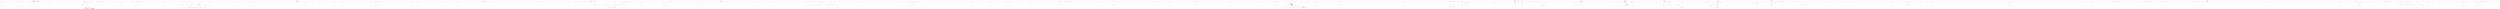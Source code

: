 digraph  {
n11 [label="Nancy.Demo.Authentication.AnotherVerySecureModule", span=""];
n0 [cluster="Nancy.Demo.Authentication.AnotherVerySecureModule.AnotherVerySecureModule()", label="Entry Nancy.Demo.Authentication.AnotherVerySecureModule.AnotherVerySecureModule()", span="11-11"];
n1 [cluster="Nancy.Demo.Authentication.AnotherVerySecureModule.AnotherVerySecureModule()", label="this.RequiresClaims(new[] { ''SuperSecure'' })", span="13-13"];
n4 [cluster="Nancy.NancyModule.RequiresClaims(System.Collections.Generic.IEnumerable<string>)", label="Entry Nancy.NancyModule.RequiresClaims(System.Collections.Generic.IEnumerable<string>)", span="25-25"];
n3 [cluster="Nancy.Demo.Authentication.AnotherVerySecureModule.AnotherVerySecureModule()", label="Exit Nancy.Demo.Authentication.AnotherVerySecureModule.AnotherVerySecureModule()", span="11-11"];
n5 [cluster="lambda expression", label="Entry lambda expression", span="15-19"];
n7 [cluster="lambda expression", label="return View[''superSecure.cshtml'', model];", span="18-18"];
n9 [cluster="Nancy.Demo.Authentication.Models.UserModel.UserModel(string)", label="Entry Nancy.Demo.Authentication.Models.UserModel.UserModel(string)", span="6-6"];
n10 [cluster="object.ToString()", label="Entry object.ToString()", span="0-0"];
n8 [cluster="lambda expression", label="Exit lambda expression", span="15-19"];
d2 [cluster="Nancy.Demo.Authentication.AnotherVerySecureModule.AnotherVerySecureModule()", color=green, community=0, label="Get[''/''] = x =>\r\n            {\r\n                var model = new UserModel(Context.Items[SecurityConventions.AuthenticatedUsernameKey].ToString());\r\n                return View[''superSecure.cshtml'', model];\r\n            }", prediction=0, span="15-19"];
d6 [cluster="lambda expression", color=green, community=0, label="var model = new UserModel(Context.Items[SecurityConventions.AuthenticatedUsernameKey].ToString())", prediction=1, span="17-17"];
m0_0 [cluster="Nancy.Demo.Authentication.AuthenticationBootstrapper.InitialiseInternal(TinyIoC.TinyIoCContainer)", file="AuthenticationBootstrapper.cs", label="Entry Nancy.Demo.Authentication.AuthenticationBootstrapper.InitialiseInternal(TinyIoC.TinyIoCContainer)", span="9-9"];
m0_1 [cluster="Nancy.Demo.Authentication.AuthenticationBootstrapper.InitialiseInternal(TinyIoC.TinyIoCContainer)", file="AuthenticationBootstrapper.cs", label="base.InitialiseInternal(container)", span="11-11"];
m0_2 [cluster="Nancy.Demo.Authentication.AuthenticationBootstrapper.InitialiseInternal(TinyIoC.TinyIoCContainer)", color=green, community=0, file="AuthenticationBootstrapper.cs", label="this.BeforeRequest += (ctx) =>\r\n            {\r\n                // World's-worse-authentication (TM)\r\n                // Pull the username out of the querystring if it exists\r\n                // and build claims from it\r\n                var username = ctx.Request.Query.username;\r\n\r\n                if (username.HasValue)\r\n                {\r\n                    ctx.Items[Nancy.Security.SecurityConventions.AuthenticatedUsernameKey] = username.ToString();\r\n                    ctx.Items[Nancy.Security.SecurityConventions.AuthenticatedClaimsKey] = BuildClaims(username.ToString());\r\n                }\r\n\r\n                return null;\r\n            }", prediction=2, span="14-28"];
m0_3 [cluster="Nancy.Demo.Authentication.AuthenticationBootstrapper.InitialiseInternal(TinyIoC.TinyIoCContainer)", file="AuthenticationBootstrapper.cs", label="this.AfterRequest += (ctx) =>\r\n            {\r\n                // If status code comes back as Unauthorized then\r\n                // forward the user to the login page\r\n                if (ctx.Response.StatusCode == HttpStatusCode.Unauthorized)\r\n                {\r\n                    ctx.Response = new RedirectResponse(''/login?returnUrl='' + Uri.EscapeDataString(ctx.Request.Path));\r\n                }\r\n            }", span="30-38"];
m0_4 [cluster="Nancy.Demo.Authentication.AuthenticationBootstrapper.InitialiseInternal(TinyIoC.TinyIoCContainer)", file="AuthenticationBootstrapper.cs", label="Exit Nancy.Demo.Authentication.AuthenticationBootstrapper.InitialiseInternal(TinyIoC.TinyIoCContainer)", span="9-9"];
m0_26 [cluster="System.Collections.Generic.List<T>.List()", file="AuthenticationBootstrapper.cs", label="Entry System.Collections.Generic.List<T>.List()", span="0-0"];
m0_28 [cluster="System.Collections.Generic.List<T>.Add(T)", file="AuthenticationBootstrapper.cs", label="Entry System.Collections.Generic.List<T>.Add(T)", span="0-0"];
m0_20 [cluster="System.Uri.EscapeDataString(string)", file="AuthenticationBootstrapper.cs", label="Entry System.Uri.EscapeDataString(string)", span="0-0"];
m0_14 [cluster="Nancy.Demo.Authentication.AuthenticationBootstrapper.BuildClaims(string)", file="AuthenticationBootstrapper.cs", label="Entry Nancy.Demo.Authentication.AuthenticationBootstrapper.BuildClaims(string)", span="46-46"];
m0_21 [cluster="Nancy.Demo.Authentication.AuthenticationBootstrapper.BuildClaims(string)", file="AuthenticationBootstrapper.cs", label="var claims = new List<string>()", span="48-48"];
m0_22 [cluster="Nancy.Demo.Authentication.AuthenticationBootstrapper.BuildClaims(string)", file="AuthenticationBootstrapper.cs", label="String.Equals(userName, ''bob'', StringComparison.InvariantCultureIgnoreCase)", span="51-51"];
m0_23 [cluster="Nancy.Demo.Authentication.AuthenticationBootstrapper.BuildClaims(string)", file="AuthenticationBootstrapper.cs", label="claims.Add(''SuperSecure'')", span="53-53"];
m0_24 [cluster="Nancy.Demo.Authentication.AuthenticationBootstrapper.BuildClaims(string)", file="AuthenticationBootstrapper.cs", label="return claims;", span="56-56"];
m0_25 [cluster="Nancy.Demo.Authentication.AuthenticationBootstrapper.BuildClaims(string)", file="AuthenticationBootstrapper.cs", label="Exit Nancy.Demo.Authentication.AuthenticationBootstrapper.BuildClaims(string)", span="46-46"];
m0_19 [cluster="Nancy.Responses.RedirectResponse.RedirectResponse(string)", file="AuthenticationBootstrapper.cs", label="Entry Nancy.Responses.RedirectResponse.RedirectResponse(string)", span="15-15"];
m0_5 [cluster="Nancy.Bootstrapper.NancyBootstrapperBase<TContainer>.InitialiseInternal(TContainer)", file="AuthenticationBootstrapper.cs", label="Entry Nancy.Bootstrapper.NancyBootstrapperBase<TContainer>.InitialiseInternal(TContainer)", span="348-348"];
m0_15 [cluster="lambda expression", file="AuthenticationBootstrapper.cs", label="Entry lambda expression", span="30-38"];
m0_7 [cluster="lambda expression", file="AuthenticationBootstrapper.cs", label="var username = ctx.Request.Query.username", span="19-19"];
m0_9 [cluster="lambda expression", color=green, community=0, file="AuthenticationBootstrapper.cs", label="ctx.Items[Nancy.Security.SecurityConventions.AuthenticatedUsernameKey] = username.ToString()", prediction=3, span="23-23"];
m0_10 [cluster="lambda expression", color=green, community=0, file="AuthenticationBootstrapper.cs", label="ctx.Items[Nancy.Security.SecurityConventions.AuthenticatedClaimsKey] = BuildClaims(username.ToString())", prediction=4, span="24-24"];
m0_16 [cluster="lambda expression", file="AuthenticationBootstrapper.cs", label="ctx.Response.StatusCode == HttpStatusCode.Unauthorized", span="34-34"];
m0_17 [cluster="lambda expression", file="AuthenticationBootstrapper.cs", label="ctx.Response = new RedirectResponse(''/login?returnUrl='' + Uri.EscapeDataString(ctx.Request.Path))", span="36-36"];
m0_6 [cluster="lambda expression", file="AuthenticationBootstrapper.cs", label="Entry lambda expression", span="14-28"];
m0_8 [cluster="lambda expression", file="AuthenticationBootstrapper.cs", label="username.HasValue", span="21-21"];
m0_11 [cluster="lambda expression", color=green, community=0, file="AuthenticationBootstrapper.cs", label="return null;", prediction=5, span="27-27"];
m0_12 [cluster="lambda expression", file="AuthenticationBootstrapper.cs", label="Exit lambda expression", span="14-28"];
m0_18 [cluster="lambda expression", file="AuthenticationBootstrapper.cs", label="Exit lambda expression", span="30-38"];
m0_27 [cluster="string.Equals(string, string, System.StringComparison)", file="AuthenticationBootstrapper.cs", label="Entry string.Equals(string, string, System.StringComparison)", span="0-0"];
m0_13 [cluster="Unk.ToString", file="AuthenticationBootstrapper.cs", label="Entry Unk.ToString", span=""];
m0_29 [file="AuthenticationBootstrapper.cs", label="Nancy.Demo.Authentication.AuthenticationBootstrapper", span=""];
m1_8 [cluster="lambda expression", file="BasicAuthentication.cs", label="writer.Write(this.viewEngine.Render(templateContents, model, new NancyViewEngineHost(renderContext)))", span="52-52"];
m1_60 [cluster="string.Trim()", file="BasicAuthentication.cs", label="Entry string.Trim()", span="0-0"];
m1_45 [cluster="Nancy.Authentication.Basic.IUserValidator.Validate(string, string)", file="BasicAuthentication.cs", label="Entry Nancy.Authentication.Basic.IUserValidator.Validate(string, string)", span="18-18"];
m1_11 [cluster="System.IO.StreamWriter.StreamWriter(System.IO.Stream)", file="BasicAuthentication.cs", label="Entry System.IO.StreamWriter.StreamWriter(System.IO.Stream)", span="0-0"];
m1_32 [cluster="Nancy.Authentication.Basic.BasicAuthentication.GetAuthenticationPromptHook(Nancy.Authentication.Basic.BasicAuthenticationConfiguration)", file="BasicAuthentication.cs", label="return context =>\r\n                {\r\n                    if (context.Response.StatusCode == HttpStatusCode.Unauthorized)\r\n                    {\r\n                        context.Response.Headers[''WWW-Authenticate''] = String.Format(''{0} realm=\''{1}\'''', SCHEME, configuration.Realm);\r\n                    }\r\n                };", span="81-87"];
m1_33 [cluster="Nancy.Authentication.Basic.BasicAuthentication.GetAuthenticationPromptHook(Nancy.Authentication.Basic.BasicAuthenticationConfiguration)", file="BasicAuthentication.cs", label="Exit Nancy.Authentication.Basic.BasicAuthentication.GetAuthenticationPromptHook(Nancy.Authentication.Basic.BasicAuthenticationConfiguration)", span="79-79"];
m1_58 [cluster="string.StartsWith(string)", file="BasicAuthentication.cs", label="Entry string.StartsWith(string)", span="0-0"];
m1_38 [cluster="string.Format(string, object, object)", file="BasicAuthentication.cs", label="Entry string.Format(string, object, object)", span="0-0"];
m1_63 [cluster="string.IsNullOrWhiteSpace(string)", file="BasicAuthentication.cs", label="Entry string.IsNullOrWhiteSpace(string)", span="0-0"];
m1_9 [cluster="lambda expression", file="BasicAuthentication.cs", label="writer.Flush()", span="53-53"];
m1_25 [cluster="Nancy.Authentication.Basic.BasicAuthentication.GetCredentialRetrievalHook(Nancy.Authentication.Basic.BasicAuthenticationConfiguration)", file="BasicAuthentication.cs", label=dynamic, span=""];
m1_23 [cluster="Nancy.Authentication.Basic.BasicAuthentication.GetCredentialRetrievalHook(Nancy.Authentication.Basic.BasicAuthenticationConfiguration)", file="BasicAuthentication.cs", label="Nancy.ViewEngines.ViewLocationResult", span=""];
m1_24 [cluster="Nancy.Authentication.Basic.BasicAuthentication.GetCredentialRetrievalHook(Nancy.Authentication.Basic.BasicAuthenticationConfiguration)", file="BasicAuthentication.cs", label="Nancy.ViewEngines.IRenderContext", span=""];
m1_26 [cluster="Nancy.Authentication.Basic.BasicAuthentication.GetCredentialRetrievalHook(Nancy.Authentication.Basic.BasicAuthenticationConfiguration)", file="BasicAuthentication.cs", label="Exit Nancy.Authentication.Basic.BasicAuthentication.GetCredentialRetrievalHook(Nancy.Authentication.Basic.BasicAuthenticationConfiguration)", span="65-65"];
m1_14 [cluster="Nancy.Authentication.Basic.BasicAuthentication.Enable(Nancy.NancyModule, Nancy.Authentication.Basic.BasicAuthenticationConfiguration)", file="BasicAuthentication.cs", label="module == null", span="44-44"];
m1_10 [cluster="lambda expression", file="BasicAuthentication.cs", label="Exit lambda expression", span="47-54"];
m1_0 [cluster="Nancy.Authentication.Basic.BasicAuthentication.Enable(Nancy.Bootstrapper.IApplicationPipelines, Nancy.Authentication.Basic.BasicAuthenticationConfiguration)", file="BasicAuthentication.cs", label="Entry Nancy.Authentication.Basic.BasicAuthentication.Enable(Nancy.Bootstrapper.IApplicationPipelines, Nancy.Authentication.Basic.BasicAuthenticationConfiguration)", span="21-21"];
m1_1 [cluster="Nancy.Authentication.Basic.BasicAuthentication.Enable(Nancy.Bootstrapper.IApplicationPipelines, Nancy.Authentication.Basic.BasicAuthenticationConfiguration)", file="BasicAuthentication.cs", label="applicationPipelines == null", span="23-23"];
m1_31 [cluster="Nancy.Authentication.Basic.BasicAuthentication.RetrieveCredentials(Nancy.NancyContext, Nancy.Authentication.Basic.BasicAuthenticationConfiguration)", file="BasicAuthentication.cs", label="Entry Nancy.Authentication.Basic.BasicAuthentication.RetrieveCredentials(Nancy.NancyContext, Nancy.Authentication.Basic.BasicAuthenticationConfiguration)", span="90-90"];
m1_41 [cluster="Nancy.Authentication.Basic.BasicAuthentication.RetrieveCredentials(Nancy.NancyContext, Nancy.Authentication.Basic.BasicAuthenticationConfiguration)", color=green, community=0, file="BasicAuthentication.cs", label="configuration.UserValidator.Validate(credentials[0], credentials[1])", prediction=6, span="96-96"];
m1_39 [cluster="Nancy.Authentication.Basic.BasicAuthentication.RetrieveCredentials(Nancy.NancyContext, Nancy.Authentication.Basic.BasicAuthenticationConfiguration)", file="BasicAuthentication.cs", label="var credentials = ExtractCredentialsFromHeaders(context.Request)", span="92-92"];
m1_40 [cluster="Nancy.Authentication.Basic.BasicAuthentication.RetrieveCredentials(Nancy.NancyContext, Nancy.Authentication.Basic.BasicAuthenticationConfiguration)", file="BasicAuthentication.cs", label="credentials != null && credentials.Length == 2", span="94-94"];
m1_42 [cluster="Nancy.Authentication.Basic.BasicAuthentication.RetrieveCredentials(Nancy.NancyContext, Nancy.Authentication.Basic.BasicAuthenticationConfiguration)", color=green, community=0, file="BasicAuthentication.cs", label="context.Items[SecurityConventions.AuthenticatedUsernameKey] = credentials[0]", prediction=7, span="98-98"];
m1_43 [cluster="Nancy.Authentication.Basic.BasicAuthentication.RetrieveCredentials(Nancy.NancyContext, Nancy.Authentication.Basic.BasicAuthenticationConfiguration)", file="BasicAuthentication.cs", label="Exit Nancy.Authentication.Basic.BasicAuthentication.RetrieveCredentials(Nancy.NancyContext, Nancy.Authentication.Basic.BasicAuthenticationConfiguration)", span="90-90"];
m1_13 [cluster="Nancy.Authentication.Basic.BasicAuthentication.Enable(Nancy.NancyModule, Nancy.Authentication.Basic.BasicAuthenticationConfiguration)", file="BasicAuthentication.cs", label="Entry Nancy.Authentication.Basic.BasicAuthentication.Enable(Nancy.NancyModule, Nancy.Authentication.Basic.BasicAuthenticationConfiguration)", span="42-42"];
m1_57 [cluster="string.IsNullOrEmpty(string)", file="BasicAuthentication.cs", label="Entry string.IsNullOrEmpty(string)", span="0-0"];
m1_44 [cluster="Nancy.Authentication.Basic.BasicAuthentication.ExtractCredentialsFromHeaders(Nancy.Request)", file="BasicAuthentication.cs", label="Entry Nancy.Authentication.Basic.BasicAuthentication.ExtractCredentialsFromHeaders(Nancy.Request)", span="103-103"];
m1_46 [cluster="Nancy.Authentication.Basic.BasicAuthentication.ExtractCredentialsFromHeaders(Nancy.Request)", file="BasicAuthentication.cs", label="var authorization =\r\n                request.Headers.Authorization", span="105-106"];
m1_48 [cluster="Nancy.Authentication.Basic.BasicAuthentication.ExtractCredentialsFromHeaders(Nancy.Request)", file="BasicAuthentication.cs", label="return null;", span="110-110"];
m1_50 [cluster="Nancy.Authentication.Basic.BasicAuthentication.ExtractCredentialsFromHeaders(Nancy.Request)", file="BasicAuthentication.cs", label="return null;", span="115-115"];
m1_53 [cluster="Nancy.Authentication.Basic.BasicAuthentication.ExtractCredentialsFromHeaders(Nancy.Request)", file="BasicAuthentication.cs", label="return String.IsNullOrWhiteSpace(userPass) ? null : userPass.Split(':');", span="123-123"];
m1_55 [cluster="Nancy.Authentication.Basic.BasicAuthentication.ExtractCredentialsFromHeaders(Nancy.Request)", file="BasicAuthentication.cs", label="return null;", span="127-127"];
m1_47 [cluster="Nancy.Authentication.Basic.BasicAuthentication.ExtractCredentialsFromHeaders(Nancy.Request)", file="BasicAuthentication.cs", label="string.IsNullOrEmpty(authorization)", span="108-108"];
m1_49 [cluster="Nancy.Authentication.Basic.BasicAuthentication.ExtractCredentialsFromHeaders(Nancy.Request)", file="BasicAuthentication.cs", label="!authorization.StartsWith(SCHEME)", span="113-113"];
m1_51 [cluster="Nancy.Authentication.Basic.BasicAuthentication.ExtractCredentialsFromHeaders(Nancy.Request)", file="BasicAuthentication.cs", label="var encodedUserPass = authorization.Substring(SCHEME.Length).Trim()", span="120-120"];
m1_52 [cluster="Nancy.Authentication.Basic.BasicAuthentication.ExtractCredentialsFromHeaders(Nancy.Request)", file="BasicAuthentication.cs", label="var userPass = Encoding.UTF8.GetString(Convert.FromBase64String(encodedUserPass))", span="121-121"];
m1_54 [cluster="Nancy.Authentication.Basic.BasicAuthentication.ExtractCredentialsFromHeaders(Nancy.Request)", file="BasicAuthentication.cs", label=FormatException, span="125-125"];
m1_56 [cluster="Nancy.Authentication.Basic.BasicAuthentication.ExtractCredentialsFromHeaders(Nancy.Request)", file="BasicAuthentication.cs", label="Exit Nancy.Authentication.Basic.BasicAuthentication.ExtractCredentialsFromHeaders(Nancy.Request)", span="103-103"];
m1_12 [cluster="Nancy.ViewEngines.IViewCache.GetOrAdd<TCompiledView>(Nancy.ViewEngines.ViewLocationResult, System.Func<Nancy.ViewEngines.ViewLocationResult, TCompiledView>)", file="BasicAuthentication.cs", label="Entry Nancy.ViewEngines.IViewCache.GetOrAdd<TCompiledView>(Nancy.ViewEngines.ViewLocationResult, System.Func<Nancy.ViewEngines.ViewLocationResult, TCompiledView>)", span="16-16"];
m1_34 [cluster="lambda expression", file="BasicAuthentication.cs", label="Entry lambda expression", span="81-87"];
m1_7 [cluster="Nancy.Authentication.Basic.BasicAuthentication.Enable(Nancy.Bootstrapper.IApplicationPipelines, Nancy.Authentication.Basic.BasicAuthenticationConfiguration)", file="BasicAuthentication.cs", label="Exit Nancy.Authentication.Basic.BasicAuthentication.Enable(Nancy.Bootstrapper.IApplicationPipelines, Nancy.Authentication.Basic.BasicAuthenticationConfiguration)", span="21-21"];
m1_6 [cluster="Nancy.Authentication.Basic.BasicAuthentication.Enable(Nancy.Bootstrapper.IApplicationPipelines, Nancy.Authentication.Basic.BasicAuthenticationConfiguration)", file="BasicAuthentication.cs", label="applicationPipelines.AfterRequest.AddItemToEndOfPipeline(GetAuthenticationPromptHook(configuration))", span="34-34"];
m1_5 [cluster="Nancy.Authentication.Basic.BasicAuthentication.Enable(Nancy.Bootstrapper.IApplicationPipelines, Nancy.Authentication.Basic.BasicAuthenticationConfiguration)", file="BasicAuthentication.cs", label="applicationPipelines.BeforeRequest.AddItemToStartOfPipeline(GetCredentialRetrievalHook(configuration))", span="33-33"];
m1_17 [cluster="Nancy.Authentication.Basic.BasicAuthentication.Enable(Nancy.NancyModule, Nancy.Authentication.Basic.BasicAuthenticationConfiguration)", file="BasicAuthentication.cs", label="throw new ArgumentNullException(''configuration'');", span="51-51"];
m1_18 [cluster="Nancy.Authentication.Basic.BasicAuthentication.Enable(Nancy.NancyModule, Nancy.Authentication.Basic.BasicAuthenticationConfiguration)", file="BasicAuthentication.cs", label="module.RequiresAuthentication()", span="54-54"];
m1_19 [cluster="Nancy.Authentication.Basic.BasicAuthentication.Enable(Nancy.NancyModule, Nancy.Authentication.Basic.BasicAuthenticationConfiguration)", file="BasicAuthentication.cs", label="module.Before.AddItemToStartOfPipeline(GetCredentialRetrievalHook(configuration))", span="55-55"];
m1_28 [cluster="lambda expression", file="BasicAuthentication.cs", label="RetrieveCredentials(context, configuration)", span="74-74"];
m1_27 [cluster="lambda expression", file="BasicAuthentication.cs", label="Entry lambda expression", span="72-76"];
m1_29 [cluster="lambda expression", file="BasicAuthentication.cs", label="return null;", span="75-75"];
m1_30 [cluster="lambda expression", file="BasicAuthentication.cs", label="Exit lambda expression", span="72-76"];
m1_36 [cluster="lambda expression", file="BasicAuthentication.cs", label="context.Response.Headers[''WWW-Authenticate''] = String.Format(''{0} realm=\''{1}\'''', SCHEME, configuration.Realm)", span="85-85"];
m1_35 [cluster="lambda expression", file="BasicAuthentication.cs", label="context.Response.StatusCode == HttpStatusCode.Unauthorized", span="83-83"];
m1_37 [cluster="lambda expression", file="BasicAuthentication.cs", label="Exit lambda expression", span="81-87"];
m1_61 [cluster="System.Convert.FromBase64String(string)", file="BasicAuthentication.cs", label="Entry System.Convert.FromBase64String(string)", span="0-0"];
m1_15 [cluster="Nancy.Authentication.Basic.BasicAuthentication.Enable(Nancy.NancyModule, Nancy.Authentication.Basic.BasicAuthenticationConfiguration)", file="BasicAuthentication.cs", label="throw new ArgumentNullException(''module'');", span="46-46"];
m1_2 [cluster="Nancy.Authentication.Basic.BasicAuthentication.Enable(Nancy.Bootstrapper.IApplicationPipelines, Nancy.Authentication.Basic.BasicAuthenticationConfiguration)", file="BasicAuthentication.cs", label="throw new ArgumentNullException(''applicationPipelines'');", span="25-25"];
m1_3 [cluster="Nancy.Authentication.Basic.BasicAuthentication.Enable(Nancy.Bootstrapper.IApplicationPipelines, Nancy.Authentication.Basic.BasicAuthenticationConfiguration)", file="BasicAuthentication.cs", label="configuration == null", span="28-28"];
m1_4 [cluster="Nancy.Authentication.Basic.BasicAuthentication.Enable(Nancy.Bootstrapper.IApplicationPipelines, Nancy.Authentication.Basic.BasicAuthenticationConfiguration)", file="BasicAuthentication.cs", label="throw new ArgumentNullException(''configuration'');", span="30-30"];
m1_64 [cluster="string.Split(params char[])", file="BasicAuthentication.cs", label="Entry string.Split(params char[])", span="0-0"];
m1_20 [cluster="System.Func<TResult>.Invoke()", file="BasicAuthentication.cs", label="Entry System.Func<TResult>.Invoke()", span="0-0"];
m1_16 [cluster="System.IO.StreamWriter.Flush()", file="BasicAuthentication.cs", label="Entry System.IO.StreamWriter.Flush()", span="0-0"];
m1_21 [cluster="System.IO.TextReader.ReadToEnd()", file="BasicAuthentication.cs", label="Entry System.IO.TextReader.ReadToEnd()", span="0-0"];
m1_22 [cluster="Nancy.NancyModule.RequiresAuthentication()", file="BasicAuthentication.cs", label="Nancy.ViewEngines.SuperSimpleViewEngine.SuperSimpleViewEngineWrapper", span=""];
m1_62 [cluster="System.Text.Encoding.GetString(byte[])", file="BasicAuthentication.cs", label="Entry System.Text.Encoding.GetString(byte[])", span="0-0"];
m1_59 [cluster="string.Substring(int)", file="BasicAuthentication.cs", label="Entry string.Substring(int)", span="0-0"];
m1_65 [file="BasicAuthentication.cs", label="Nancy.Authentication.Basic.BasicAuthenticationConfiguration", span=""];
m1_66 [file="BasicAuthentication.cs", label="Nancy.Authentication.Basic.BasicAuthenticationConfiguration", span=""];
m2_49 [cluster="Nancy.Response.AddCookie(string, string)", file="BasicAuthenticationFixture.cs", label="Entry Nancy.Response.AddCookie(string, string)", span="57-57"];
m2_11 [cluster="Unk.>", file="BasicAuthenticationFixture.cs", label="Entry Unk.>", span=""];
m2_12 [cluster="Unk.CallTo", file="BasicAuthenticationFixture.cs", label="Entry Unk.CallTo", span=""];
m2_13 [cluster="Unk.Returns", file="BasicAuthenticationFixture.cs", label="Entry Unk.Returns", span=""];
m2_14 [cluster="Nancy.Hosting.Owin.NancyOwinHost.NancyOwinHost(Nancy.Bootstrapper.INancyBootstrapper)", file="BasicAuthenticationFixture.cs", label="Entry Nancy.Hosting.Owin.NancyOwinHost.NancyOwinHost(Nancy.Bootstrapper.INancyBootstrapper)", span="33-33"];
m2_31 [cluster="Unk.Exception", file="BasicAuthenticationFixture.cs", label="Entry Unk.Exception", span=""];
m2_37 [cluster="Nancy.Tests.NancyOwinHostFixture.Should_set_cookie_with_valid_header()", file="BasicAuthenticationFixture.cs", label="var fakeResponse = new Response() { StatusCode = HttpStatusCode.OK }", span="338-338"];
m2_38 [cluster="Nancy.Tests.NancyOwinHostFixture.Should_set_cookie_with_valid_header()", file="BasicAuthenticationFixture.cs", label="fakeResponse.AddCookie(''test'', ''testvalue'')", span="339-339"];
m2_39 [cluster="Nancy.Tests.NancyOwinHostFixture.Should_set_cookie_with_valid_header()", file="BasicAuthenticationFixture.cs", label="fakeResponse.AddCookie(''test1'', ''testvalue1'')", span="340-340"];
m2_16 [cluster="System.Collections.Generic.Dictionary<TKey, TValue>.Dictionary()", file="BasicAuthenticationFixture.cs", label="Entry System.Collections.Generic.Dictionary<TKey, TValue>.Dictionary()", span="0-0"];
m2_18 [cluster="lambda expression", color=green, community=0, file="BasicAuthenticationFixture.cs", label="Entry lambda expression", prediction=8, span="33-33"];
m2_17 [cluster="System.Collections.Generic.Dictionary<TKey, TValue>.Dictionary(System.Collections.Generic.IEqualityComparer<TKey>)", file="BasicAuthenticationFixture.cs", label="Entry System.Collections.Generic.Dictionary<TKey, TValue>.Dictionary(System.Collections.Generic.IEqualityComparer<TKey>)", span="0-0"];
m2_19 [cluster="lambda expression", file="BasicAuthenticationFixture.cs", label="this.fakeBootstrapper.GetEngine()", span="33-33"];
m2_20 [cluster="lambda expression", file="BasicAuthenticationFixture.cs", label="Exit lambda expression", span="33-33"];
m2_40 [cluster="Nancy.Tests.NancyOwinHostFixture.Should_set_cookie_with_valid_header()", file="BasicAuthenticationFixture.cs", label="var fakeContext = new NancyContext() { Response = fakeResponse }", span="341-341"];
m2_41 [cluster="Nancy.Tests.NancyOwinHostFixture.Should_set_cookie_with_valid_header()", color=green, community=0, file="BasicAuthenticationFixture.cs", label="this.SetupFakeNancyCompleteCallback(fakeContext)", prediction=9, span="343-343"];
m2_42 [cluster="Nancy.Tests.NancyOwinHostFixture.Should_set_cookie_with_valid_header()", file="BasicAuthenticationFixture.cs", label="this.host.ProcessRequest(environment).Wait()", span="345-345"];
m2_34 [cluster="lambda expression", file="BasicAuthenticationFixture.cs", label="Exit lambda expression", span="70-70"];
m2_35 [cluster="Nancy.Hosting.Owin.NancyOwinHost.ProcessRequest(System.Collections.Generic.IDictionary<string, object>)", file="BasicAuthenticationFixture.cs", label="Entry Nancy.Hosting.Owin.NancyOwinHost.ProcessRequest(System.Collections.Generic.IDictionary<string, object>)", span="45-45"];
m2_36 [cluster="Nancy.Tests.NancyOwinHostFixture.Should_set_cookie_with_valid_header()", file="BasicAuthenticationFixture.cs", label="Entry Nancy.Tests.NancyOwinHostFixture.Should_set_cookie_with_valid_header()", span="336-336"];
m2_58 [cluster="Unk.Invokes", file="BasicAuthenticationFixture.cs", label="Entry Unk.Invokes", span=""];
m2_62 [cluster="Unk.HandleRequest", file="BasicAuthenticationFixture.cs", label="Entry Unk.HandleRequest", span=""];
m2_0 [cluster="Nancy.Testing.BrowserContext.BrowserContext()", file="BasicAuthenticationFixture.cs", label="Entry Nancy.Testing.BrowserContext.BrowserContext()", span="14-14"];
m2_1 [cluster="Nancy.Testing.BrowserContext.BrowserContext()", file="BasicAuthenticationFixture.cs", label="this.Values.Headers = new Dictionary<string, IEnumerable<string>>()", span="16-16"];
m2_2 [cluster="Nancy.Testing.BrowserContext.BrowserContext()", file="BasicAuthenticationFixture.cs", label="this.Values.Protocol = ''http''", span="17-17"];
m2_3 [cluster="Nancy.Testing.BrowserContext.BrowserContext()", file="BasicAuthenticationFixture.cs", label="this.Values.QueryString = String.Empty", span="18-18"];
m2_4 [cluster="Nancy.Testing.BrowserContext.BrowserContext()", file="BasicAuthenticationFixture.cs", label="this.Values.BodyString = String.Empty", span="19-19"];
m2_5 [cluster="Nancy.Testing.BrowserContext.BrowserContext()", file="BasicAuthenticationFixture.cs", label="this.Values.FormValues = String.Empty", span="20-20"];
m2_6 [cluster="Nancy.Testing.BrowserContext.BrowserContext()", file="BasicAuthenticationFixture.cs", label="Exit Nancy.Testing.BrowserContext.BrowserContext()", span="14-14"];
m2_7 [cluster="System.Collections.Generic.Dictionary<TKey, TValue>.Dictionary()", file="BasicAuthenticationFixture.cs", label="Entry System.Collections.Generic.Dictionary<TKey, TValue>.Dictionary()", span="0-0"];
m2_8 [cluster="Nancy.Testing.BrowserContext.Body(string)", file="BasicAuthenticationFixture.cs", label="Entry Nancy.Testing.BrowserContext.Body(string)", span="60-60"];
m2_9 [cluster="Nancy.Testing.BrowserContext.Body(string)", file="BasicAuthenticationFixture.cs", label="this.Values.BodyString = body", span="62-62"];
m2_10 [cluster="Nancy.Testing.BrowserContext.Body(string)", file="BasicAuthenticationFixture.cs", label="Exit Nancy.Testing.BrowserContext.Body(string)", span="60-60"];
m2_26 [cluster="Nancy.Testing.BrowserContext.Header(string, string)", file="BasicAuthenticationFixture.cs", label="var values = (List<string>)this.Values.Headers[name]", span="107-107"];
m2_27 [cluster="Nancy.Testing.BrowserContext.Header(string, string)", file="BasicAuthenticationFixture.cs", label="values.Add(value)", span="108-108"];
m2_28 [cluster="Nancy.Testing.BrowserContext.Header(string, string)", file="BasicAuthenticationFixture.cs", label="this.Values.Headers[name] = values", span="110-110"];
m2_29 [cluster="Nancy.Testing.BrowserContext.Header(string, string)", file="BasicAuthenticationFixture.cs", label="Exit Nancy.Testing.BrowserContext.Header(string, string)", span="100-100"];
m2_30 [cluster="System.Collections.Generic.IDictionary<TKey, TValue>.ContainsKey(TKey)", file="BasicAuthenticationFixture.cs", label="Entry System.Collections.Generic.IDictionary<TKey, TValue>.ContainsKey(TKey)", span="0-0"];
m2_21 [cluster="string.IsNullOrEmpty(string)", file="BasicAuthenticationFixture.cs", label="Entry string.IsNullOrEmpty(string)", span="0-0"];
m2_66 [cluster="System.Action<T>.Invoke(T)", file="BasicAuthenticationFixture.cs", label="Entry System.Action<T>.Invoke(T)", span="0-0"];
m2_22 [cluster="lambda expression", file="BasicAuthenticationFixture.cs", label="Entry lambda expression", span="37-37"];
m2_23 [cluster="lambda expression", file="BasicAuthenticationFixture.cs", label="Exit lambda expression", span="37-37"];
m2_55 [cluster="bool.ShouldBeTrue()", file="BasicAuthenticationFixture.cs", label="Entry bool.ShouldBeTrue()", span="85-85"];
m2_52 [cluster="System.Threading.Tasks.Task.Wait()", file="BasicAuthenticationFixture.cs", label="Entry System.Threading.Tasks.Task.Wait()", span="0-0"];
m2_15 [cluster="Nancy.Testing.BrowserContext.Header(string, string)", file="BasicAuthenticationFixture.cs", label="Entry Nancy.Testing.BrowserContext.Header(string, string)", span="100-100"];
m2_53 [cluster="Nancy.Tests.NancyOwinHostFixture.Get<T>(System.Collections.Generic.IDictionary<string, object>, string)", file="BasicAuthenticationFixture.cs", label="Entry Nancy.Tests.NancyOwinHostFixture.Get<T>(System.Collections.Generic.IDictionary<string, object>, string)", span="364-364"];
m2_67 [cluster="Nancy.Tests.NancyOwinHostFixture.Get<T>(System.Collections.Generic.IDictionary<string, object>, string)", file="BasicAuthenticationFixture.cs", label="object value", span="366-366"];
m2_68 [cluster="Nancy.Tests.NancyOwinHostFixture.Get<T>(System.Collections.Generic.IDictionary<string, object>, string)", file="BasicAuthenticationFixture.cs", label="return env.TryGetValue(key, out value) && value is T ? (T)value : default(T);", span="367-367"];
m2_69 [cluster="Nancy.Tests.NancyOwinHostFixture.Get<T>(System.Collections.Generic.IDictionary<string, object>, string)", file="BasicAuthenticationFixture.cs", label="Exit Nancy.Tests.NancyOwinHostFixture.Get<T>(System.Collections.Generic.IDictionary<string, object>, string)", span="364-364"];
m2_54 [cluster="System.Collections.Generic.IDictionary<TKey, TValue>.ContainsKey(TKey)", file="BasicAuthenticationFixture.cs", label="Entry System.Collections.Generic.IDictionary<TKey, TValue>.ContainsKey(TKey)", span="0-0"];
m2_50 [cluster="Nancy.NancyContext.NancyContext()", file="BasicAuthenticationFixture.cs", label="Entry Nancy.NancyContext.NancyContext()", span="20-20"];
m2_63 [cluster="lambda expression", file="BasicAuthenticationFixture.cs", label="Entry lambda expression", span="361-361"];
m2_24 [cluster="Nancy.Testing.BrowserContext.Header(string, string)", file="BasicAuthenticationFixture.cs", label="!this.Values.Headers.ContainsKey(name)", span="102-102"];
m2_25 [cluster="Nancy.Testing.BrowserContext.Header(string, string)", file="BasicAuthenticationFixture.cs", label="this.Values.Headers.Add(name, new List<string>())", span="104-104"];
m2_32 [cluster="System.Collections.Generic.IDictionary<TKey, TValue>.Add(TKey, TValue)", file="BasicAuthenticationFixture.cs", label="Entry System.Collections.Generic.IDictionary<TKey, TValue>.Add(TKey, TValue)", span="0-0"];
m2_33 [cluster="System.Collections.Generic.List<T>.Add(T)", file="BasicAuthenticationFixture.cs", label="Entry System.Collections.Generic.List<T>.Add(T)", span="0-0"];
m2_64 [cluster="lambda expression", file="BasicAuthenticationFixture.cs", label="((Action<NancyContext>)i.Arguments[1]).Invoke(context)", span="361-361"];
m2_59 [cluster="lambda expression", file="BasicAuthenticationFixture.cs", label="Entry lambda expression", span="360-360"];
m2_60 [cluster="lambda expression", file="BasicAuthenticationFixture.cs", label="this.fakeEngine.HandleRequest(A<Request>.Ignored, A<Action<NancyContext>>.Ignored, A<Action<Exception>>.Ignored)", span="360-360"];
m2_61 [cluster="lambda expression", file="BasicAuthenticationFixture.cs", label="Exit lambda expression", span="360-360"];
m2_65 [cluster="lambda expression", file="BasicAuthenticationFixture.cs", label="Exit lambda expression", span="361-361"];
m2_51 [cluster="Nancy.Tests.NancyOwinHostFixture.SetupFakeNancyCompleteCallback(Nancy.NancyContext)", file="BasicAuthenticationFixture.cs", label="Entry Nancy.Tests.NancyOwinHostFixture.SetupFakeNancyCompleteCallback(Nancy.NancyContext)", span="358-358"];
m2_56 [cluster="Nancy.Tests.NancyOwinHostFixture.SetupFakeNancyCompleteCallback(Nancy.NancyContext)", file="BasicAuthenticationFixture.cs", label="A.CallTo(() => this.fakeEngine.HandleRequest(A<Request>.Ignored, A<Action<NancyContext>>.Ignored, A<Action<Exception>>.Ignored))\r\n                .Invokes((i => ((Action<NancyContext>)i.Arguments[1]).Invoke(context)))", span="360-361"];
m2_57 [cluster="Nancy.Tests.NancyOwinHostFixture.SetupFakeNancyCompleteCallback(Nancy.NancyContext)", file="BasicAuthenticationFixture.cs", label="Exit Nancy.Tests.NancyOwinHostFixture.SetupFakeNancyCompleteCallback(Nancy.NancyContext)", span="358-358"];
m2_70 [cluster="System.Collections.Generic.IDictionary<TKey, TValue>.TryGetValue(TKey, out TValue)", file="BasicAuthenticationFixture.cs", label="Entry System.Collections.Generic.IDictionary<TKey, TValue>.TryGetValue(TKey, out TValue)", span="0-0"];
m2_43 [cluster="Nancy.Tests.NancyOwinHostFixture.Should_set_cookie_with_valid_header()", file="BasicAuthenticationFixture.cs", label="Nancy.Testing.BrowserContext", span=""];
m2_44 [cluster="Nancy.Tests.NancyOwinHostFixture.Should_set_cookie_with_valid_header()", file="BasicAuthenticationFixture.cs", label="respHeaders.ContainsKey(''Set-Cookie'').ShouldBeTrue()", span="349-349"];
m2_45 [cluster="Nancy.Tests.NancyOwinHostFixture.Should_set_cookie_with_valid_header()", file="BasicAuthenticationFixture.cs", label="(respHeaders[''Set-Cookie''][0] == ''test=testvalue; path=/'').ShouldBeTrue()", span="350-350"];
m2_46 [cluster="Nancy.Tests.NancyOwinHostFixture.Should_set_cookie_with_valid_header()", file="BasicAuthenticationFixture.cs", label="(respHeaders[''Set-Cookie''][1] == ''test1=testvalue1; path=/'').ShouldBeTrue()", span="351-351"];
m2_47 [cluster="Nancy.Tests.NancyOwinHostFixture.Should_set_cookie_with_valid_header()", file="BasicAuthenticationFixture.cs", label="Exit Nancy.Tests.NancyOwinHostFixture.Should_set_cookie_with_valid_header()", span="336-336"];
m2_48 [cluster="Nancy.Response.Response()", file="BasicAuthenticationFixture.cs", label="Entry Nancy.Response.Response()", span="20-20"];
m2_71 [file="BasicAuthenticationFixture.cs", label="Nancy.Tests.NancyOwinHostFixture", span=""];
m2_72 [file="BasicAuthenticationFixture.cs", label="Nancy.NancyContext", span=""];
m4_2 [cluster="Nancy.DefaultRootPathProvider.GetRootPath()", file="FormsAuthBootstrapper.cs", label="Entry Nancy.DefaultRootPathProvider.GetRootPath()", span="18-18"];
m4_3 [cluster="Nancy.DefaultRootPathProvider.GetRootPath()", file="FormsAuthBootstrapper.cs", label="return AppDomain.CurrentDomain.BaseDirectory;", span="20-20"];
m4_4 [cluster="Nancy.DefaultRootPathProvider.GetRootPath()", file="FormsAuthBootstrapper.cs", label="Exit Nancy.DefaultRootPathProvider.GetRootPath()", span="18-18"];
m4_0 [cluster="Nancy.IRootPathProvider.GetRootPath()", file="FormsAuthBootstrapper.cs", label="Entry Nancy.IRootPathProvider.GetRootPath()", span="13-13"];
m4_1 [cluster="Nancy.IRootPathProvider.GetRootPath()", file="FormsAuthBootstrapper.cs", label="Exit Nancy.IRootPathProvider.GetRootPath()", span="13-13"];
m5_11 [cluster="System.ArgumentNullException.ArgumentNullException(string)", file="FormsAuthentication.cs", label="Entry System.ArgumentNullException.ArgumentNullException(string)", span="0-0"];
m5_15 [cluster="Nancy.Authentication.Forms.FormsAuthentication.GetRedirectToLoginHook(Nancy.Authentication.Forms.FormsAuthenticationConfiguration)", file="FormsAuthentication.cs", label="Entry Nancy.Authentication.Forms.FormsAuthentication.GetRedirectToLoginHook(Nancy.Authentication.Forms.FormsAuthenticationConfiguration)", span="145-145"];
m5_49 [cluster="Nancy.Authentication.Forms.FormsAuthentication.GetRedirectToLoginHook(Nancy.Authentication.Forms.FormsAuthenticationConfiguration)", file="FormsAuthentication.cs", label="return context =>\r\n                {\r\n                    if (context.Response.StatusCode == HttpStatusCode.Unauthorized)\r\n                    {\r\n                        context.Response = context.GetRedirect(\r\n                            string.Format(''{0}?{1}={2}'', \r\n                            configuration.RedirectUrl, \r\n                            REDIRECT_QUERYSTRING_KEY,\r\n                            context.ToFullPath(''~'' + context.Request.Path + HttpUtility.UrlEncode(context.Request.Url.Query))));\r\n                    }\r\n                };", span="147-157"];
m5_50 [cluster="Nancy.Authentication.Forms.FormsAuthentication.GetRedirectToLoginHook(Nancy.Authentication.Forms.FormsAuthenticationConfiguration)", file="FormsAuthentication.cs", label="Exit Nancy.Authentication.Forms.FormsAuthentication.GetRedirectToLoginHook(Nancy.Authentication.Forms.FormsAuthenticationConfiguration)", span="145-145"];
m5_17 [cluster="Nancy.Authentication.Forms.FormsAuthentication.UserLoggedInRedirectResponse(Nancy.NancyContext, System.Guid, System.DateTime?, string)", file="FormsAuthentication.cs", label="Entry Nancy.Authentication.Forms.FormsAuthentication.UserLoggedInRedirectResponse(Nancy.NancyContext, System.Guid, System.DateTime?, string)", span="80-80"];
m5_18 [cluster="Nancy.Authentication.Forms.FormsAuthentication.UserLoggedInRedirectResponse(Nancy.NancyContext, System.Guid, System.DateTime?, string)", file="FormsAuthentication.cs", label="var redirectUrl = fallbackRedirectUrl", span="82-82"];
m5_19 [cluster="Nancy.Authentication.Forms.FormsAuthentication.UserLoggedInRedirectResponse(Nancy.NancyContext, System.Guid, System.DateTime?, string)", file="FormsAuthentication.cs", label="context.Request.Query[REDIRECT_QUERYSTRING_KEY].HasValue", span="84-84"];
m5_20 [cluster="Nancy.Authentication.Forms.FormsAuthentication.UserLoggedInRedirectResponse(Nancy.NancyContext, System.Guid, System.DateTime?, string)", file="FormsAuthentication.cs", label="redirectUrl = context.Request.Query[REDIRECT_QUERYSTRING_KEY]", span="86-86"];
m5_21 [cluster="Nancy.Authentication.Forms.FormsAuthentication.UserLoggedInRedirectResponse(Nancy.NancyContext, System.Guid, System.DateTime?, string)", file="FormsAuthentication.cs", label="var response = context.GetRedirect(redirectUrl)", span="89-89"];
m5_22 [cluster="Nancy.Authentication.Forms.FormsAuthentication.UserLoggedInRedirectResponse(Nancy.NancyContext, System.Guid, System.DateTime?, string)", file="FormsAuthentication.cs", label="var authenticationCookie = BuildCookie(userIdentifier, cookieExpiry, currentConfiguration)", span="90-90"];
m5_23 [cluster="Nancy.Authentication.Forms.FormsAuthentication.UserLoggedInRedirectResponse(Nancy.NancyContext, System.Guid, System.DateTime?, string)", file="FormsAuthentication.cs", label="response.AddCookie(authenticationCookie)", span="91-91"];
m5_24 [cluster="Nancy.Authentication.Forms.FormsAuthentication.UserLoggedInRedirectResponse(Nancy.NancyContext, System.Guid, System.DateTime?, string)", file="FormsAuthentication.cs", label="return response;", span="93-93"];
m5_25 [cluster="Nancy.Authentication.Forms.FormsAuthentication.UserLoggedInRedirectResponse(Nancy.NancyContext, System.Guid, System.DateTime?, string)", file="FormsAuthentication.cs", label="Exit Nancy.Authentication.Forms.FormsAuthentication.UserLoggedInRedirectResponse(Nancy.NancyContext, System.Guid, System.DateTime?, string)", span="80-80"];
m5_88 [cluster="string.Format(string, object, object)", file="FormsAuthentication.cs", label="Entry string.Format(string, object, object)", span="0-0"];
m5_47 [cluster="Nancy.Authentication.Forms.FormsAuthentication.GetAuthenticatedUserFromCookie(Nancy.NancyContext, Nancy.Authentication.Forms.FormsAuthenticationConfiguration)", file="FormsAuthentication.cs", label="Entry Nancy.Authentication.Forms.FormsAuthentication.GetAuthenticatedUserFromCookie(Nancy.NancyContext, Nancy.Authentication.Forms.FormsAuthenticationConfiguration)", span="167-167"];
m5_58 [cluster="Nancy.Authentication.Forms.FormsAuthentication.GetAuthenticatedUserFromCookie(Nancy.NancyContext, Nancy.Authentication.Forms.FormsAuthenticationConfiguration)", file="FormsAuthentication.cs", label="!context.Request.Cookies.ContainsKey(formsAuthenticationCookieName)", span="169-169"];
m5_60 [cluster="Nancy.Authentication.Forms.FormsAuthentication.GetAuthenticatedUserFromCookie(Nancy.NancyContext, Nancy.Authentication.Forms.FormsAuthenticationConfiguration)", file="FormsAuthentication.cs", label="var cookieValue = DecryptAndValidateAuthenticationCookie(context.Request.Cookies[formsAuthenticationCookieName], configuration)", span="174-174"];
m5_59 [cluster="Nancy.Authentication.Forms.FormsAuthentication.GetAuthenticatedUserFromCookie(Nancy.NancyContext, Nancy.Authentication.Forms.FormsAuthenticationConfiguration)", file="FormsAuthentication.cs", label="return Guid.Empty;", span="171-171"];
m5_61 [cluster="Nancy.Authentication.Forms.FormsAuthentication.GetAuthenticatedUserFromCookie(Nancy.NancyContext, Nancy.Authentication.Forms.FormsAuthenticationConfiguration)", file="FormsAuthentication.cs", label="Guid returnGuid", span="176-176"];
m5_62 [cluster="Nancy.Authentication.Forms.FormsAuthentication.GetAuthenticatedUserFromCookie(Nancy.NancyContext, Nancy.Authentication.Forms.FormsAuthenticationConfiguration)", file="FormsAuthentication.cs", label="String.IsNullOrEmpty(cookieValue) || !Guid.TryParse(cookieValue, out returnGuid)", span="177-177"];
m5_63 [cluster="Nancy.Authentication.Forms.FormsAuthentication.GetAuthenticatedUserFromCookie(Nancy.NancyContext, Nancy.Authentication.Forms.FormsAuthenticationConfiguration)", file="FormsAuthentication.cs", label="return Guid.Empty;", span="179-179"];
m5_64 [cluster="Nancy.Authentication.Forms.FormsAuthentication.GetAuthenticatedUserFromCookie(Nancy.NancyContext, Nancy.Authentication.Forms.FormsAuthenticationConfiguration)", file="FormsAuthentication.cs", label="return returnGuid;", span="182-182"];
m5_65 [cluster="Nancy.Authentication.Forms.FormsAuthentication.GetAuthenticatedUserFromCookie(Nancy.NancyContext, Nancy.Authentication.Forms.FormsAuthenticationConfiguration)", file="FormsAuthentication.cs", label="Exit Nancy.Authentication.Forms.FormsAuthentication.GetAuthenticatedUserFromCookie(Nancy.NancyContext, Nancy.Authentication.Forms.FormsAuthenticationConfiguration)", span="167-167"];
m5_104 [cluster="Nancy.Cryptography.Base64Helpers.GetBase64Length(int)", file="FormsAuthentication.cs", label="Entry Nancy.Cryptography.Base64Helpers.GetBase64Length(int)", span="11-11"];
m5_76 [cluster="Nancy.Cookies.NancyCookie.NancyCookie(string, string, bool)", file="FormsAuthentication.cs", label="Entry Nancy.Cookies.NancyCookie.NancyCookie(string, string, bool)", span="15-15"];
m5_103 [cluster="Nancy.Helpers.HttpUtility.UrlDecode(string)", file="FormsAuthentication.cs", label="Entry Nancy.Helpers.HttpUtility.UrlDecode(string)", span="103-103"];
m5_26 [cluster="Nancy.NancyContext.GetRedirect(string)", file="FormsAuthentication.cs", label="Entry Nancy.NancyContext.GetRedirect(string)", span="57-57"];
m5_56 [cluster="Nancy.NancyContext.ToFullPath(string)", file="FormsAuthentication.cs", label="Entry Nancy.NancyContext.ToFullPath(string)", span="25-25"];
m5_14 [cluster="Nancy.BeforePipeline.AddItemToStartOfPipeline(System.Func<Nancy.NancyContext, Nancy.Response>)", file="FormsAuthentication.cs", label="Entry Nancy.BeforePipeline.AddItemToStartOfPipeline(System.Func<Nancy.NancyContext, Nancy.Response>)", span="96-96"];
m5_55 [cluster="Nancy.Helpers.HttpUtility.UrlEncode(string)", file="FormsAuthentication.cs", label="Entry Nancy.Helpers.HttpUtility.UrlEncode(string)", span="373-373"];
m5_13 [cluster="Nancy.Authentication.Forms.FormsAuthentication.GetLoadAuthenticationHook(Nancy.Authentication.Forms.FormsAuthenticationConfiguration)", file="FormsAuthentication.cs", label="Entry Nancy.Authentication.Forms.FormsAuthentication.GetLoadAuthenticationHook(Nancy.Authentication.Forms.FormsAuthenticationConfiguration)", span="117-117"];
m5_36 [cluster="Nancy.Authentication.Forms.FormsAuthentication.GetLoadAuthenticationHook(Nancy.Authentication.Forms.FormsAuthenticationConfiguration)", file="FormsAuthentication.cs", label="configuration == null", span="119-119"];
m5_37 [cluster="Nancy.Authentication.Forms.FormsAuthentication.GetLoadAuthenticationHook(Nancy.Authentication.Forms.FormsAuthenticationConfiguration)", file="FormsAuthentication.cs", label="throw new ArgumentNullException(''configuration'');", span="121-121"];
m5_39 [cluster="Nancy.Authentication.Forms.FormsAuthentication.GetLoadAuthenticationHook(Nancy.Authentication.Forms.FormsAuthenticationConfiguration)", file="FormsAuthentication.cs", label="Exit Nancy.Authentication.Forms.FormsAuthentication.GetLoadAuthenticationHook(Nancy.Authentication.Forms.FormsAuthenticationConfiguration)", span="117-117"];
m5_0 [cluster="Nancy.Authentication.Forms.FormsAuthentication.Enable(Nancy.Bootstrapper.IApplicationPipelines, Nancy.Authentication.Forms.FormsAuthenticationConfiguration)", file="FormsAuthentication.cs", label="Entry Nancy.Authentication.Forms.FormsAuthentication.Enable(Nancy.Bootstrapper.IApplicationPipelines, Nancy.Authentication.Forms.FormsAuthenticationConfiguration)", span="48-48"];
m5_1 [cluster="Nancy.Authentication.Forms.FormsAuthentication.Enable(Nancy.Bootstrapper.IApplicationPipelines, Nancy.Authentication.Forms.FormsAuthenticationConfiguration)", file="FormsAuthentication.cs", label="applicationPipelines == null", span="50-50"];
m5_3 [cluster="Nancy.Authentication.Forms.FormsAuthentication.Enable(Nancy.Bootstrapper.IApplicationPipelines, Nancy.Authentication.Forms.FormsAuthenticationConfiguration)", file="FormsAuthentication.cs", label="configuration == null", span="55-55"];
m5_5 [cluster="Nancy.Authentication.Forms.FormsAuthentication.Enable(Nancy.Bootstrapper.IApplicationPipelines, Nancy.Authentication.Forms.FormsAuthenticationConfiguration)", file="FormsAuthentication.cs", label="!configuration.IsValid", span="60-60"];
m5_7 [cluster="Nancy.Authentication.Forms.FormsAuthentication.Enable(Nancy.Bootstrapper.IApplicationPipelines, Nancy.Authentication.Forms.FormsAuthenticationConfiguration)", file="FormsAuthentication.cs", label="currentConfiguration = configuration", span="65-65"];
m5_8 [cluster="Nancy.Authentication.Forms.FormsAuthentication.Enable(Nancy.Bootstrapper.IApplicationPipelines, Nancy.Authentication.Forms.FormsAuthenticationConfiguration)", file="FormsAuthentication.cs", label="applicationPipelines.BeforeRequest.AddItemToStartOfPipeline(GetLoadAuthenticationHook(configuration))", span="67-67"];
m5_9 [cluster="Nancy.Authentication.Forms.FormsAuthentication.Enable(Nancy.Bootstrapper.IApplicationPipelines, Nancy.Authentication.Forms.FormsAuthenticationConfiguration)", file="FormsAuthentication.cs", label="applicationPipelines.AfterRequest.AddItemToEndOfPipeline(GetRedirectToLoginHook(configuration))", span="68-68"];
m5_2 [cluster="Nancy.Authentication.Forms.FormsAuthentication.Enable(Nancy.Bootstrapper.IApplicationPipelines, Nancy.Authentication.Forms.FormsAuthenticationConfiguration)", file="FormsAuthentication.cs", label="throw new ArgumentNullException(''applicationPipelines'');", span="52-52"];
m5_4 [cluster="Nancy.Authentication.Forms.FormsAuthentication.Enable(Nancy.Bootstrapper.IApplicationPipelines, Nancy.Authentication.Forms.FormsAuthenticationConfiguration)", file="FormsAuthentication.cs", label="throw new ArgumentNullException(''configuration'');", span="57-57"];
m5_6 [cluster="Nancy.Authentication.Forms.FormsAuthentication.Enable(Nancy.Bootstrapper.IApplicationPipelines, Nancy.Authentication.Forms.FormsAuthenticationConfiguration)", file="FormsAuthentication.cs", label="throw new ArgumentException(''Configuration is invalid'', ''configuration'');", span="62-62"];
m5_10 [cluster="Nancy.Authentication.Forms.FormsAuthentication.Enable(Nancy.Bootstrapper.IApplicationPipelines, Nancy.Authentication.Forms.FormsAuthenticationConfiguration)", file="FormsAuthentication.cs", label="Exit Nancy.Authentication.Forms.FormsAuthentication.Enable(Nancy.Bootstrapper.IApplicationPipelines, Nancy.Authentication.Forms.FormsAuthenticationConfiguration)", span="48-48"];
m5_87 [cluster="System.Convert.ToBase64String(byte[])", file="FormsAuthentication.cs", label="Entry System.Convert.ToBase64String(byte[])", span="0-0"];
m5_74 [cluster="System.Guid.ToString()", file="FormsAuthentication.cs", label="Entry System.Guid.ToString()", span="0-0"];
m5_106 [cluster="string.Substring(int, int)", file="FormsAuthentication.cs", label="Entry string.Substring(int, int)", span="0-0"];
m5_79 [cluster="System.DateTime.AddDays(double)", file="FormsAuthentication.cs", label="Entry System.DateTime.AddDays(double)", span="0-0"];
m5_109 [cluster="Nancy.Cryptography.IEncryptionProvider.Decrypt(string)", file="FormsAuthentication.cs", label="Entry Nancy.Cryptography.IEncryptionProvider.Decrypt(string)", span="19-19"];
m5_57 [cluster="string.Format(string, object, object, object)", file="FormsAuthentication.cs", label="Entry string.Format(string, object, object, object)", span="0-0"];
m5_108 [cluster="Nancy.Cryptography.HmacComparer.Compare(byte[], byte[], int)", file="FormsAuthentication.cs", label="Entry Nancy.Cryptography.HmacComparer.Compare(byte[], byte[], int)", span="15-15"];
m5_85 [cluster="Nancy.Cryptography.IEncryptionProvider.Encrypt(string)", file="FormsAuthentication.cs", label="Entry Nancy.Cryptography.IEncryptionProvider.Encrypt(string)", span="12-12"];
m5_69 [cluster="System.Guid.TryParse(string, out System.Guid)", file="FormsAuthentication.cs", label="Entry System.Guid.TryParse(string, out System.Guid)", span="0-0"];
m5_75 [cluster="Nancy.Authentication.Forms.FormsAuthentication.EncryptAndSignCookie(string, Nancy.Authentication.Forms.FormsAuthenticationConfiguration)", file="FormsAuthentication.cs", label="Entry Nancy.Authentication.Forms.FormsAuthentication.EncryptAndSignCookie(string, Nancy.Authentication.Forms.FormsAuthenticationConfiguration)", span="217-217"];
m5_80 [cluster="Nancy.Authentication.Forms.FormsAuthentication.EncryptAndSignCookie(string, Nancy.Authentication.Forms.FormsAuthenticationConfiguration)", file="FormsAuthentication.cs", label="var encryptedCookie = configuration.CryptographyConfiguration.EncryptionProvider.Encrypt(cookieValue)", span="219-219"];
m5_81 [cluster="Nancy.Authentication.Forms.FormsAuthentication.EncryptAndSignCookie(string, Nancy.Authentication.Forms.FormsAuthenticationConfiguration)", file="FormsAuthentication.cs", label="var hmacBytes = GenerateHmac(encryptedCookie, configuration)", span="220-220"];
m5_83 [cluster="Nancy.Authentication.Forms.FormsAuthentication.EncryptAndSignCookie(string, Nancy.Authentication.Forms.FormsAuthenticationConfiguration)", file="FormsAuthentication.cs", label="return String.Format(''{1}{0}'', encryptedCookie, hmacString);", span="223-223"];
m5_82 [cluster="Nancy.Authentication.Forms.FormsAuthentication.EncryptAndSignCookie(string, Nancy.Authentication.Forms.FormsAuthenticationConfiguration)", file="FormsAuthentication.cs", label="var hmacString = Convert.ToBase64String(hmacBytes)", span="221-221"];
m5_84 [cluster="Nancy.Authentication.Forms.FormsAuthentication.EncryptAndSignCookie(string, Nancy.Authentication.Forms.FormsAuthenticationConfiguration)", file="FormsAuthentication.cs", label="Exit Nancy.Authentication.Forms.FormsAuthentication.EncryptAndSignCookie(string, Nancy.Authentication.Forms.FormsAuthenticationConfiguration)", span="217-217"];
m5_68 [cluster="string.IsNullOrEmpty(string)", file="FormsAuthentication.cs", label="Entry string.IsNullOrEmpty(string)", span="0-0"];
m5_91 [cluster="Nancy.Cryptography.IHmacProvider.GenerateHmac(string)", file="FormsAuthentication.cs", label="Entry Nancy.Cryptography.IHmacProvider.GenerateHmac(string)", span="17-17"];
m5_16 [cluster="Nancy.AfterPipeline.AddItemToEndOfPipeline(System.Action<Nancy.NancyContext>)", file="FormsAuthentication.cs", label="Entry Nancy.AfterPipeline.AddItemToEndOfPipeline(System.Action<Nancy.NancyContext>)", span="86-86"];
m5_66 [cluster="System.Collections.Generic.IDictionary<TKey, TValue>.ContainsKey(TKey)", file="FormsAuthentication.cs", label="Entry System.Collections.Generic.IDictionary<TKey, TValue>.ContainsKey(TKey)", span="0-0"];
m5_67 [cluster="Nancy.Authentication.Forms.FormsAuthentication.DecryptAndValidateAuthenticationCookie(string, Nancy.Authentication.Forms.FormsAuthenticationConfiguration)", file="FormsAuthentication.cs", label="Entry Nancy.Authentication.Forms.FormsAuthentication.DecryptAndValidateAuthenticationCookie(string, Nancy.Authentication.Forms.FormsAuthenticationConfiguration)", span="243-243"];
m5_92 [cluster="Nancy.Authentication.Forms.FormsAuthentication.DecryptAndValidateAuthenticationCookie(string, Nancy.Authentication.Forms.FormsAuthenticationConfiguration)", file="FormsAuthentication.cs", label="var decodedCookie = Helpers.HttpUtility.UrlDecode(cookieValue)", span="246-246"];
m5_93 [cluster="Nancy.Authentication.Forms.FormsAuthentication.DecryptAndValidateAuthenticationCookie(string, Nancy.Authentication.Forms.FormsAuthenticationConfiguration)", file="FormsAuthentication.cs", label="var hmacStringLength = Base64Helpers.GetBase64Length(configuration.CryptographyConfiguration.HmacProvider.HmacLength)", span="248-248"];
m5_96 [cluster="Nancy.Authentication.Forms.FormsAuthentication.DecryptAndValidateAuthenticationCookie(string, Nancy.Authentication.Forms.FormsAuthenticationConfiguration)", file="FormsAuthentication.cs", label="var encryptionProvider = configuration.CryptographyConfiguration.EncryptionProvider", span="253-253"];
m5_98 [cluster="Nancy.Authentication.Forms.FormsAuthentication.DecryptAndValidateAuthenticationCookie(string, Nancy.Authentication.Forms.FormsAuthenticationConfiguration)", file="FormsAuthentication.cs", label="var newHmac = GenerateHmac(encryptedCookie, configuration)", span="257-257"];
m5_99 [cluster="Nancy.Authentication.Forms.FormsAuthentication.DecryptAndValidateAuthenticationCookie(string, Nancy.Authentication.Forms.FormsAuthenticationConfiguration)", file="FormsAuthentication.cs", label="var hmacValid = HmacComparer.Compare(newHmac, hmacBytes, configuration.CryptographyConfiguration.HmacProvider.HmacLength)", span="258-258"];
m5_94 [cluster="Nancy.Authentication.Forms.FormsAuthentication.DecryptAndValidateAuthenticationCookie(string, Nancy.Authentication.Forms.FormsAuthenticationConfiguration)", file="FormsAuthentication.cs", label="var encryptedCookie = decodedCookie.Substring(hmacStringLength)", span="250-250"];
m5_95 [cluster="Nancy.Authentication.Forms.FormsAuthentication.DecryptAndValidateAuthenticationCookie(string, Nancy.Authentication.Forms.FormsAuthenticationConfiguration)", file="FormsAuthentication.cs", label="var hmacString = decodedCookie.Substring(0, hmacStringLength)", span="251-251"];
m5_100 [cluster="Nancy.Authentication.Forms.FormsAuthentication.DecryptAndValidateAuthenticationCookie(string, Nancy.Authentication.Forms.FormsAuthenticationConfiguration)", file="FormsAuthentication.cs", label="var decrypted = encryptionProvider.Decrypt(encryptedCookie)", span="260-260"];
m5_97 [cluster="Nancy.Authentication.Forms.FormsAuthentication.DecryptAndValidateAuthenticationCookie(string, Nancy.Authentication.Forms.FormsAuthenticationConfiguration)", file="FormsAuthentication.cs", label="var hmacBytes = Convert.FromBase64String(hmacString)", span="256-256"];
m5_101 [cluster="Nancy.Authentication.Forms.FormsAuthentication.DecryptAndValidateAuthenticationCookie(string, Nancy.Authentication.Forms.FormsAuthenticationConfiguration)", file="FormsAuthentication.cs", label="return hmacValid ? decrypted : String.Empty;", span="263-263"];
m5_102 [cluster="Nancy.Authentication.Forms.FormsAuthentication.DecryptAndValidateAuthenticationCookie(string, Nancy.Authentication.Forms.FormsAuthenticationConfiguration)", file="FormsAuthentication.cs", label="Exit Nancy.Authentication.Forms.FormsAuthentication.DecryptAndValidateAuthenticationCookie(string, Nancy.Authentication.Forms.FormsAuthenticationConfiguration)", span="243-243"];
m5_51 [cluster="lambda expression", file="FormsAuthentication.cs", label="Entry lambda expression", span="147-157"];
m5_41 [cluster="lambda expression", file="FormsAuthentication.cs", label="var userGuid = GetAuthenticatedUserFromCookie(context, configuration)", span="126-126"];
m5_40 [cluster="lambda expression", file="FormsAuthentication.cs", label="Entry lambda expression", span="124-137"];
m5_45 [cluster="lambda expression", file="FormsAuthentication.cs", label="return null;", span="136-136"];
m5_46 [cluster="lambda expression", file="FormsAuthentication.cs", label="Exit lambda expression", span="124-137"];
m5_53 [cluster="lambda expression", file="FormsAuthentication.cs", label="context.Response = context.GetRedirect(\r\n                            string.Format(''{0}?{1}={2}'', \r\n                            configuration.RedirectUrl, \r\n                            REDIRECT_QUERYSTRING_KEY,\r\n                            context.ToFullPath(''~'' + context.Request.Path + HttpUtility.UrlEncode(context.Request.Url.Query))))", span="151-155"];
m5_52 [cluster="lambda expression", file="FormsAuthentication.cs", label="context.Response.StatusCode == HttpStatusCode.Unauthorized", span="149-149"];
m5_54 [cluster="lambda expression", file="FormsAuthentication.cs", label="Exit lambda expression", span="147-157"];
m5_107 [cluster="System.Convert.FromBase64String(string)", file="FormsAuthentication.cs", label="Entry System.Convert.FromBase64String(string)", span="0-0"];
m5_29 [cluster="Nancy.Authentication.Forms.FormsAuthentication.LogOutAndRedirectResponse(Nancy.NancyContext, string)", file="FormsAuthentication.cs", label="Entry Nancy.Authentication.Forms.FormsAuthentication.LogOutAndRedirectResponse(Nancy.NancyContext, string)", span="102-102"];
m5_30 [cluster="Nancy.Authentication.Forms.FormsAuthentication.LogOutAndRedirectResponse(Nancy.NancyContext, string)", file="FormsAuthentication.cs", label="var response = context.GetRedirect(redirectUrl)", span="104-104"];
m5_31 [cluster="Nancy.Authentication.Forms.FormsAuthentication.LogOutAndRedirectResponse(Nancy.NancyContext, string)", file="FormsAuthentication.cs", label="var authenticationCookie = BuildLogoutCookie(currentConfiguration)", span="105-105"];
m5_32 [cluster="Nancy.Authentication.Forms.FormsAuthentication.LogOutAndRedirectResponse(Nancy.NancyContext, string)", file="FormsAuthentication.cs", label="response.AddCookie(authenticationCookie)", span="106-106"];
m5_33 [cluster="Nancy.Authentication.Forms.FormsAuthentication.LogOutAndRedirectResponse(Nancy.NancyContext, string)", file="FormsAuthentication.cs", label="return response;", span="108-108"];
m5_34 [cluster="Nancy.Authentication.Forms.FormsAuthentication.LogOutAndRedirectResponse(Nancy.NancyContext, string)", file="FormsAuthentication.cs", label="Exit Nancy.Authentication.Forms.FormsAuthentication.LogOutAndRedirectResponse(Nancy.NancyContext, string)", span="102-102"];
m5_12 [cluster="System.ArgumentException.ArgumentException(string, string)", file="FormsAuthentication.cs", label="Entry System.ArgumentException.ArgumentException(string, string)", span="0-0"];
m5_28 [cluster="Nancy.Response.AddCookie(Nancy.Cookies.INancyCookie)", file="FormsAuthentication.cs", label="Entry Nancy.Response.AddCookie(Nancy.Cookies.INancyCookie)", span="67-67"];
m5_27 [cluster="Nancy.Authentication.Forms.FormsAuthentication.BuildCookie(System.Guid, System.DateTime?, Nancy.Authentication.Forms.FormsAuthenticationConfiguration)", file="FormsAuthentication.cs", label="Entry Nancy.Authentication.Forms.FormsAuthentication.BuildCookie(System.Guid, System.DateTime?, Nancy.Authentication.Forms.FormsAuthenticationConfiguration)", span="192-192"];
m5_70 [cluster="Nancy.Authentication.Forms.FormsAuthentication.BuildCookie(System.Guid, System.DateTime?, Nancy.Authentication.Forms.FormsAuthenticationConfiguration)", file="FormsAuthentication.cs", label="var cookieContents = EncryptAndSignCookie(userIdentifier.ToString(), configuration)", span="194-194"];
m5_71 [cluster="Nancy.Authentication.Forms.FormsAuthentication.BuildCookie(System.Guid, System.DateTime?, Nancy.Authentication.Forms.FormsAuthenticationConfiguration)", file="FormsAuthentication.cs", label="var cookie = new NancyCookie(formsAuthenticationCookieName, cookieContents, true) { Expires = cookieExpiry }", span="196-196"];
m5_72 [cluster="Nancy.Authentication.Forms.FormsAuthentication.BuildCookie(System.Guid, System.DateTime?, Nancy.Authentication.Forms.FormsAuthenticationConfiguration)", file="FormsAuthentication.cs", label="return cookie;", span="198-198"];
m5_73 [cluster="Nancy.Authentication.Forms.FormsAuthentication.BuildCookie(System.Guid, System.DateTime?, Nancy.Authentication.Forms.FormsAuthenticationConfiguration)", file="FormsAuthentication.cs", label="Exit Nancy.Authentication.Forms.FormsAuthentication.BuildCookie(System.Guid, System.DateTime?, Nancy.Authentication.Forms.FormsAuthenticationConfiguration)", span="192-192"];
m5_48 [cluster="Nancy.Authentication.Forms.IUsernameMapper.GetUsernameFromIdentifier(System.Guid)", file="FormsAuthentication.cs", label="Entry Nancy.Authentication.Forms.IUsernameMapper.GetUsernameFromIdentifier(System.Guid)", span="15-15"];
m5_35 [cluster="Nancy.Authentication.Forms.FormsAuthentication.BuildLogoutCookie(Nancy.Authentication.Forms.FormsAuthenticationConfiguration)", file="FormsAuthentication.cs", label="Entry Nancy.Authentication.Forms.FormsAuthentication.BuildLogoutCookie(Nancy.Authentication.Forms.FormsAuthenticationConfiguration)", span="206-206"];
m5_77 [cluster="Nancy.Authentication.Forms.FormsAuthentication.BuildLogoutCookie(Nancy.Authentication.Forms.FormsAuthenticationConfiguration)", file="FormsAuthentication.cs", label="return new NancyCookie(formsAuthenticationCookieName, String.Empty, true) { Expires = DateTime.Now.AddDays(-1) };", span="208-208"];
m5_78 [cluster="Nancy.Authentication.Forms.FormsAuthentication.BuildLogoutCookie(Nancy.Authentication.Forms.FormsAuthenticationConfiguration)", file="FormsAuthentication.cs", label="Exit Nancy.Authentication.Forms.FormsAuthentication.BuildLogoutCookie(Nancy.Authentication.Forms.FormsAuthenticationConfiguration)", span="206-206"];
m5_105 [cluster="string.Substring(int)", file="FormsAuthentication.cs", label="Entry string.Substring(int)", span="0-0"];
m5_86 [cluster="Nancy.Authentication.Forms.FormsAuthentication.GenerateHmac(string, Nancy.Authentication.Forms.FormsAuthenticationConfiguration)", file="FormsAuthentication.cs", label="Entry Nancy.Authentication.Forms.FormsAuthentication.GenerateHmac(string, Nancy.Authentication.Forms.FormsAuthenticationConfiguration)", span="232-232"];
m5_89 [cluster="Nancy.Authentication.Forms.FormsAuthentication.GenerateHmac(string, Nancy.Authentication.Forms.FormsAuthenticationConfiguration)", file="FormsAuthentication.cs", label="return configuration.CryptographyConfiguration.HmacProvider.GenerateHmac(encryptedCookie);", span="234-234"];
m5_90 [cluster="Nancy.Authentication.Forms.FormsAuthentication.GenerateHmac(string, Nancy.Authentication.Forms.FormsAuthenticationConfiguration)", file="FormsAuthentication.cs", label="Exit Nancy.Authentication.Forms.FormsAuthentication.GenerateHmac(string, Nancy.Authentication.Forms.FormsAuthenticationConfiguration)", span="232-232"];
m5_110 [file="FormsAuthentication.cs", label="Nancy.Authentication.Forms.FormsAuthenticationConfiguration", span=""];
m5_111 [file="FormsAuthentication.cs", label="Nancy.Authentication.Forms.FormsAuthenticationConfiguration", span=""];
m6_0 [cluster="Nancy.Authentication.Forms.FormsAuthenticationConfiguration.FormsAuthenticationConfiguration()", file="FormsAuthenticationConfiguration.cs", label="Entry Nancy.Authentication.Forms.FormsAuthenticationConfiguration.FormsAuthenticationConfiguration()", span="13-13"];
m6_1 [cluster="Nancy.Authentication.Forms.FormsAuthenticationConfiguration.FormsAuthenticationConfiguration()", file="FormsAuthenticationConfiguration.cs", label="Exit Nancy.Authentication.Forms.FormsAuthenticationConfiguration.FormsAuthenticationConfiguration()", span="13-13"];
m6_2 [cluster="Nancy.Authentication.Forms.FormsAuthenticationConfiguration.FormsAuthenticationConfiguration(Nancy.Cryptography.CryptographyConfiguration)", file="FormsAuthenticationConfiguration.cs", label="Entry Nancy.Authentication.Forms.FormsAuthenticationConfiguration.FormsAuthenticationConfiguration(Nancy.Cryptography.CryptographyConfiguration)", span="21-21"];
m6_3 [cluster="Nancy.Authentication.Forms.FormsAuthenticationConfiguration.FormsAuthenticationConfiguration(Nancy.Cryptography.CryptographyConfiguration)", file="FormsAuthenticationConfiguration.cs", label="CryptographyConfiguration = cryptographyConfiguration", span="23-23"];
m6_4 [cluster="Nancy.Authentication.Forms.FormsAuthenticationConfiguration.FormsAuthenticationConfiguration(Nancy.Cryptography.CryptographyConfiguration)", file="FormsAuthenticationConfiguration.cs", label="Exit Nancy.Authentication.Forms.FormsAuthenticationConfiguration.FormsAuthenticationConfiguration(Nancy.Cryptography.CryptographyConfiguration)", span="21-21"];
m6_5 [file="FormsAuthenticationConfiguration.cs", label="Nancy.Authentication.Forms.FormsAuthenticationConfiguration", span=""];
m7_10 [cluster="Nancy.Authentication.Forms.Tests.FormsAuthenticationConfigurationFixture.Should_be_valid_with_all_properties_set()", file="FormsAuthenticationConfigurationFixture.cs", label="Entry Nancy.Authentication.Forms.Tests.FormsAuthenticationConfigurationFixture.Should_be_valid_with_all_properties_set()", span="27-27"];
m7_34 [cluster="Nancy.Authentication.Forms.Tests.FormsAuthenticationConfigurationFixture.Should_not_be_valid_with_null_encryption_provider()", file="FormsAuthenticationConfigurationFixture.cs", label="result.ShouldBeFalse()", span="71-71"];
m7_0 [cluster="Nancy.Authentication.Forms.Tests.FormsAuthenticationConfigurationFixture.FormsAuthenticationConfigurationFixture()", file="FormsAuthenticationConfigurationFixture.cs", label="Entry Nancy.Authentication.Forms.Tests.FormsAuthenticationConfigurationFixture.FormsAuthenticationConfigurationFixture()", span="12-12"];
m7_1 [cluster="Nancy.Authentication.Forms.Tests.FormsAuthenticationConfigurationFixture.FormsAuthenticationConfigurationFixture()", file="FormsAuthenticationConfigurationFixture.cs", label="var cryptographyConfiguration = new CryptographyConfiguration(\r\n                new RijndaelEncryptionProvider(new PassphraseKeyGenerator(''SuperSecretPass'')), \r\n                new DefaultHmacProvider(new PassphraseKeyGenerator(''UberSuperSecure'')))", span="14-16"];
m7_2 [cluster="Nancy.Authentication.Forms.Tests.FormsAuthenticationConfigurationFixture.FormsAuthenticationConfigurationFixture()", color=green, community=0, file="FormsAuthenticationConfigurationFixture.cs", label="this.config = new FormsAuthenticationConfiguration()\r\n                              {\r\n                                  CryptographyConfiguration = cryptographyConfiguration,\r\n                                  RedirectUrl = ''/login'',\r\n                                  UsernameMapper = A.Fake<IUsernameMapper>(),\r\n                              }", prediction=10, span="18-23"];
m7_3 [cluster="Nancy.Authentication.Forms.Tests.FormsAuthenticationConfigurationFixture.FormsAuthenticationConfigurationFixture()", file="FormsAuthenticationConfigurationFixture.cs", label="Exit Nancy.Authentication.Forms.Tests.FormsAuthenticationConfigurationFixture.FormsAuthenticationConfigurationFixture()", span="12-12"];
m7_5 [cluster="Nancy.Cryptography.RijndaelEncryptionProvider.RijndaelEncryptionProvider(Nancy.Cryptography.IKeyGenerator)", file="FormsAuthenticationConfigurationFixture.cs", label="Entry Nancy.Cryptography.RijndaelEncryptionProvider.RijndaelEncryptionProvider(Nancy.Cryptography.IKeyGenerator)", span="19-19"];
m7_4 [cluster="Nancy.Cryptography.CryptographyConfiguration.CryptographyConfiguration(Nancy.Cryptography.IEncryptionProvider, Nancy.Cryptography.IHmacProvider)", file="FormsAuthenticationConfigurationFixture.cs", label="Entry Nancy.Cryptography.CryptographyConfiguration.CryptographyConfiguration(Nancy.Cryptography.IEncryptionProvider, Nancy.Cryptography.IHmacProvider)", span="22-22"];
m7_6 [cluster="Nancy.Cryptography.PassphraseKeyGenerator.PassphraseKeyGenerator(string)", file="FormsAuthenticationConfigurationFixture.cs", label="Entry Nancy.Cryptography.PassphraseKeyGenerator.PassphraseKeyGenerator(string)", span="14-14"];
m7_7 [cluster="Nancy.Cryptography.DefaultHmacProvider.DefaultHmacProvider(Nancy.Cryptography.IKeyGenerator)", file="FormsAuthenticationConfigurationFixture.cs", label="Entry Nancy.Cryptography.DefaultHmacProvider.DefaultHmacProvider(Nancy.Cryptography.IKeyGenerator)", span="29-29"];
m7_8 [cluster="Nancy.Authentication.Forms.FormsAuthenticationConfiguration.FormsAuthenticationConfiguration()", file="FormsAuthenticationConfigurationFixture.cs", label="Entry Nancy.Authentication.Forms.FormsAuthenticationConfiguration.FormsAuthenticationConfiguration()", span="13-13"];
m7_9 [cluster="Nancy.BeforePipeline.BeforePipeline()", file="FormsAuthenticationConfigurationFixture.cs", label="Entry Nancy.BeforePipeline.BeforePipeline()", span="19-19"];
m7_11 [cluster="Nancy.Authentication.Forms.Tests.FormsAuthenticationConfigurationFixture.Should_be_valid_with_all_properties_set()", file="FormsAuthenticationConfigurationFixture.cs", label="var result = config.IsValid", span="29-29"];
m7_12 [cluster="Nancy.Authentication.Forms.Tests.FormsAuthenticationConfigurationFixture.Should_be_valid_with_all_properties_set()", file="FormsAuthenticationConfigurationFixture.cs", label="result.ShouldBeTrue()", span="31-31"];
m7_13 [cluster="Nancy.Authentication.Forms.Tests.FormsAuthenticationConfigurationFixture.Should_be_valid_with_all_properties_set()", file="FormsAuthenticationConfigurationFixture.cs", label="Exit Nancy.Authentication.Forms.Tests.FormsAuthenticationConfigurationFixture.Should_be_valid_with_all_properties_set()", span="27-27"];
m7_14 [cluster="bool.ShouldBeTrue()", file="FormsAuthenticationConfigurationFixture.cs", label="Entry bool.ShouldBeTrue()", span="70-70"];
m7_31 [cluster="Nancy.NancyModule.ViewRenderer.GetNegotiator(string, object)", file="FormsAuthenticationConfigurationFixture.cs", label="return new Negotiator(this.module.Context);", span="315-315"];
m7_32 [cluster="Nancy.NancyModule.ViewRenderer.GetNegotiator(string, object)", file="FormsAuthenticationConfigurationFixture.cs", label="Exit Nancy.NancyModule.ViewRenderer.GetNegotiator(string, object)", span="306-306"];
m7_33 [cluster="System.Collections.Generic.ICollection<T>.Clear()", file="FormsAuthenticationConfigurationFixture.cs", label="Entry System.Collections.Generic.ICollection<T>.Clear()", span="0-0"];
m7_35 [cluster="Nancy.Responses.Negotiation.Negotiator.Negotiator(Nancy.NancyContext)", file="FormsAuthenticationConfigurationFixture.cs", label="Entry Nancy.Responses.Negotiation.Negotiator.Negotiator(Nancy.NancyContext)", span="13-13"];
m7_20 [cluster="Nancy.Routing.Route.Route(string, string, System.Func<Nancy.NancyContext, bool>, System.Func<dynamic, dynamic>)", file="FormsAuthenticationConfigurationFixture.cs", label="Entry Nancy.Routing.Route.Route(string, string, System.Func<Nancy.NancyContext, bool>, System.Func<dynamic, dynamic>)", span="32-32"];
m7_15 [cluster="Nancy.NancyModule.RouteBuilder.AddRoute(string, System.Func<Nancy.NancyContext, bool>, System.Func<dynamic, dynamic>)", file="FormsAuthenticationConfigurationFixture.cs", label="Entry Nancy.NancyModule.RouteBuilder.AddRoute(string, System.Func<Nancy.NancyContext, bool>, System.Func<dynamic, dynamic>)", span="248-248"];
m7_16 [cluster="Nancy.NancyModule.RouteBuilder.AddRoute(string, System.Func<Nancy.NancyContext, bool>, System.Func<dynamic, dynamic>)", file="FormsAuthenticationConfigurationFixture.cs", label="var fullPath = String.Concat(this.parentModule.ModulePath, path)", span="250-250"];
m7_17 [cluster="Nancy.NancyModule.RouteBuilder.AddRoute(string, System.Func<Nancy.NancyContext, bool>, System.Func<dynamic, dynamic>)", file="FormsAuthenticationConfigurationFixture.cs", label="this.parentModule.routes.Add(new Route(this.method, fullPath, condition, value))", span="252-252"];
m7_18 [cluster="Nancy.NancyModule.RouteBuilder.AddRoute(string, System.Func<Nancy.NancyContext, bool>, System.Func<dynamic, dynamic>)", file="FormsAuthenticationConfigurationFixture.cs", label="Exit Nancy.NancyModule.RouteBuilder.AddRoute(string, System.Func<Nancy.NancyContext, bool>, System.Func<dynamic, dynamic>)", span="248-248"];
m7_19 [cluster="string.Concat(string, string)", file="FormsAuthenticationConfigurationFixture.cs", label="Entry string.Concat(string, string)", span="0-0"];
m7_26 [cluster="Nancy.NancyModule.ViewRenderer.GetNegotiator(string, object)", file="FormsAuthenticationConfigurationFixture.cs", label="var negotiationContext = this.module.Context.NegotiationContext", span="308-308"];
m7_27 [cluster="Nancy.NancyModule.ViewRenderer.GetNegotiator(string, object)", file="FormsAuthenticationConfigurationFixture.cs", label="negotiationContext.ViewName = viewName", span="310-310"];
m7_28 [cluster="Nancy.NancyModule.ViewRenderer.GetNegotiator(string, object)", file="FormsAuthenticationConfigurationFixture.cs", label="negotiationContext.DefaultModel = model", span="311-311"];
m7_29 [cluster="Nancy.NancyModule.ViewRenderer.GetNegotiator(string, object)", file="FormsAuthenticationConfigurationFixture.cs", label="negotiationContext.PermissableMediaRanges.Clear()", span="312-312"];
m7_30 [cluster="Nancy.NancyModule.ViewRenderer.GetNegotiator(string, object)", file="FormsAuthenticationConfigurationFixture.cs", label="negotiationContext.PermissableMediaRanges.Add(''text/html'')", span="313-313"];
m7_25 [cluster="Nancy.Authentication.Forms.Tests.FormsAuthenticationConfigurationFixture.Should_not_be_valid_with_null_username_mapper()", file="FormsAuthenticationConfigurationFixture.cs", label="Exit Nancy.Authentication.Forms.Tests.FormsAuthenticationConfigurationFixture.Should_not_be_valid_with_null_username_mapper()", span="45-45"];
m7_21 [cluster="System.Collections.Generic.List<T>.Add(T)", file="FormsAuthenticationConfigurationFixture.cs", label="Entry System.Collections.Generic.List<T>.Add(T)", span="0-0"];
m7_22 [cluster="Nancy.NancyModule.ViewRenderer.ViewRenderer(Nancy.NancyModule)", color=green, community=0, file="FormsAuthenticationConfigurationFixture.cs", label="Entry Nancy.NancyModule.ViewRenderer.ViewRenderer(Nancy.NancyModule)", prediction=11, span="267-267"];
m7_23 [cluster="Nancy.NancyModule.ViewRenderer.ViewRenderer(Nancy.NancyModule)", file="FormsAuthenticationConfigurationFixture.cs", label="this.module = module", span="269-269"];
m7_24 [cluster="Nancy.NancyModule.ViewRenderer.ViewRenderer(Nancy.NancyModule)", file="FormsAuthenticationConfigurationFixture.cs", label="Exit Nancy.NancyModule.ViewRenderer.ViewRenderer(Nancy.NancyModule)", span="267-267"];
m7_36 [cluster="Nancy.Authentication.Forms.Tests.FormsAuthenticationConfigurationFixture.Should_not_be_valid_with_null_hmac_provider()", file="FormsAuthenticationConfigurationFixture.cs", label="Nancy.NancyModule", span=""];
m7_37 [cluster="Nancy.Authentication.Forms.Tests.FormsAuthenticationConfigurationFixture.Should_not_be_valid_with_null_hmac_provider()", file="FormsAuthenticationConfigurationFixture.cs", label="Nancy.NancyModule.RouteBuilder", span=""];
m7_38 [cluster="Nancy.Authentication.Forms.Tests.FormsAuthenticationConfigurationFixture.Should_not_be_valid_with_null_hmac_provider()", file="FormsAuthenticationConfigurationFixture.cs", label="Nancy.NancyModule.ViewRenderer", span=""];
m7_39 [cluster="Nancy.Authentication.Forms.Tests.FormsAuthenticationConfigurationFixture.Should_not_be_valid_with_null_hmac_provider()", file="FormsAuthenticationConfigurationFixture.cs", label="result.ShouldBeFalse()", span="81-81"];
m7_40 [cluster="Nancy.Authentication.Forms.Tests.FormsAuthenticationConfigurationFixture.Should_not_be_valid_with_null_hmac_provider()", file="FormsAuthenticationConfigurationFixture.cs", label="Exit Nancy.Authentication.Forms.Tests.FormsAuthenticationConfigurationFixture.Should_not_be_valid_with_null_hmac_provider()", span="75-75"];
m7_41 [file="FormsAuthenticationConfigurationFixture.cs", label="Nancy.Authentication.Forms.Tests.FormsAuthenticationConfigurationFixture", span=""];
m8_9 [cluster="string.IsNullOrEmpty(string)", file="FormsAuthenticationFixture.cs", label="Entry string.IsNullOrEmpty(string)", span="0-0"];
m8_0 [cluster="Nancy.Routing.RouteDescription.RouteDescription(string, string, System.Func<Nancy.NancyContext, bool>)", file="FormsAuthenticationFixture.cs", label="Entry Nancy.Routing.RouteDescription.RouteDescription(string, string, System.Func<Nancy.NancyContext, bool>)", span="16-16"];
m8_1 [cluster="Nancy.Routing.RouteDescription.RouteDescription(string, string, System.Func<Nancy.NancyContext, bool>)", file="FormsAuthenticationFixture.cs", label="String.IsNullOrEmpty(method)", span="18-18"];
m8_2 [cluster="Nancy.Routing.RouteDescription.RouteDescription(string, string, System.Func<Nancy.NancyContext, bool>)", file="FormsAuthenticationFixture.cs", label="throw new ArgumentException(''Method must be specified'', method);", span="20-20"];
m8_3 [cluster="Nancy.Routing.RouteDescription.RouteDescription(string, string, System.Func<Nancy.NancyContext, bool>)", file="FormsAuthenticationFixture.cs", label="String.IsNullOrEmpty(path)", span="23-23"];
m8_4 [cluster="Nancy.Routing.RouteDescription.RouteDescription(string, string, System.Func<Nancy.NancyContext, bool>)", file="FormsAuthenticationFixture.cs", label="throw new ArgumentException(''Path must be specified'', method);", span="25-25"];
m8_5 [cluster="Nancy.Routing.RouteDescription.RouteDescription(string, string, System.Func<Nancy.NancyContext, bool>)", file="FormsAuthenticationFixture.cs", label="this.Method = method", span="28-28"];
m8_6 [cluster="Nancy.Routing.RouteDescription.RouteDescription(string, string, System.Func<Nancy.NancyContext, bool>)", file="FormsAuthenticationFixture.cs", label="this.Path = path", span="29-29"];
m8_7 [cluster="Nancy.Routing.RouteDescription.RouteDescription(string, string, System.Func<Nancy.NancyContext, bool>)", file="FormsAuthenticationFixture.cs", label="this.Condition = condition", span="30-30"];
m8_8 [cluster="Nancy.Routing.RouteDescription.RouteDescription(string, string, System.Func<Nancy.NancyContext, bool>)", file="FormsAuthenticationFixture.cs", label="Exit Nancy.Routing.RouteDescription.RouteDescription(string, string, System.Func<Nancy.NancyContext, bool>)", span="16-16"];
m8_10 [cluster="System.ArgumentException.ArgumentException(string, string)", file="FormsAuthenticationFixture.cs", label="Entry System.ArgumentException.ArgumentException(string, string)", span="0-0"];
m8_11 [file="FormsAuthenticationFixture.cs", label="Nancy.Routing.RouteDescription", span=""];
m9_18 [cluster="System.IO.FileStream.Read(byte[], int, int)", file="GenericFileResponse.cs", label="Entry System.IO.FileStream.Read(byte[], int, int)", span="0-0"];
m9_5 [cluster="Nancy.Responses.GenericFileResponse.InitializeGenericFileResonse(string, string)", file="GenericFileResponse.cs", label="Entry Nancy.Responses.GenericFileResponse.InitializeGenericFileResonse(string, string)", span="34-34"];
m9_20 [cluster="Nancy.Responses.GenericFileResponse.InitializeGenericFileResonse(string, string)", file="GenericFileResponse.cs", label="string.IsNullOrEmpty(filePath) ||\r\n                !File.Exists(filePath) ||\r\n                !Path.HasExtension(filePath)", span="41-43"];
m9_22 [cluster="Nancy.Responses.GenericFileResponse.InitializeGenericFileResonse(string, string)", color=green, community=0, file="GenericFileResponse.cs", label="this.Filename = Path.GetFileName(filePath)", prediction=12, span="49-49"];
m9_25 [cluster="Nancy.Responses.GenericFileResponse.InitializeGenericFileResonse(string, string)", color=green, community=0, file="GenericFileResponse.cs", label="this.Headers[''Last-Modified''] = fi.LastWriteTimeUtc.ToString(''R'')", prediction=13, span="54-54"];
m9_26 [cluster="Nancy.Responses.GenericFileResponse.InitializeGenericFileResonse(string, string)", file="GenericFileResponse.cs", label="this.ContentType = contentType", span="49-49"];
m9_21 [cluster="Nancy.Responses.GenericFileResponse.InitializeGenericFileResonse(string, string)", file="GenericFileResponse.cs", label="this.StatusCode = HttpStatusCode.NotFound", span="40-40"];
m9_23 [cluster="Nancy.Responses.GenericFileResponse.InitializeGenericFileResonse(string, string)", file="GenericFileResponse.cs", label="var fi = new FileInfo(filePath)", span="51-51"];
m9_27 [cluster="Nancy.Responses.GenericFileResponse.InitializeGenericFileResonse(string, string)", file="GenericFileResponse.cs", label="this.StatusCode = HttpStatusCode.OK", span="50-50"];
m9_28 [cluster="Nancy.Responses.GenericFileResponse.InitializeGenericFileResonse(string, string)", file="GenericFileResponse.cs", label="Exit Nancy.Responses.GenericFileResponse.InitializeGenericFileResonse(string, string)", span="34-34"];
m9_34 [cluster="System.DateTime.ToString(string)", file="GenericFileResponse.cs", label="Entry System.DateTime.ToString(string)", span="0-0"];
m9_29 [cluster="string.IsNullOrEmpty(string)", file="GenericFileResponse.cs", label="Entry string.IsNullOrEmpty(string)", span="0-0"];
m9_2 [cluster="Nancy.Responses.GenericFileResponse.GenericFileResponse(string, string)", file="GenericFileResponse.cs", label="Entry Nancy.Responses.GenericFileResponse.GenericFileResponse(string, string)", span="12-12"];
m9_3 [cluster="Nancy.Responses.GenericFileResponse.GenericFileResponse(string, string)", file="GenericFileResponse.cs", label="InitializeGenericFileResonse(filePath, contentType)", span="14-14"];
m9_4 [cluster="Nancy.Responses.GenericFileResponse.GenericFileResponse(string, string)", file="GenericFileResponse.cs", label="Exit Nancy.Responses.GenericFileResponse.GenericFileResponse(string, string)", span="12-12"];
m9_31 [cluster="System.IO.Path.HasExtension(string)", file="GenericFileResponse.cs", label="Entry System.IO.Path.HasExtension(string)", span="0-0"];
m9_17 [cluster="System.IO.File.OpenRead(string)", file="GenericFileResponse.cs", label="Entry System.IO.File.OpenRead(string)", span="0-0"];
m9_33 [cluster="System.IO.Path.GetFileName(string)", file="GenericFileResponse.cs", label="Entry System.IO.Path.GetFileName(string)", span="0-0"];
m9_19 [cluster="System.IO.Stream.Write(byte[], int, int)", file="GenericFileResponse.cs", label="Entry System.IO.Stream.Write(byte[], int, int)", span="0-0"];
m9_0 [cluster="Nancy.Responses.GenericFileResponse.GenericFileResponse(string)", file="GenericFileResponse.cs", label="Entry Nancy.Responses.GenericFileResponse.GenericFileResponse(string)", span="7-7"];
m9_1 [cluster="Nancy.Responses.GenericFileResponse.GenericFileResponse(string)", file="GenericFileResponse.cs", label="Exit Nancy.Responses.GenericFileResponse.GenericFileResponse(string)", span="7-7"];
m9_32 [cluster="System.IO.FileInfo.FileInfo(string)", file="GenericFileResponse.cs", label="Entry System.IO.FileInfo.FileInfo(string)", span="0-0"];
m9_6 [cluster="Nancy.Responses.GenericFileResponse.GetFileContent(string)", file="GenericFileResponse.cs", label="Entry Nancy.Responses.GenericFileResponse.GetFileContent(string)", span="17-17"];
m9_7 [cluster="Nancy.Responses.GenericFileResponse.GetFileContent(string)", file="GenericFileResponse.cs", label="return stream =>\r\n            {\r\n                using (var file = File.OpenRead(filePath))\r\n                {\r\n                    var buffer = new byte[4096];\r\n                    var read = -1;\r\n                    while (read != 0)\r\n                    {                                   \r\n                        read = file.Read(buffer, 0, buffer.Length);\r\n                        stream.Write(buffer, 0, read);\r\n                    }\r\n                }\r\n            };", span="19-31"];
m9_8 [cluster="Nancy.Responses.GenericFileResponse.GetFileContent(string)", file="GenericFileResponse.cs", label="Exit Nancy.Responses.GenericFileResponse.GetFileContent(string)", span="17-17"];
m9_9 [cluster="lambda expression", file="GenericFileResponse.cs", label="Entry lambda expression", span="19-31"];
m9_10 [cluster="lambda expression", file="GenericFileResponse.cs", label="var file = File.OpenRead(filePath)", span="21-21"];
m9_15 [cluster="lambda expression", file="GenericFileResponse.cs", label="stream.Write(buffer, 0, read)", span="28-28"];
m9_11 [cluster="lambda expression", file="GenericFileResponse.cs", label="var buffer = new byte[4096]", span="23-23"];
m9_14 [cluster="lambda expression", file="GenericFileResponse.cs", label="read = file.Read(buffer, 0, buffer.Length)", span="27-27"];
m9_12 [cluster="lambda expression", file="GenericFileResponse.cs", label="var read = -1", span="24-24"];
m9_13 [cluster="lambda expression", file="GenericFileResponse.cs", label="read != 0", span="25-25"];
m9_16 [cluster="lambda expression", file="GenericFileResponse.cs", label="Exit lambda expression", span="19-31"];
m9_30 [cluster="System.IO.File.Exists(string)", file="GenericFileResponse.cs", label="Entry System.IO.File.Exists(string)", span="0-0"];
m9_35 [file="GenericFileResponse.cs", label="Nancy.Responses.GenericFileResponse", span=""];
m9_36 [file="GenericFileResponse.cs", label=string, span=""];
m10_4 [cluster="Nancy.Tests.Unit.Responses.GenericFileResponseFixture.Should_set_status_code_to_ok()", file="GenericFileResponseFixture.cs", label="Entry Nancy.Tests.Unit.Responses.GenericFileResponseFixture.Should_set_status_code_to_ok()", span="18-18"];
m10_5 [cluster="Nancy.Tests.Unit.Responses.GenericFileResponseFixture.Should_set_status_code_to_ok()", file="GenericFileResponseFixture.cs", label="var response = new GenericFileResponse(this.imagePath, imageContentType)", span="21-21"];
m10_6 [cluster="Nancy.Tests.Unit.Responses.GenericFileResponseFixture.Should_set_status_code_to_ok()", file="GenericFileResponseFixture.cs", label="response.StatusCode.ShouldEqual(HttpStatusCode.OK)", span="24-24"];
m10_7 [cluster="Nancy.Tests.Unit.Responses.GenericFileResponseFixture.Should_set_status_code_to_ok()", file="GenericFileResponseFixture.cs", label="Exit Nancy.Tests.Unit.Responses.GenericFileResponseFixture.Should_set_status_code_to_ok()", span="18-18"];
m10_9 [cluster="object.ShouldEqual(object)", file="GenericFileResponseFixture.cs", label="Entry object.ShouldEqual(object)", span="80-80"];
m10_26 [cluster="System.IO.MemoryStream.Flush()", file="GenericFileResponseFixture.cs", label="Entry System.IO.MemoryStream.Flush()", span="0-0"];
m10_18 [cluster="System.Collections.Generic.IEnumerable<T>.ShouldEqualSequence<T>(System.Collections.Generic.IEnumerable<T>)", file="GenericFileResponseFixture.cs", label="Entry System.Collections.Generic.IEnumerable<T>.ShouldEqualSequence<T>(System.Collections.Generic.IEnumerable<T>)", span="95-95"];
m10_16 [cluster="System.IO.File.ReadAllBytes(string)", file="GenericFileResponseFixture.cs", label="Entry System.IO.File.ReadAllBytes(string)", span="0-0"];
m10_19 [cluster="Nancy.Tests.Unit.Responses.GenericFileResponseFixture.GetResponseContents(Nancy.Response)", file="GenericFileResponseFixture.cs", label="var ms = new MemoryStream()", span="43-43"];
m10_20 [cluster="Nancy.Tests.Unit.Responses.GenericFileResponseFixture.GetResponseContents(Nancy.Response)", color=green, community=0, file="GenericFileResponseFixture.cs", label="response.Contents(ms)", prediction=14, span="44-44"];
m10_21 [cluster="Nancy.Tests.Unit.Responses.GenericFileResponseFixture.GetResponseContents(Nancy.Response)", color=green, community=0, file="GenericFileResponseFixture.cs", label="ms.Flush()", prediction=15, span="45-45"];
m10_22 [cluster="Nancy.Tests.Unit.Responses.GenericFileResponseFixture.GetResponseContents(Nancy.Response)", file="GenericFileResponseFixture.cs", label="return ms.ToArray();", span="47-47"];
m10_0 [cluster="Nancy.Tests.Unit.Responses.GenericFileResponseFixture.GenericFileResponseFixture()", file="GenericFileResponseFixture.cs", label="Entry Nancy.Tests.Unit.Responses.GenericFileResponseFixture.GenericFileResponseFixture()", span="12-12"];
m10_1 [cluster="Nancy.Tests.Unit.Responses.GenericFileResponseFixture.GenericFileResponseFixture()", file="GenericFileResponseFixture.cs", label="this.imagePath = Path.Combine(@''..'', @''..'', ''Resources'', ''zip.png'')", span="14-14"];
m10_2 [cluster="Nancy.Tests.Unit.Responses.GenericFileResponseFixture.GenericFileResponseFixture()", file="GenericFileResponseFixture.cs", label="Exit Nancy.Tests.Unit.Responses.GenericFileResponseFixture.GenericFileResponseFixture()", span="12-12"];
m10_8 [cluster="Nancy.Responses.GenericFileResponse.GenericFileResponse(string, string)", file="GenericFileResponseFixture.cs", label="Entry Nancy.Responses.GenericFileResponse.GenericFileResponse(string, string)", span="12-12"];
m10_25 [cluster="System.Action<T>.Invoke(T)", file="GenericFileResponseFixture.cs", label="Entry System.Action<T>.Invoke(T)", span="0-0"];
m10_27 [cluster="System.IO.MemoryStream.ToArray()", file="GenericFileResponseFixture.cs", label="Entry System.IO.MemoryStream.ToArray()", span="0-0"];
m10_10 [cluster="Nancy.Tests.Unit.Responses.GenericFileResponseFixture.Should_return_file_unchanged()", file="GenericFileResponseFixture.cs", label="Entry Nancy.Tests.Unit.Responses.GenericFileResponseFixture.Should_return_file_unchanged()", span="28-28"];
m10_11 [cluster="Nancy.Tests.Unit.Responses.GenericFileResponseFixture.Should_return_file_unchanged()", file="GenericFileResponseFixture.cs", label="var expected = File.ReadAllBytes(this.imagePath)", span="31-31"];
m10_12 [cluster="Nancy.Tests.Unit.Responses.GenericFileResponseFixture.Should_return_file_unchanged()", file="GenericFileResponseFixture.cs", label="var response = new GenericFileResponse(this.imagePath, imageContentType)", span="32-32"];
m10_14 [cluster="Nancy.Tests.Unit.Responses.GenericFileResponseFixture.Should_return_file_unchanged()", file="GenericFileResponseFixture.cs", label="result.ShouldEqualSequence(expected)", span="38-38"];
m10_13 [cluster="Nancy.Tests.Unit.Responses.GenericFileResponseFixture.Should_return_file_unchanged()", file="GenericFileResponseFixture.cs", label="var result = GetResponseContents(response)", span="35-35"];
m10_15 [cluster="Nancy.Tests.Unit.Responses.GenericFileResponseFixture.Should_return_file_unchanged()", file="GenericFileResponseFixture.cs", label="Exit Nancy.Tests.Unit.Responses.GenericFileResponseFixture.Should_return_file_unchanged()", span="28-28"];
m10_17 [cluster="Nancy.Tests.Unit.Responses.GenericFileResponseFixture.GetResponseContents(Nancy.Response)", file="GenericFileResponseFixture.cs", label="Entry Nancy.Tests.Unit.Responses.GenericFileResponseFixture.GetResponseContents(Nancy.Response)", span="41-41"];
m10_23 [cluster="Nancy.Tests.Unit.Responses.GenericFileResponseFixture.GetResponseContents(Nancy.Response)", file="GenericFileResponseFixture.cs", label="Exit Nancy.Tests.Unit.Responses.GenericFileResponseFixture.GetResponseContents(Nancy.Response)", span="41-41"];
m10_3 [cluster="System.IO.Path.Combine(string, string, string, string)", file="GenericFileResponseFixture.cs", label="Entry System.IO.Path.Combine(string, string, string, string)", span="0-0"];
m10_24 [cluster="System.IO.MemoryStream.MemoryStream()", file="GenericFileResponseFixture.cs", label="Entry System.IO.MemoryStream.MemoryStream()", span="0-0"];
m10_28 [file="GenericFileResponseFixture.cs", label="Nancy.Tests.Unit.Responses.GenericFileResponseFixture", span=""];
m12_0 [cluster="Nancy.Authentication.Forms.IUsernameMapper.GetUsernameFromIdentifier(System.Guid)", file="IUsernameMapper.cs", label="Entry Nancy.Authentication.Forms.IUsernameMapper.GetUsernameFromIdentifier(System.Guid)", span="15-15"];
m12_1 [cluster="Nancy.Authentication.Forms.IUsernameMapper.GetUsernameFromIdentifier(System.Guid)", file="IUsernameMapper.cs", label="Exit Nancy.Authentication.Forms.IUsernameMapper.GetUsernameFromIdentifier(System.Guid)", span="15-15"];
m13_0 [cluster="Nancy.Authentication.Basic.IUserValidator.Validate(string, string)", file="IUserValidator.cs", label="Entry Nancy.Authentication.Basic.IUserValidator.Validate(string, string)", span="18-18"];
m13_1 [cluster="Nancy.Authentication.Basic.IUserValidator.Validate(string, string)", file="IUserValidator.cs", label="Exit Nancy.Authentication.Basic.IUserValidator.Validate(string, string)", span="18-18"];
m14_0 [cluster="Nancy.ViewEngines.IViewEngine.Initialize(Nancy.ViewEngines.ViewEngineStartupContext)", file="IViewEngine.cs", label="Entry Nancy.ViewEngines.IViewEngine.Initialize(Nancy.ViewEngines.ViewEngineStartupContext)", span="21-21"];
m14_1 [cluster="Nancy.ViewEngines.IViewEngine.Initialize(Nancy.ViewEngines.ViewEngineStartupContext)", file="IViewEngine.cs", label="Exit Nancy.ViewEngines.IViewEngine.Initialize(Nancy.ViewEngines.ViewEngineStartupContext)", span="21-21"];
m14_2 [cluster="Nancy.ViewEngines.IViewEngine.RenderView(Nancy.ViewEngines.ViewLocationResult, dynamic, Nancy.ViewEngines.IRenderContext)", file="IViewEngine.cs", label="Entry Nancy.ViewEngines.IViewEngine.RenderView(Nancy.ViewEngines.ViewLocationResult, dynamic, Nancy.ViewEngines.IRenderContext)", span="30-30"];
m14_3 [cluster="Nancy.ViewEngines.IViewEngine.RenderView(Nancy.ViewEngines.ViewLocationResult, dynamic, Nancy.ViewEngines.IRenderContext)", file="IViewEngine.cs", label="Exit Nancy.ViewEngines.IViewEngine.RenderView(Nancy.ViewEngines.ViewLocationResult, dynamic, Nancy.ViewEngines.IRenderContext)", span="30-30"];
m15_41 [cluster="Nancy.Tests.NancyOwinHostFixture.Should_set_cookie_with_valid_header()", file="ModuleSecurity.cs", label="this.SetupFakeNancyCompleteCallback(fakeContext)", span="343-343"];
m15_37 [cluster="Nancy.Tests.NancyOwinHostFixture.Should_set_cookie_with_valid_header()", file="ModuleSecurity.cs", label="var fakeResponse = new Response() { StatusCode = HttpStatusCode.OK }", span="338-338"];
m15_14 [cluster="Nancy.BeforePipeline.AddItemToStartOfPipeline(System.Func<Nancy.NancyContext, Nancy.Response>)", file="ModuleSecurity.cs", label="Entry Nancy.BeforePipeline.AddItemToStartOfPipeline(System.Func<Nancy.NancyContext, Nancy.Response>)", span="96-96"];
m15_15 [cluster="System.Threading.Tasks.TaskCompletionSource<TResult>.TaskCompletionSource()", file="ModuleSecurity.cs", label="Entry System.Threading.Tasks.TaskCompletionSource<TResult>.TaskCompletionSource()", span="0-0"];
m15_19 [cluster="lambda expression", file="ModuleSecurity.cs", label="this.fakeBootstrapper.GetEngine()", span="33-33"];
m15_58 [cluster="Unk.Invokes", file="ModuleSecurity.cs", label="Entry Unk.Invokes", span=""];
m15_11 [cluster="Nancy.Security.ModuleSecurity.RequiresValidatedClaims(Nancy.NancyModule, System.Func<System.Collections.Generic.IEnumerable<string>, bool>)", file="ModuleSecurity.cs", label="module.Before.AddItemToStartOfPipeline(RequiresAuthentication)", span="39-39"];
m15_54 [cluster="System.Func<T, TResult>.Invoke(T)", file="ModuleSecurity.cs", label="Entry System.Func<T, TResult>.Invoke(T)", span="0-0"];
m15_9 [cluster="Nancy.Tests.NancyOwinHostFixture.NancyOwinHostFixture()", file="ModuleSecurity.cs", label="this.requestHeaders = new Dictionary<string, string[]> { { ''Host'', new[] { ''testserver'' } } }", span="58-58"];
m15_10 [cluster="Nancy.Tests.NancyOwinHostFixture.NancyOwinHostFixture()", file="ModuleSecurity.cs", label="Exit Nancy.Tests.NancyOwinHostFixture.NancyOwinHostFixture()", span="27-27"];
m15_12 [cluster="Unk.CallTo", file="ModuleSecurity.cs", label="Entry Unk.CallTo", span=""];
m15_62 [cluster="Unk.HandleRequest", file="ModuleSecurity.cs", label="Entry Unk.HandleRequest", span=""];
m15_0 [cluster="Nancy.Security.ModuleSecurity.RequiresAuthentication(Nancy.NancyModule)", file="ModuleSecurity.cs", label="Entry Nancy.Security.ModuleSecurity.RequiresAuthentication(Nancy.NancyModule)", span="15-15"];
m15_8 [cluster="Nancy.Security.ModuleSecurity.RequiresClaims(System.Collections.Generic.IEnumerable<string>)", color=green, community=0, file="ModuleSecurity.cs", label="Entry Nancy.Security.ModuleSecurity.RequiresClaims(System.Collections.Generic.IEnumerable<string>)", prediction=16, span="63-63"];
m15_7 [cluster="Nancy.Security.ModuleSecurity.RequiresClaims(Nancy.NancyModule, System.Collections.Generic.IEnumerable<string>)", file="ModuleSecurity.cs", label="Exit Nancy.Security.ModuleSecurity.RequiresClaims(Nancy.NancyModule, System.Collections.Generic.IEnumerable<string>)", span="25-25"];
m15_1 [cluster="Nancy.Security.ModuleSecurity.RequiresAuthentication(Nancy.NancyModule)", file="ModuleSecurity.cs", label="module.Before.AddItemToEndOfPipeline(RequiresAuthentication)", span="17-17"];
m15_2 [cluster="Nancy.Security.ModuleSecurity.RequiresAuthentication(Nancy.NancyModule)", file="ModuleSecurity.cs", label="Exit Nancy.Security.ModuleSecurity.RequiresAuthentication(Nancy.NancyModule)", span="15-15"];
m15_3 [cluster="Nancy.BeforePipeline.AddItemToEndOfPipeline(System.Func<Nancy.NancyContext, Nancy.Response>)", file="ModuleSecurity.cs", label="Entry Nancy.BeforePipeline.AddItemToEndOfPipeline(System.Func<Nancy.NancyContext, Nancy.Response>)", span="105-105"];
m15_4 [cluster="Nancy.Security.ModuleSecurity.RequiresClaims(Nancy.NancyModule, System.Collections.Generic.IEnumerable<string>)", file="ModuleSecurity.cs", label="Entry Nancy.Security.ModuleSecurity.RequiresClaims(Nancy.NancyModule, System.Collections.Generic.IEnumerable<string>)", span="25-25"];
m15_5 [cluster="Nancy.Security.ModuleSecurity.RequiresClaims(Nancy.NancyModule, System.Collections.Generic.IEnumerable<string>)", file="ModuleSecurity.cs", label="module.Before.AddItemToEndOfPipeline(RequiresAuthentication)", span="27-27"];
m15_6 [cluster="Nancy.Security.ModuleSecurity.RequiresClaims(Nancy.NancyModule, System.Collections.Generic.IEnumerable<string>)", file="ModuleSecurity.cs", label="module.Before.AddItemToEndOfPipeline(RequiresClaims(requiredClaims))", span="28-28"];
m15_26 [cluster="lambda expression", file="ModuleSecurity.cs", label="Entry lambda expression", span="65-83"];
m15_21 [cluster="Nancy.Bootstrapper.INancyBootstrapper.GetEngine()", file="ModuleSecurity.cs", label="Entry Nancy.Bootstrapper.INancyBootstrapper.GetEngine()", span="16-16"];
m15_66 [cluster="System.Action<T>.Invoke(T)", file="ModuleSecurity.cs", label="Entry System.Action<T>.Invoke(T)", span="0-0"];
m15_55 [cluster="bool.ShouldBeTrue()", file="ModuleSecurity.cs", label="System.Collections.Generic.IEnumerable<string>", span=""];
m15_22 [cluster="string.IsNullOrEmpty(string)", file="ModuleSecurity.cs", label="Entry string.IsNullOrEmpty(string)", span="0-0"];
m15_53 [cluster="lambda expression", file="ModuleSecurity.cs", label="Exit lambda expression", span="93-110"];
m15_67 [cluster="Nancy.Tests.NancyOwinHostFixture.Get<T>(System.Collections.Generic.IDictionary<string, object>, string)", file="ModuleSecurity.cs", label="object value", span="366-366"];
m15_68 [cluster="Nancy.Tests.NancyOwinHostFixture.Get<T>(System.Collections.Generic.IDictionary<string, object>, string)", file="ModuleSecurity.cs", label="return env.TryGetValue(key, out value) && value is T ? (T)value : default(T);", span="367-367"];
m15_69 [cluster="Nancy.Tests.NancyOwinHostFixture.Get<T>(System.Collections.Generic.IDictionary<string, object>, string)", file="ModuleSecurity.cs", label="Exit Nancy.Tests.NancyOwinHostFixture.Get<T>(System.Collections.Generic.IDictionary<string, object>, string)", span="364-364"];
m15_13 [cluster="Unk.Returns", file="ModuleSecurity.cs", label="Entry Unk.Returns", span=""];
m15_43 [cluster="Nancy.Tests.NancyOwinHostFixture.Should_set_cookie_with_valid_header()", file="ModuleSecurity.cs", label="var respHeaders = Get<IDictionary<string, string[]>>(environment, ''owin.ResponseHeaders'')", span="347-347"];
m15_25 [cluster="Nancy.Security.ModuleSecurity.RequiresClaims(System.Collections.Generic.IEnumerable<string>)", file="ModuleSecurity.cs", label="Exit Nancy.Security.ModuleSecurity.RequiresClaims(System.Collections.Generic.IEnumerable<string>)", span="63-63"];
m15_20 [cluster="System.Collections.Generic.IDictionary<TKey, TValue>.ContainsKey(TKey)", file="ModuleSecurity.cs", label="Entry System.Collections.Generic.IDictionary<TKey, TValue>.ContainsKey(TKey)", span="0-0"];
m15_63 [cluster="lambda expression", file="ModuleSecurity.cs", label="Entry lambda expression", span="361-361"];
m15_33 [cluster="lambda expression", color=green, community=0, file="ModuleSecurity.cs", label="this.host.ProcessRequest(environment)", prediction=16, span="70-70"];
m15_35 [cluster="Nancy.Hosting.Owin.NancyOwinHost.ProcessRequest(System.Collections.Generic.IDictionary<string, object>)", file="ModuleSecurity.cs", label="Entry Nancy.Hosting.Owin.NancyOwinHost.ProcessRequest(System.Collections.Generic.IDictionary<string, object>)", span="45-45"];
m15_38 [cluster="Nancy.Tests.NancyOwinHostFixture.Should_set_cookie_with_valid_header()", file="ModuleSecurity.cs", label="fakeResponse.AddCookie(''test'', ''testvalue'')", span="339-339"];
m15_40 [cluster="Nancy.Tests.NancyOwinHostFixture.Should_set_cookie_with_valid_header()", file="ModuleSecurity.cs", label="var fakeContext = new NancyContext() { Response = fakeResponse }", span="341-341"];
m15_44 [cluster="Nancy.Tests.NancyOwinHostFixture.Should_set_cookie_with_valid_header()", file="ModuleSecurity.cs", label="respHeaders.ContainsKey(''Set-Cookie'').ShouldBeTrue()", span="349-349"];
m15_60 [cluster="lambda expression", file="ModuleSecurity.cs", label="this.fakeEngine.HandleRequest(A<Request>.Ignored, A<Action<NancyContext>>.Ignored, A<Action<Exception>>.Ignored)", span="360-360"];
m15_59 [cluster="lambda expression", file="ModuleSecurity.cs", label="Entry lambda expression", span="360-360"];
m15_64 [cluster="lambda expression", file="ModuleSecurity.cs", label="((Action<NancyContext>)i.Arguments[1]).Invoke(context)", span="361-361"];
m15_61 [cluster="lambda expression", file="ModuleSecurity.cs", label="Exit lambda expression", span="360-360"];
m15_65 [cluster="lambda expression", file="ModuleSecurity.cs", label="Exit lambda expression", span="361-361"];
m15_56 [cluster="Nancy.Tests.NancyOwinHostFixture.SetupFakeNancyCompleteCallback(Nancy.NancyContext)", file="ModuleSecurity.cs", label=userClaims, span=""];
m15_57 [cluster="Nancy.Tests.NancyOwinHostFixture.SetupFakeNancyCompleteCallback(Nancy.NancyContext)", file="ModuleSecurity.cs", label="System.Func<System.Collections.Generic.IEnumerable<string>, bool>", span=""];
m15_36 [cluster="Nancy.Tests.NancyOwinHostFixture.Should_set_cookie_with_valid_header()", file="ModuleSecurity.cs", label="Entry Nancy.Tests.NancyOwinHostFixture.Should_set_cookie_with_valid_header()", span="336-336"];
m15_23 [cluster="Nancy.Response.Response()", file="ModuleSecurity.cs", label="Entry Nancy.Response.Response()", span="15-15"];
m15_71 [file="ModuleSecurity.cs", label="Nancy.Tests.NancyOwinHostFixture", span=""];
m15_72 [file="ModuleSecurity.cs", label="Nancy.NancyContext", span=""];
m16_44 [cluster="System.Collections.Generic.Dictionary<TKey, TValue>.ContainsKey(TKey)", file="ModuleSecurityFixture.cs", label="Entry System.Collections.Generic.Dictionary<TKey, TValue>.ContainsKey(TKey)", span="0-0"];
m16_13 [cluster="System.Collections.Generic.IEnumerable<TSource>.SelectMany<TSource, TResult>(System.Func<TSource, System.Collections.Generic.IEnumerable<TResult>>)", file="ModuleSecurityFixture.cs", label="Entry System.Collections.Generic.IEnumerable<TSource>.SelectMany<TSource, TResult>(System.Func<TSource, System.Collections.Generic.IEnumerable<TResult>>)", span="0-0"];
m16_45 [cluster="System.Collections.Generic.List<T>.List()", file="ModuleSecurityFixture.cs", label="Entry System.Collections.Generic.List<T>.List()", span="0-0"];
m16_30 [cluster="Unk.GetDescription", file="ModuleSecurityFixture.cs", label="Entry Unk.GetDescription", span=""];
m16_50 [cluster="System.Tuple<T1, T2>.Tuple(T1, T2)", file="ModuleSecurityFixture.cs", label="Entry System.Tuple<T1, T2>.Tuple(T1, T2)", span="0-0"];
m16_39 [cluster="Nancy.Routing.RouteCache.AddRoutesToCache(System.Collections.Generic.IEnumerable<Nancy.Routing.RouteDescription>, string)", file="ModuleSecurityFixture.cs", label="Entry Nancy.Routing.RouteCache.AddRoutesToCache(System.Collections.Generic.IEnumerable<Nancy.Routing.RouteDescription>, string)", span="64-64"];
m16_40 [cluster="Nancy.Routing.RouteCache.AddRoutesToCache(System.Collections.Generic.IEnumerable<Nancy.Routing.RouteDescription>, string)", color=green, community=0, file="ModuleSecurityFixture.cs", label="!this.ContainsKey(moduleKey)", prediction=18, span="66-66"];
m16_41 [cluster="Nancy.Routing.RouteCache.AddRoutesToCache(System.Collections.Generic.IEnumerable<Nancy.Routing.RouteDescription>, string)", file="ModuleSecurityFixture.cs", label="this[moduleKey] = new List<Tuple<int, RouteDescription>>()", span="68-68"];
m16_42 [cluster="Nancy.Routing.RouteCache.AddRoutesToCache(System.Collections.Generic.IEnumerable<Nancy.Routing.RouteDescription>, string)", file="ModuleSecurityFixture.cs", label="this[moduleKey].AddRange(routes.Select((r, i) => new Tuple<int, RouteDescription>(i, r)))", span="71-71"];
m16_43 [cluster="Nancy.Routing.RouteCache.AddRoutesToCache(System.Collections.Generic.IEnumerable<Nancy.Routing.RouteDescription>, string)", file="ModuleSecurityFixture.cs", label="Exit Nancy.Routing.RouteCache.AddRoutesToCache(System.Collections.Generic.IEnumerable<Nancy.Routing.RouteDescription>, string)", span="64-64"];
m16_14 [cluster="System.Collections.Generic.IEnumerable<TSource>.Any<TSource>()", file="ModuleSecurityFixture.cs", label="Entry System.Collections.Generic.IEnumerable<TSource>.Any<TSource>()", span="0-0"];
m16_32 [cluster="Unk.AddRoutesToCache", file="ModuleSecurityFixture.cs", label="Entry Unk.AddRoutesToCache", span=""];
m16_9 [cluster="Nancy.Routing.RouteCache.BuildCache(System.Collections.Generic.IEnumerable<Nancy.NancyModule>)", file="ModuleSecurityFixture.cs", label="Entry Nancy.Routing.RouteCache.BuildCache(System.Collections.Generic.IEnumerable<Nancy.NancyModule>)", span="44-44"];
m16_20 [cluster="Nancy.Routing.RouteCache.BuildCache(System.Collections.Generic.IEnumerable<Nancy.NancyModule>)", file="ModuleSecurityFixture.cs", label="var moduleKey = this.moduleKeyGenerator.GetKeyForModuleType(moduleType)", span="49-49"];
m16_23 [cluster="Nancy.Routing.RouteCache.BuildCache(System.Collections.Generic.IEnumerable<Nancy.NancyModule>)", file="ModuleSecurityFixture.cs", label="routeDescription.Description = this.routeDescriptionProvider.GetDescription(module, routeDescription.Path)", span="56-56"];
m16_24 [cluster="Nancy.Routing.RouteCache.BuildCache(System.Collections.Generic.IEnumerable<Nancy.NancyModule>)", file="ModuleSecurityFixture.cs", label="routeDescription.Segments = this.routeSegmentExtractor.Extract(routeDescription.Path)", span="57-57"];
m16_25 [cluster="Nancy.Routing.RouteCache.BuildCache(System.Collections.Generic.IEnumerable<Nancy.NancyModule>)", file="ModuleSecurityFixture.cs", label="this.AddRoutesToCache(module.Routes.Select(r => r.Description), moduleKey)", span="60-60"];
m16_19 [cluster="Nancy.Routing.RouteCache.BuildCache(System.Collections.Generic.IEnumerable<Nancy.NancyModule>)", file="ModuleSecurityFixture.cs", label="var moduleType = module.GetType()", span="48-48"];
m16_21 [cluster="Nancy.Routing.RouteCache.BuildCache(System.Collections.Generic.IEnumerable<Nancy.NancyModule>)", file="ModuleSecurityFixture.cs", label="var routes =\r\n                    module.Routes.Select(r => r.Description)", span="51-52"];
m16_18 [cluster="Nancy.Routing.RouteCache.BuildCache(System.Collections.Generic.IEnumerable<Nancy.NancyModule>)", file="ModuleSecurityFixture.cs", label=modules, span="46-46"];
m16_22 [cluster="Nancy.Routing.RouteCache.BuildCache(System.Collections.Generic.IEnumerable<Nancy.NancyModule>)", file="ModuleSecurityFixture.cs", label=routes, span="54-54"];
m16_26 [cluster="Nancy.Routing.RouteCache.BuildCache(System.Collections.Generic.IEnumerable<Nancy.NancyModule>)", file="ModuleSecurityFixture.cs", label="Exit Nancy.Routing.RouteCache.BuildCache(System.Collections.Generic.IEnumerable<Nancy.NancyModule>)", span="44-44"];
m16_46 [cluster="Unk.AddRange", file="ModuleSecurityFixture.cs", label="Entry Unk.AddRange", span=""];
m16_8 [cluster="Nancy.INancyModuleCatalog.GetAllModules(Nancy.NancyContext)", file="ModuleSecurityFixture.cs", label="Entry Nancy.INancyModuleCatalog.GetAllModules(Nancy.NancyContext)", span="14-14"];
m16_31 [cluster="Unk.Extract", file="ModuleSecurityFixture.cs", label="Entry Unk.Extract", span=""];
m16_7 [cluster="Nancy.INancyContextFactory.Create()", file="ModuleSecurityFixture.cs", label="Entry Nancy.INancyContextFactory.Create()", span="11-11"];
m16_28 [cluster="Nancy.Bootstrapper.IModuleKeyGenerator.GetKeyForModuleType(System.Type)", file="ModuleSecurityFixture.cs", label="Entry Nancy.Bootstrapper.IModuleKeyGenerator.GetKeyForModuleType(System.Type)", span="14-14"];
m16_27 [cluster="object.GetType()", file="ModuleSecurityFixture.cs", label="Entry object.GetType()", span="0-0"];
m16_0 [cluster="Nancy.Routing.RouteCache.RouteCache(Nancy.INancyModuleCatalog, Nancy.Bootstrapper.IModuleKeyGenerator, Nancy.INancyContextFactory, Nancy.Routing.IRouteSegmentExtractor, Nancy.Routing.IRouteDescriptionProvider)", file="ModuleSecurityFixture.cs", label="Entry Nancy.Routing.RouteCache.RouteCache(Nancy.INancyModuleCatalog, Nancy.Bootstrapper.IModuleKeyGenerator, Nancy.INancyContextFactory, Nancy.Routing.IRouteSegmentExtractor, Nancy.Routing.IRouteDescriptionProvider)", span="23-23"];
m16_1 [cluster="Nancy.Routing.RouteCache.RouteCache(Nancy.INancyModuleCatalog, Nancy.Bootstrapper.IModuleKeyGenerator, Nancy.INancyContextFactory, Nancy.Routing.IRouteSegmentExtractor, Nancy.Routing.IRouteDescriptionProvider)", file="ModuleSecurityFixture.cs", label="this.moduleKeyGenerator = moduleKeyGenerator", span="25-25"];
m16_2 [cluster="Nancy.Routing.RouteCache.RouteCache(Nancy.INancyModuleCatalog, Nancy.Bootstrapper.IModuleKeyGenerator, Nancy.INancyContextFactory, Nancy.Routing.IRouteSegmentExtractor, Nancy.Routing.IRouteDescriptionProvider)", file="ModuleSecurityFixture.cs", label="this.routeSegmentExtractor = routeSegmentExtractor", span="26-26"];
m16_3 [cluster="Nancy.Routing.RouteCache.RouteCache(Nancy.INancyModuleCatalog, Nancy.Bootstrapper.IModuleKeyGenerator, Nancy.INancyContextFactory, Nancy.Routing.IRouteSegmentExtractor, Nancy.Routing.IRouteDescriptionProvider)", file="ModuleSecurityFixture.cs", label="this.routeDescriptionProvider = routeDescriptionProvider", span="27-27"];
m16_5 [cluster="Nancy.Routing.RouteCache.RouteCache(Nancy.INancyModuleCatalog, Nancy.Bootstrapper.IModuleKeyGenerator, Nancy.INancyContextFactory, Nancy.Routing.IRouteSegmentExtractor, Nancy.Routing.IRouteDescriptionProvider)", file="ModuleSecurityFixture.cs", label="this.BuildCache(moduleCatalog.GetAllModules(context))", span="31-31"];
m16_4 [cluster="Nancy.Routing.RouteCache.RouteCache(Nancy.INancyModuleCatalog, Nancy.Bootstrapper.IModuleKeyGenerator, Nancy.INancyContextFactory, Nancy.Routing.IRouteSegmentExtractor, Nancy.Routing.IRouteDescriptionProvider)", file="ModuleSecurityFixture.cs", label="var context = contextFactory.Create()", span="29-29"];
m16_6 [cluster="Nancy.Routing.RouteCache.RouteCache(Nancy.INancyModuleCatalog, Nancy.Bootstrapper.IModuleKeyGenerator, Nancy.INancyContextFactory, Nancy.Routing.IRouteSegmentExtractor, Nancy.Routing.IRouteDescriptionProvider)", file="ModuleSecurityFixture.cs", label="Exit Nancy.Routing.RouteCache.RouteCache(Nancy.INancyModuleCatalog, Nancy.Bootstrapper.IModuleKeyGenerator, Nancy.INancyContextFactory, Nancy.Routing.IRouteSegmentExtractor, Nancy.Routing.IRouteDescriptionProvider)", span="23-23"];
m16_33 [cluster="lambda expression", file="ModuleSecurityFixture.cs", label="Entry lambda expression", span="52-52"];
m16_47 [cluster="lambda expression", file="ModuleSecurityFixture.cs", label="Entry lambda expression", span="71-71"];
m16_15 [cluster="lambda expression", file="ModuleSecurityFixture.cs", label="Entry lambda expression", span="41-41"];
m16_36 [cluster="lambda expression", file="ModuleSecurityFixture.cs", label="Entry lambda expression", span="60-60"];
m16_49 [cluster="lambda expression", file="ModuleSecurityFixture.cs", label="Exit lambda expression", span="71-71"];
m16_48 [cluster="lambda expression", file="ModuleSecurityFixture.cs", label="new Tuple<int, RouteDescription>(i, r)", span="71-71"];
m16_17 [cluster="lambda expression", file="ModuleSecurityFixture.cs", label="Exit lambda expression", span="41-41"];
m16_16 [cluster="lambda expression", file="ModuleSecurityFixture.cs", label=r, span="41-41"];
m16_38 [cluster="lambda expression", file="ModuleSecurityFixture.cs", label="Exit lambda expression", span="60-60"];
m16_37 [cluster="lambda expression", file="ModuleSecurityFixture.cs", label="r.Description", span="60-60"];
m16_34 [cluster="lambda expression", file="ModuleSecurityFixture.cs", label="r.Description", span="52-52"];
m16_35 [cluster="lambda expression", file="ModuleSecurityFixture.cs", label="Exit lambda expression", span="52-52"];
m16_10 [cluster="Nancy.Routing.RouteCache.IsEmpty()", file="ModuleSecurityFixture.cs", label="Entry Nancy.Routing.RouteCache.IsEmpty()", span="39-39"];
m16_11 [cluster="Nancy.Routing.RouteCache.IsEmpty()", file="ModuleSecurityFixture.cs", label="return !this.Values.SelectMany(r => r).Any();", span="41-41"];
m16_12 [cluster="Nancy.Routing.RouteCache.IsEmpty()", file="ModuleSecurityFixture.cs", label="Exit Nancy.Routing.RouteCache.IsEmpty()", span="39-39"];
m16_29 [cluster="Unk.Select", file="ModuleSecurityFixture.cs", label="Entry Unk.Select", span=""];
m16_51 [file="ModuleSecurityFixture.cs", label="Nancy.Routing.RouteCache", span=""];
m17_3 [cluster="System.Collections.Generic.Dictionary<TKey, TValue>.Dictionary()", file="NancyContext.cs", label="Entry System.Collections.Generic.Dictionary<TKey, TValue>.Dictionary()", span="0-0"];
m17_4 [cluster="Nancy.NancyContext.Dispose()", file="NancyContext.cs", label="Entry Nancy.NancyContext.Dispose()", span="42-42"];
m17_5 [cluster="Nancy.NancyContext.Dispose()", color=green, community=0, file="NancyContext.cs", label="this.Items.Values.OfType<IDisposable>()", prediction=19, span="44-44"];
m17_6 [cluster="Nancy.NancyContext.Dispose()", file="NancyContext.cs", label="disposableItem.Dispose()", span="46-46"];
m17_7 [cluster="Nancy.NancyContext.Dispose()", file="NancyContext.cs", label="this.Items.Clear()", span="49-49"];
m17_8 [cluster="Nancy.NancyContext.Dispose()", file="NancyContext.cs", label="Exit Nancy.NancyContext.Dispose()", span="42-42"];
m17_11 [cluster="System.Collections.Generic.ICollection<T>.Clear()", file="NancyContext.cs", label="Entry System.Collections.Generic.ICollection<T>.Clear()", span="0-0"];
m17_10 [cluster="System.IDisposable.Dispose()", file="NancyContext.cs", label="Entry System.IDisposable.Dispose()", span="0-0"];
m17_0 [cluster="Nancy.NancyContext.NancyContext()", file="NancyContext.cs", label="Entry Nancy.NancyContext.NancyContext()", span="14-14"];
m17_1 [cluster="Nancy.NancyContext.NancyContext()", file="NancyContext.cs", label="this.Items = new Dictionary<string, object>()", span="16-16"];
m17_2 [cluster="Nancy.NancyContext.NancyContext()", file="NancyContext.cs", label="Exit Nancy.NancyContext.NancyContext()", span="14-14"];
m17_9 [cluster="System.Collections.IEnumerable.OfType<TResult>()", file="NancyContext.cs", label="Entry System.Collections.IEnumerable.OfType<TResult>()", span="0-0"];
m17_12 [file="NancyContext.cs", label="Nancy.NancyContext", span=""];
m18_22 [cluster="Unk.WithHeaders", file="ResponseExtensions.cs", label="Entry Unk.WithHeaders", span=""];
m18_12 [cluster="Nancy.Response.WithHeader(string, string)", file="ResponseExtensions.cs", label="Entry Nancy.Response.WithHeader(string, string)", span="46-46"];
m18_0 [cluster="Nancy.ResponseExtensions.AsAttachment(Nancy.Response, string, string)", file="ResponseExtensions.cs", label="Entry Nancy.ResponseExtensions.AsAttachment(Nancy.Response, string, string)", span="17-17"];
m18_1 [cluster="Nancy.ResponseExtensions.AsAttachment(Nancy.Response, string, string)", color=green, community=0, file="ResponseExtensions.cs", label="var actualFilename = fileName", prediction=20, span="19-19"];
m18_2 [cluster="Nancy.ResponseExtensions.AsAttachment(Nancy.Response, string, string)", color=green, community=0, file="ResponseExtensions.cs", label="actualFilename == null && response is GenericFileResponse", prediction=20, span="21-21"];
m18_4 [cluster="Nancy.ResponseExtensions.AsAttachment(Nancy.Response, string, string)", color=green, community=0, file="ResponseExtensions.cs", label="string.IsNullOrEmpty(actualFilename)", prediction=20, span="26-26"];
m18_8 [cluster="Nancy.ResponseExtensions.AsAttachment(Nancy.Response, string, string)", color=green, community=0, file="ResponseExtensions.cs", label="return response.WithHeader(''Content-Disposition'', ''attachment; filename='' + actualFilename);", prediction=20, span="36-36"];
m18_3 [cluster="Nancy.ResponseExtensions.AsAttachment(Nancy.Response, string, string)", color=green, community=0, file="ResponseExtensions.cs", label="actualFilename = ((GenericFileResponse)response).Filename", prediction=20, span="23-23"];
m18_6 [cluster="Nancy.ResponseExtensions.AsAttachment(Nancy.Response, string, string)", color=green, community=0, file="ResponseExtensions.cs", label="contentType != null", prediction=20, span="31-31"];
m18_7 [cluster="Nancy.ResponseExtensions.AsAttachment(Nancy.Response, string, string)", color=green, community=0, file="ResponseExtensions.cs", label="response.ContentType = contentType", prediction=26, span="33-33"];
m18_5 [cluster="Nancy.ResponseExtensions.AsAttachment(Nancy.Response, string, string)", color=green, community=0, file="ResponseExtensions.cs", label="throw new ArgumentException(''fileName cannot be null or empty'');", prediction=27, span="28-28"];
m18_9 [cluster="Nancy.ResponseExtensions.AsAttachment(Nancy.Response, string, string)", file="ResponseExtensions.cs", label="Exit Nancy.ResponseExtensions.AsAttachment(Nancy.Response, string, string)", span="17-17"];
m18_39 [cluster="object.GetType()", file="ResponseExtensions.cs", label="Entry object.GetType()", span="0-0"];
m18_11 [cluster="System.ArgumentException.ArgumentException(string)", file="ResponseExtensions.cs", label="Entry System.ArgumentException.ArgumentException(string)", span="0-0"];
m18_13 [cluster="Nancy.ResponseExtensions.WithHeader(Nancy.Response, string, string)", file="ResponseExtensions.cs", label="Entry Nancy.ResponseExtensions.WithHeader(Nancy.Response, string, string)", span="46-46"];
m18_14 [cluster="Nancy.ResponseExtensions.WithHeader(Nancy.Response, string, string)", color=green, community=0, file="ResponseExtensions.cs", label="return response.WithHeaders(new { Header = header, Value = value });", prediction=28, span="48-48"];
m18_15 [cluster="Nancy.ResponseExtensions.WithHeader(Nancy.Response, string, string)", file="ResponseExtensions.cs", label="Exit Nancy.ResponseExtensions.WithHeader(Nancy.Response, string, string)", span="46-46"];
m18_23 [cluster="Nancy.ResponseExtensions.WithHeaders(Nancy.Response, params System.Tuple<string, string>[])", file="ResponseExtensions.cs", label="Entry Nancy.ResponseExtensions.WithHeaders(Nancy.Response, params System.Tuple<string, string>[])", span="74-74"];
m18_24 [cluster="Nancy.ResponseExtensions.WithHeaders(Nancy.Response, params System.Tuple<string, string>[])", color=green, community=0, file="ResponseExtensions.cs", label="response.Headers == null", prediction=29, span="76-76"];
m18_25 [cluster="Nancy.ResponseExtensions.WithHeaders(Nancy.Response, params System.Tuple<string, string>[])", color=green, community=0, file="ResponseExtensions.cs", label="response.Headers = new Dictionary<string, string>()", prediction=30, span="78-78"];
m18_26 [cluster="Nancy.ResponseExtensions.WithHeaders(Nancy.Response, params System.Tuple<string, string>[])", color=green, community=0, file="ResponseExtensions.cs", label=headers, prediction=31, span="81-81"];
m18_27 [cluster="Nancy.ResponseExtensions.WithHeaders(Nancy.Response, params System.Tuple<string, string>[])", color=green, community=0, file="ResponseExtensions.cs", label="response.Headers[keyValuePair.Item1] = keyValuePair.Item2", prediction=32, span="83-83"];
m18_28 [cluster="Nancy.ResponseExtensions.WithHeaders(Nancy.Response, params System.Tuple<string, string>[])", color=green, community=0, file="ResponseExtensions.cs", label="return response;", prediction=31, span="86-86"];
m18_29 [cluster="Nancy.ResponseExtensions.WithHeaders(Nancy.Response, params System.Tuple<string, string>[])", file="ResponseExtensions.cs", label="Exit Nancy.ResponseExtensions.WithHeaders(Nancy.Response, params System.Tuple<string, string>[])", span="74-74"];
m18_41 [cluster="Unk.Where", file="ResponseExtensions.cs", label="Entry Unk.Where", span=""];
m18_21 [cluster="Unk.ToArray", file="ResponseExtensions.cs", label="Entry Unk.ToArray", span=""];
m18_44 [cluster="System.Tuple.Create<T1, T2>(T1, T2)", file="ResponseExtensions.cs", label="Entry System.Tuple.Create<T1, T2>(T1, T2)", span="0-0"];
m18_30 [cluster="System.Collections.Generic.Dictionary<TKey, TValue>.Dictionary()", file="ResponseExtensions.cs", label="Entry System.Collections.Generic.Dictionary<TKey, TValue>.Dictionary()", span="0-0"];
m18_17 [cluster="Nancy.ResponseExtensions.WithHeaders(Nancy.Response, params object[])", file="ResponseExtensions.cs", label="Entry Nancy.ResponseExtensions.WithHeaders(Nancy.Response, params object[])", span="60-60"];
m18_18 [cluster="Nancy.ResponseExtensions.WithHeaders(Nancy.Response, params object[])", color=green, community=0, file="ResponseExtensions.cs", label="return response.WithHeaders(headers.Select(GetTuple).ToArray());", prediction=34, span="62-62"];
m18_19 [cluster="Nancy.ResponseExtensions.WithHeaders(Nancy.Response, params object[])", file="ResponseExtensions.cs", label="Exit Nancy.ResponseExtensions.WithHeaders(Nancy.Response, params object[])", span="60-60"];
m18_10 [cluster="string.IsNullOrEmpty(string)", file="ResponseExtensions.cs", label="Entry string.IsNullOrEmpty(string)", span="0-0"];
m18_31 [cluster="Nancy.ResponseExtensions.GetTuple(object)", file="ResponseExtensions.cs", label="Entry Nancy.ResponseExtensions.GetTuple(object)", span="89-89"];
m18_32 [cluster="Nancy.ResponseExtensions.GetTuple(object)", color=green, community=0, file="ResponseExtensions.cs", label="var properties = header.GetType()\r\n                                   .GetProperties()\r\n                                   .Where(prop => prop.CanRead && prop.PropertyType == typeof(string))\r\n                                   .ToArray()", prediction=35, span="91-94"];
m18_33 [cluster="Nancy.ResponseExtensions.GetTuple(object)", color=green, community=0, file="ResponseExtensions.cs", label="var headerProperty = properties\r\n                                    .Where(p => string.Equals(p.Name, ''Header'', StringComparison.InvariantCultureIgnoreCase))\r\n                                    .FirstOrDefault()", prediction=36, span="96-98"];
m18_34 [cluster="Nancy.ResponseExtensions.GetTuple(object)", color=green, community=0, file="ResponseExtensions.cs", label="var valueProperty = properties\r\n                                    .Where(p => string.Equals(p.Name, ''Value'', StringComparison.InvariantCultureIgnoreCase))\r\n                                    .FirstOrDefault()", prediction=36, span="100-102"];
m18_37 [cluster="Nancy.ResponseExtensions.GetTuple(object)", color=green, community=0, file="ResponseExtensions.cs", label="return Tuple.Create(\r\n                (string)headerProperty.GetValue(header, null),\r\n                (string)valueProperty.GetValue(header, null));", prediction=36, span="109-111"];
m18_35 [cluster="Nancy.ResponseExtensions.GetTuple(object)", color=green, community=0, file="ResponseExtensions.cs", label="headerProperty == null || valueProperty == null", prediction=36, span="104-104"];
m18_36 [cluster="Nancy.ResponseExtensions.GetTuple(object)", color=green, community=0, file="ResponseExtensions.cs", label="throw new ArgumentException(''Unable to extract 'Header' or 'Value' properties from anonymous type.'');", prediction=40, span="106-106"];
m18_38 [cluster="Nancy.ResponseExtensions.GetTuple(object)", file="ResponseExtensions.cs", label="Exit Nancy.ResponseExtensions.GetTuple(object)", span="89-89"];
m18_16 [cluster="Nancy.Response.WithHeaders(params object[])", file="ResponseExtensions.cs", label="Entry Nancy.Response.WithHeaders(params object[])", span="60-60"];
m18_52 [cluster="lambda expression", file="ResponseExtensions.cs", label="Entry lambda expression", span="101-101"];
m18_45 [cluster="lambda expression", file="ResponseExtensions.cs", label="Entry lambda expression", span="93-93"];
m18_48 [cluster="lambda expression", file="ResponseExtensions.cs", label="Entry lambda expression", span="97-97"];
m18_46 [cluster="lambda expression", color=green, community=0, file="ResponseExtensions.cs", label="prop.CanRead && prop.PropertyType == typeof(string)", prediction=41, span="93-93"];
m18_47 [cluster="lambda expression", file="ResponseExtensions.cs", label="Exit lambda expression", span="93-93"];
m18_49 [cluster="lambda expression", color=green, community=0, file="ResponseExtensions.cs", label="string.Equals(p.Name, ''Header'', StringComparison.InvariantCultureIgnoreCase)", prediction=42, span="97-97"];
m18_50 [cluster="lambda expression", file="ResponseExtensions.cs", label="Exit lambda expression", span="97-97"];
m18_53 [cluster="lambda expression", color=green, community=0, file="ResponseExtensions.cs", label="string.Equals(p.Name, ''Value'', StringComparison.InvariantCultureIgnoreCase)", prediction=43, span="101-101"];
m18_54 [cluster="lambda expression", file="ResponseExtensions.cs", label="Exit lambda expression", span="101-101"];
m18_42 [cluster="Unk.FirstOrDefault", file="ResponseExtensions.cs", label="Entry Unk.FirstOrDefault", span=""];
m18_20 [cluster="Unk.Select", file="ResponseExtensions.cs", label="Entry Unk.Select", span=""];
m18_43 [cluster="Unk.GetValue", file="ResponseExtensions.cs", label="Entry Unk.GetValue", span=""];
m18_40 [cluster="System.Type.GetProperties()", file="ResponseExtensions.cs", label="Entry System.Type.GetProperties()", span="0-0"];
m18_51 [cluster="Unk.Equals", file="ResponseExtensions.cs", label="Entry Unk.Equals", span=""];
m19_49 [cluster="Nancy.Tests.Unit.ResponseExtensionsFixture.Should_handle_null_response_headers_using_withheaders()", file="ResponseExtensionsFixture.cs", label="Entry Nancy.Tests.Unit.ResponseExtensionsFixture.Should_handle_null_response_headers_using_withheaders()", span="78-78"];
m19_50 [cluster="Nancy.Tests.Unit.ResponseExtensionsFixture.Should_handle_null_response_headers_using_withheaders()", color=green, community=0, file="ResponseExtensionsFixture.cs", label="var response = new Response()", prediction=44, span="80-80"];
m19_51 [cluster="Nancy.Tests.Unit.ResponseExtensionsFixture.Should_handle_null_response_headers_using_withheaders()", color=green, community=0, file="ResponseExtensionsFixture.cs", label="response.Headers = null", prediction=45, span="81-81"];
m19_52 [cluster="Nancy.Tests.Unit.ResponseExtensionsFixture.Should_handle_null_response_headers_using_withheaders()", color=green, community=0, file="ResponseExtensionsFixture.cs", label="var result = response.WithHeaders(new[] { Tuple.Create(''test'', ''test'') })", prediction=46, span="83-83"];
m19_53 [cluster="Nancy.Tests.Unit.ResponseExtensionsFixture.Should_handle_null_response_headers_using_withheaders()", color=green, community=0, file="ResponseExtensionsFixture.cs", label="result.Headers.ShouldNotBeNull()", prediction=47, span="85-85"];
m19_54 [cluster="Nancy.Tests.Unit.ResponseExtensionsFixture.Should_handle_null_response_headers_using_withheaders()", color=green, community=0, file="ResponseExtensionsFixture.cs", label="result.Headers.Count.ShouldEqual(1)", prediction=46, span="86-86"];
m19_55 [cluster="Nancy.Tests.Unit.ResponseExtensionsFixture.Should_handle_null_response_headers_using_withheaders()", file="ResponseExtensionsFixture.cs", label="Exit Nancy.Tests.Unit.ResponseExtensionsFixture.Should_handle_null_response_headers_using_withheaders()", span="78-78"];
m19_90 [cluster="Nancy.Response.WithHeader(string, string)", file="ResponseExtensionsFixture.cs", label="Entry Nancy.Response.WithHeader(string, string)", span="46-46"];
m19_68 [cluster="Nancy.Tests.Unit.ResponseExtensionsFixture.Should_add_all_headers_using_withheaders()", file="ResponseExtensionsFixture.cs", label="Entry Nancy.Tests.Unit.ResponseExtensionsFixture.Should_add_all_headers_using_withheaders()", span="103-103"];
m19_69 [cluster="Nancy.Tests.Unit.ResponseExtensionsFixture.Should_add_all_headers_using_withheaders()", color=green, community=0, file="ResponseExtensionsFixture.cs", label="var response = new Response()", prediction=49, span="105-105"];
m19_70 [cluster="Nancy.Tests.Unit.ResponseExtensionsFixture.Should_add_all_headers_using_withheaders()", color=green, community=0, file="ResponseExtensionsFixture.cs", label="var result = response.WithHeaders(\r\n                            Tuple.Create(''test'', ''testvalue''), \r\n                            Tuple.Create(''test2'', ''test2value''))", prediction=50, span="107-109"];
m19_71 [cluster="Nancy.Tests.Unit.ResponseExtensionsFixture.Should_add_all_headers_using_withheaders()", color=green, community=0, file="ResponseExtensionsFixture.cs", label="result.Headers.ShouldNotBeNull()", prediction=51, span="111-111"];
m19_72 [cluster="Nancy.Tests.Unit.ResponseExtensionsFixture.Should_add_all_headers_using_withheaders()", color=green, community=0, file="ResponseExtensionsFixture.cs", label="result.Headers[''test''].ShouldEqual(''testvalue'')", prediction=50, span="112-112"];
m19_73 [cluster="Nancy.Tests.Unit.ResponseExtensionsFixture.Should_add_all_headers_using_withheaders()", color=green, community=0, file="ResponseExtensionsFixture.cs", label="result.Headers[''test2''].ShouldEqual(''test2value'')", prediction=50, span="113-113"];
m19_74 [cluster="Nancy.Tests.Unit.ResponseExtensionsFixture.Should_add_all_headers_using_withheaders()", file="ResponseExtensionsFixture.cs", label="Exit Nancy.Tests.Unit.ResponseExtensionsFixture.Should_add_all_headers_using_withheaders()", span="103-103"];
m19_57 [cluster="Nancy.Response.WithHeaders(params System.Tuple<string, string>[])", file="ResponseExtensionsFixture.cs", label="Entry Nancy.Response.WithHeaders(params System.Tuple<string, string>[])", span="74-74"];
m19_16 [cluster="string.ShouldContain(string)", file="ResponseExtensionsFixture.cs", label="Entry string.ShouldContain(string)", span="55-55"];
m19_27 [cluster="Nancy.Tests.Unit.ResponseExtensionsFixture.Should_use_filename_and_content_type_for_attachments_from_file_response_if_not_overridden()", file="ResponseExtensionsFixture.cs", label="Entry Nancy.Tests.Unit.ResponseExtensionsFixture.Should_use_filename_and_content_type_for_attachments_from_file_response_if_not_overridden()", span="44-44"];
m19_28 [cluster="Nancy.Tests.Unit.ResponseExtensionsFixture.Should_use_filename_and_content_type_for_attachments_from_file_response_if_not_overridden()", color=green, community=0, file="ResponseExtensionsFixture.cs", label="var filename = Path.Combine(@''..'', @''..'', ''Resources'', ''zip.png'')", prediction=54, span="46-46"];
m19_29 [cluster="Nancy.Tests.Unit.ResponseExtensionsFixture.Should_use_filename_and_content_type_for_attachments_from_file_response_if_not_overridden()", color=green, community=0, file="ResponseExtensionsFixture.cs", label="var response = new GenericFileResponse(filename, ''image/png'')", prediction=55, span="47-47"];
m19_30 [cluster="Nancy.Tests.Unit.ResponseExtensionsFixture.Should_use_filename_and_content_type_for_attachments_from_file_response_if_not_overridden()", color=green, community=0, file="ResponseExtensionsFixture.cs", label="var result = response.AsAttachment()", prediction=56, span="49-49"];
m19_31 [cluster="Nancy.Tests.Unit.ResponseExtensionsFixture.Should_use_filename_and_content_type_for_attachments_from_file_response_if_not_overridden()", color=green, community=0, file="ResponseExtensionsFixture.cs", label="result.Headers[''Content-Disposition''].ShouldContain(''zip.png'')", prediction=57, span="51-51"];
m19_32 [cluster="Nancy.Tests.Unit.ResponseExtensionsFixture.Should_use_filename_and_content_type_for_attachments_from_file_response_if_not_overridden()", color=green, community=0, file="ResponseExtensionsFixture.cs", label="result.ContentType.ShouldEqual(''image/png'')", prediction=56, span="52-52"];
m19_33 [cluster="Nancy.Tests.Unit.ResponseExtensionsFixture.Should_use_filename_and_content_type_for_attachments_from_file_response_if_not_overridden()", file="ResponseExtensionsFixture.cs", label="Exit Nancy.Tests.Unit.ResponseExtensionsFixture.Should_use_filename_and_content_type_for_attachments_from_file_response_if_not_overridden()", span="44-44"];
m19_23 [cluster="Unk.ShouldBeOfType", file="ResponseExtensionsFixture.cs", label="Entry Unk.ShouldBeOfType", span=""];
m19_36 [cluster="object.ShouldEqual(object)", file="ResponseExtensionsFixture.cs", label="Entry object.ShouldEqual(object)", span="80-80"];
m19_7 [cluster="Nancy.Response.AsAttachment(string, string)", file="ResponseExtensionsFixture.cs", label="Entry Nancy.Response.AsAttachment(string, string)", span="17-17"];
m19_35 [cluster="Nancy.Responses.GenericFileResponse.GenericFileResponse(string, string)", file="ResponseExtensionsFixture.cs", label="Entry Nancy.Responses.GenericFileResponse.GenericFileResponse(string, string)", span="12-12"];
m19_17 [cluster="Nancy.Tests.Unit.ResponseExtensionsFixture.Should_not_allow_null_filename_on_generic_responses_as_attachments()", file="ResponseExtensionsFixture.cs", label="Entry Nancy.Tests.Unit.ResponseExtensionsFixture.Should_not_allow_null_filename_on_generic_responses_as_attachments()", span="34-34"];
m19_18 [cluster="Nancy.Tests.Unit.ResponseExtensionsFixture.Should_not_allow_null_filename_on_generic_responses_as_attachments()", color=green, community=0, file="ResponseExtensionsFixture.cs", label="var response = new Response()", prediction=59, span="36-36"];
m19_19 [cluster="Nancy.Tests.Unit.ResponseExtensionsFixture.Should_not_allow_null_filename_on_generic_responses_as_attachments()", color=green, community=0, file="ResponseExtensionsFixture.cs", label="var result = Record.Exception(() => response.AsAttachment(null, ''text/html''))", prediction=60, span="38-38"];
m19_20 [cluster="Nancy.Tests.Unit.ResponseExtensionsFixture.Should_not_allow_null_filename_on_generic_responses_as_attachments()", color=green, community=0, file="ResponseExtensionsFixture.cs", label="result.ShouldBeOfType(typeof(ArgumentException))", prediction=61, span="40-40"];
m19_21 [cluster="Nancy.Tests.Unit.ResponseExtensionsFixture.Should_not_allow_null_filename_on_generic_responses_as_attachments()", file="ResponseExtensionsFixture.cs", label="Exit Nancy.Tests.Unit.ResponseExtensionsFixture.Should_not_allow_null_filename_on_generic_responses_as_attachments()", span="34-34"];
m19_83 [cluster="Nancy.Tests.Unit.ResponseExtensionsFixture.Should_be_able_to_chain_setting_single_headers()", file="ResponseExtensionsFixture.cs", label="Entry Nancy.Tests.Unit.ResponseExtensionsFixture.Should_be_able_to_chain_setting_single_headers()", span="131-131"];
m19_84 [cluster="Nancy.Tests.Unit.ResponseExtensionsFixture.Should_be_able_to_chain_setting_single_headers()", color=green, community=0, file="ResponseExtensionsFixture.cs", label="var response = new Response()", prediction=62, span="133-133"];
m19_85 [cluster="Nancy.Tests.Unit.ResponseExtensionsFixture.Should_be_able_to_chain_setting_single_headers()", color=green, community=0, file="ResponseExtensionsFixture.cs", label="var result = response.WithHeader(''test'', ''testvalue'').WithHeader(''test2'', ''test2value'')", prediction=63, span="135-135"];
m19_86 [cluster="Nancy.Tests.Unit.ResponseExtensionsFixture.Should_be_able_to_chain_setting_single_headers()", color=green, community=0, file="ResponseExtensionsFixture.cs", label="result.Headers.ShouldNotBeNull()", prediction=64, span="137-137"];
m19_87 [cluster="Nancy.Tests.Unit.ResponseExtensionsFixture.Should_be_able_to_chain_setting_single_headers()", color=green, community=0, file="ResponseExtensionsFixture.cs", label="result.Headers[''test''].ShouldEqual(''testvalue'')", prediction=63, span="138-138"];
m19_88 [cluster="Nancy.Tests.Unit.ResponseExtensionsFixture.Should_be_able_to_chain_setting_single_headers()", color=green, community=0, file="ResponseExtensionsFixture.cs", label="result.Headers[''test2''].ShouldEqual(''test2value'')", prediction=63, span="139-139"];
m19_89 [cluster="Nancy.Tests.Unit.ResponseExtensionsFixture.Should_be_able_to_chain_setting_single_headers()", file="ResponseExtensionsFixture.cs", label="Exit Nancy.Tests.Unit.ResponseExtensionsFixture.Should_be_able_to_chain_setting_single_headers()", span="131-131"];
m19_37 [cluster="Nancy.Tests.Unit.ResponseExtensionsFixture.Should_allow_overriding_of_content_type_for_attachments()", file="ResponseExtensionsFixture.cs", label="Entry Nancy.Tests.Unit.ResponseExtensionsFixture.Should_allow_overriding_of_content_type_for_attachments()", span="56-56"];
m19_38 [cluster="Nancy.Tests.Unit.ResponseExtensionsFixture.Should_allow_overriding_of_content_type_for_attachments()", color=green, community=0, file="ResponseExtensionsFixture.cs", label="var response = new Response()", prediction=67, span="58-58"];
m19_39 [cluster="Nancy.Tests.Unit.ResponseExtensionsFixture.Should_allow_overriding_of_content_type_for_attachments()", color=green, community=0, file="ResponseExtensionsFixture.cs", label="response.ContentType = ''test/test''", prediction=68, span="59-59"];
m19_40 [cluster="Nancy.Tests.Unit.ResponseExtensionsFixture.Should_allow_overriding_of_content_type_for_attachments()", color=green, community=0, file="ResponseExtensionsFixture.cs", label="var result = response.AsAttachment(''testing.html'', ''text/html'')", prediction=69, span="61-61"];
m19_41 [cluster="Nancy.Tests.Unit.ResponseExtensionsFixture.Should_allow_overriding_of_content_type_for_attachments()", color=green, community=0, file="ResponseExtensionsFixture.cs", label="result.ContentType.ShouldEqual(''text/html'')", prediction=70, span="63-63"];
m19_42 [cluster="Nancy.Tests.Unit.ResponseExtensionsFixture.Should_allow_overriding_of_content_type_for_attachments()", file="ResponseExtensionsFixture.cs", label="Exit Nancy.Tests.Unit.ResponseExtensionsFixture.Should_allow_overriding_of_content_type_for_attachments()", span="56-56"];
m19_75 [cluster="Nancy.Tests.Unit.ResponseExtensionsFixture.Should_be_able_to_supply_withHeaders_headers_as_anonymous_types()", file="ResponseExtensionsFixture.cs", label="Entry Nancy.Tests.Unit.ResponseExtensionsFixture.Should_be_able_to_supply_withHeaders_headers_as_anonymous_types()", span="117-117"];
m19_76 [cluster="Nancy.Tests.Unit.ResponseExtensionsFixture.Should_be_able_to_supply_withHeaders_headers_as_anonymous_types()", color=green, community=0, file="ResponseExtensionsFixture.cs", label="var response = new Response()", prediction=71, span="119-119"];
m19_77 [cluster="Nancy.Tests.Unit.ResponseExtensionsFixture.Should_be_able_to_supply_withHeaders_headers_as_anonymous_types()", color=green, community=0, file="ResponseExtensionsFixture.cs", label="var result = response.WithHeaders(\r\n                new { Header = ''test'', Value = ''testvalue'' }, \r\n                new { Header = ''test2'', Value = ''test2value'' })", prediction=72, span="121-123"];
m19_78 [cluster="Nancy.Tests.Unit.ResponseExtensionsFixture.Should_be_able_to_supply_withHeaders_headers_as_anonymous_types()", color=green, community=0, file="ResponseExtensionsFixture.cs", label="result.Headers.ShouldNotBeNull()", prediction=73, span="125-125"];
m19_79 [cluster="Nancy.Tests.Unit.ResponseExtensionsFixture.Should_be_able_to_supply_withHeaders_headers_as_anonymous_types()", color=green, community=0, file="ResponseExtensionsFixture.cs", label="result.Headers[''test''].ShouldEqual(''testvalue'')", prediction=72, span="126-126"];
m19_80 [cluster="Nancy.Tests.Unit.ResponseExtensionsFixture.Should_be_able_to_supply_withHeaders_headers_as_anonymous_types()", color=green, community=0, file="ResponseExtensionsFixture.cs", label="result.Headers[''test2''].ShouldEqual(''test2value'')", prediction=72, span="127-127"];
m19_81 [cluster="Nancy.Tests.Unit.ResponseExtensionsFixture.Should_be_able_to_supply_withHeaders_headers_as_anonymous_types()", file="ResponseExtensionsFixture.cs", label="Exit Nancy.Tests.Unit.ResponseExtensionsFixture.Should_be_able_to_supply_withHeaders_headers_as_anonymous_types()", span="117-117"];
m19_43 [cluster="Nancy.Tests.Unit.ResponseExtensionsFixture.Should_not_set_content_type_for_attachment_if_null()", file="ResponseExtensionsFixture.cs", label="Entry Nancy.Tests.Unit.ResponseExtensionsFixture.Should_not_set_content_type_for_attachment_if_null()", span="67-67"];
m19_44 [cluster="Nancy.Tests.Unit.ResponseExtensionsFixture.Should_not_set_content_type_for_attachment_if_null()", color=green, community=0, file="ResponseExtensionsFixture.cs", label="var response = new Response()", prediction=76, span="69-69"];
m19_45 [cluster="Nancy.Tests.Unit.ResponseExtensionsFixture.Should_not_set_content_type_for_attachment_if_null()", color=green, community=0, file="ResponseExtensionsFixture.cs", label="response.ContentType = ''test/test''", prediction=77, span="70-70"];
m19_46 [cluster="Nancy.Tests.Unit.ResponseExtensionsFixture.Should_not_set_content_type_for_attachment_if_null()", color=green, community=0, file="ResponseExtensionsFixture.cs", label="var result = response.AsAttachment(''testing.html'')", prediction=78, span="72-72"];
m19_47 [cluster="Nancy.Tests.Unit.ResponseExtensionsFixture.Should_not_set_content_type_for_attachment_if_null()", color=green, community=0, file="ResponseExtensionsFixture.cs", label="result.ContentType.ShouldEqual(''test/test'')", prediction=79, span="74-74"];
m19_48 [cluster="Nancy.Tests.Unit.ResponseExtensionsFixture.Should_not_set_content_type_for_attachment_if_null()", file="ResponseExtensionsFixture.cs", label="Exit Nancy.Tests.Unit.ResponseExtensionsFixture.Should_not_set_content_type_for_attachment_if_null()", span="67-67"];
m19_34 [cluster="System.IO.Path.Combine(string, string, string, string)", file="ResponseExtensionsFixture.cs", label="Entry System.IO.Path.Combine(string, string, string, string)", span="0-0"];
m19_56 [cluster="System.Tuple.Create<T1, T2>(T1, T2)", file="ResponseExtensionsFixture.cs", label="Entry System.Tuple.Create<T1, T2>(T1, T2)", span="0-0"];
m19_10 [cluster="bool.ShouldBeTrue()", file="ResponseExtensionsFixture.cs", label="Entry bool.ShouldBeTrue()", span="70-70"];
m19_66 [cluster="System.Collections.Generic.Dictionary<TKey, TValue>.Dictionary()", file="ResponseExtensionsFixture.cs", label="Entry System.Collections.Generic.Dictionary<TKey, TValue>.Dictionary()", span="0-0"];
m19_82 [cluster="Nancy.Response.WithHeaders(params object[])", file="ResponseExtensionsFixture.cs", label="Entry Nancy.Response.WithHeaders(params object[])", span="60-60"];
m19_0 [cluster="Nancy.Tests.Unit.ResponseExtensionsFixture.Should_add_content_disposition_header_for_attachments()", file="ResponseExtensionsFixture.cs", label="Entry Nancy.Tests.Unit.ResponseExtensionsFixture.Should_add_content_disposition_header_for_attachments()", span="13-13"];
m19_1 [cluster="Nancy.Tests.Unit.ResponseExtensionsFixture.Should_add_content_disposition_header_for_attachments()", color=green, community=0, file="ResponseExtensionsFixture.cs", label="var response = new Response()", prediction=80, span="15-15"];
m19_2 [cluster="Nancy.Tests.Unit.ResponseExtensionsFixture.Should_add_content_disposition_header_for_attachments()", color=green, community=0, file="ResponseExtensionsFixture.cs", label="var result = response.AsAttachment(''testing.html'', ''text/html'')", prediction=81, span="17-17"];
m19_3 [cluster="Nancy.Tests.Unit.ResponseExtensionsFixture.Should_add_content_disposition_header_for_attachments()", color=green, community=0, file="ResponseExtensionsFixture.cs", label="result.Headers.ShouldNotBeNull()", prediction=82, span="19-19"];
m19_4 [cluster="Nancy.Tests.Unit.ResponseExtensionsFixture.Should_add_content_disposition_header_for_attachments()", color=green, community=0, file="ResponseExtensionsFixture.cs", label="result.Headers.ContainsKey(''Content-Disposition'').ShouldBeTrue()", prediction=81, span="20-20"];
m19_5 [cluster="Nancy.Tests.Unit.ResponseExtensionsFixture.Should_add_content_disposition_header_for_attachments()", file="ResponseExtensionsFixture.cs", label="Exit Nancy.Tests.Unit.ResponseExtensionsFixture.Should_add_content_disposition_header_for_attachments()", span="13-13"];
m19_9 [cluster="System.Collections.Generic.IDictionary<TKey, TValue>.ContainsKey(TKey)", file="ResponseExtensionsFixture.cs", label="Entry System.Collections.Generic.IDictionary<TKey, TValue>.ContainsKey(TKey)", span="0-0"];
m19_11 [cluster="Nancy.Tests.Unit.ResponseExtensionsFixture.Should_have_filename_in_content_disposition_header()", file="ResponseExtensionsFixture.cs", label="Entry Nancy.Tests.Unit.ResponseExtensionsFixture.Should_have_filename_in_content_disposition_header()", span="24-24"];
m19_12 [cluster="Nancy.Tests.Unit.ResponseExtensionsFixture.Should_have_filename_in_content_disposition_header()", color=green, community=0, file="ResponseExtensionsFixture.cs", label="var response = new Response()", prediction=84, span="26-26"];
m19_13 [cluster="Nancy.Tests.Unit.ResponseExtensionsFixture.Should_have_filename_in_content_disposition_header()", color=green, community=0, file="ResponseExtensionsFixture.cs", label="var result = response.AsAttachment(''testing.html'', ''text/html'')", prediction=85, span="28-28"];
m19_14 [cluster="Nancy.Tests.Unit.ResponseExtensionsFixture.Should_have_filename_in_content_disposition_header()", color=green, community=0, file="ResponseExtensionsFixture.cs", label="result.Headers[''Content-Disposition''].ShouldContain(''testing.html'')", prediction=86, span="30-30"];
m19_15 [cluster="Nancy.Tests.Unit.ResponseExtensionsFixture.Should_have_filename_in_content_disposition_header()", file="ResponseExtensionsFixture.cs", label="Exit Nancy.Tests.Unit.ResponseExtensionsFixture.Should_have_filename_in_content_disposition_header()", span="24-24"];
m19_24 [cluster="lambda expression", file="ResponseExtensionsFixture.cs", label="Entry lambda expression", span="38-38"];
m19_25 [cluster="lambda expression", color=green, community=0, file="ResponseExtensionsFixture.cs", label="response.AsAttachment(null, ''text/html'')", prediction=59, span="38-38"];
m19_26 [cluster="lambda expression", file="ResponseExtensionsFixture.cs", label="Exit lambda expression", span="38-38"];
m19_22 [cluster="Unk.Exception", file="ResponseExtensionsFixture.cs", label="Entry Unk.Exception", span=""];
m19_58 [cluster="Nancy.Tests.Unit.ResponseExtensionsFixture.Should_append_to_existing_headers_if_already_in_response()", file="ResponseExtensionsFixture.cs", label="Entry Nancy.Tests.Unit.ResponseExtensionsFixture.Should_append_to_existing_headers_if_already_in_response()", span="90-90"];
m19_59 [cluster="Nancy.Tests.Unit.ResponseExtensionsFixture.Should_append_to_existing_headers_if_already_in_response()", color=green, community=0, file="ResponseExtensionsFixture.cs", label="var response = new Response()", prediction=88, span="92-92"];
m19_60 [cluster="Nancy.Tests.Unit.ResponseExtensionsFixture.Should_append_to_existing_headers_if_already_in_response()", color=green, community=0, file="ResponseExtensionsFixture.cs", label="response.Headers = new Dictionary<string, string>()", prediction=89, span="93-93"];
m19_61 [cluster="Nancy.Tests.Unit.ResponseExtensionsFixture.Should_append_to_existing_headers_if_already_in_response()", color=green, community=0, file="ResponseExtensionsFixture.cs", label="response.Headers.Add(''Existing'', ''Test'')", prediction=88, span="94-94"];
m19_62 [cluster="Nancy.Tests.Unit.ResponseExtensionsFixture.Should_append_to_existing_headers_if_already_in_response()", color=green, community=0, file="ResponseExtensionsFixture.cs", label="var result = response.WithHeaders(new[] { Tuple.Create(''test'', ''test'') })", prediction=91, span="96-96"];
m19_63 [cluster="Nancy.Tests.Unit.ResponseExtensionsFixture.Should_append_to_existing_headers_if_already_in_response()", color=green, community=0, file="ResponseExtensionsFixture.cs", label="result.Headers.ShouldNotBeNull()", prediction=92, span="98-98"];
m19_64 [cluster="Nancy.Tests.Unit.ResponseExtensionsFixture.Should_append_to_existing_headers_if_already_in_response()", color=green, community=0, file="ResponseExtensionsFixture.cs", label="result.Headers.Count.ShouldEqual(2)", prediction=91, span="99-99"];
m19_65 [cluster="Nancy.Tests.Unit.ResponseExtensionsFixture.Should_append_to_existing_headers_if_already_in_response()", file="ResponseExtensionsFixture.cs", label="Exit Nancy.Tests.Unit.ResponseExtensionsFixture.Should_append_to_existing_headers_if_already_in_response()", span="90-90"];
m19_67 [cluster="System.Collections.Generic.IDictionary<TKey, TValue>.Add(TKey, TValue)", file="ResponseExtensionsFixture.cs", label="Entry System.Collections.Generic.IDictionary<TKey, TValue>.Add(TKey, TValue)", span="0-0"];
m19_6 [cluster="Nancy.Response.Response()", file="ResponseExtensionsFixture.cs", label="Entry Nancy.Response.Response()", span="15-15"];
m19_8 [cluster="object.ShouldNotBeNull()", file="ResponseExtensionsFixture.cs", label="Entry object.ShouldNotBeNull()", span="125-125"];
m19_91 [file="ResponseExtensionsFixture.cs", label=response, span=""];
m20_5 [cluster="lambda expression", file="SecureModule.cs", label="Entry lambda expression", span="11-14"];
m20_6 [cluster="lambda expression", color=green, community=0, file="SecureModule.cs", label="return ''Hello '' + Context.Items[SecurityConventions.AuthenticatedUsernameKey].ToString();", prediction=94, span="13-13"];
m20_7 [cluster="lambda expression", file="SecureModule.cs", label="Exit lambda expression", span="11-14"];
m20_0 [cluster="Nancy.Demo.Authentication.Basic.SecureModule.SecureModule()", file="SecureModule.cs", label="Entry Nancy.Demo.Authentication.Basic.SecureModule.SecureModule()", span="6-6"];
m20_1 [cluster="Nancy.Demo.Authentication.Basic.SecureModule.SecureModule()", file="SecureModule.cs", label="this.RequiresAuthentication()", span="9-9"];
m20_2 [cluster="Nancy.Demo.Authentication.Basic.SecureModule.SecureModule()", color=green, community=0, file="SecureModule.cs", label="Get[''/''] = x =>\r\n			{\r\n				return ''Hello '' + Context.Items[SecurityConventions.AuthenticatedUsernameKey].ToString();\r\n			}", prediction=95, span="11-14"];
m20_3 [cluster="Nancy.Demo.Authentication.Basic.SecureModule.SecureModule()", file="SecureModule.cs", label="Exit Nancy.Demo.Authentication.Basic.SecureModule.SecureModule()", span="6-6"];
m20_4 [cluster="Nancy.NancyModule.RequiresAuthentication()", file="SecureModule.cs", label="Entry Nancy.NancyModule.RequiresAuthentication()", span="15-15"];
m20_9 [file="SecureModule.cs", label="Nancy.Demo.Authentication.Basic.SecureModule", span=""];
m22_0 [cluster="Nancy.Testing.Browser.Browser(System.Action<Nancy.Testing.ConfigurableBootstrapper.ConfigurableBoostrapperConfigurator>)", file="SuperSimpleViewEngine.cs", label="Entry Nancy.Testing.Browser.Browser(System.Action<Nancy.Testing.ConfigurableBootstrapper.ConfigurableBoostrapperConfigurator>)", span="26-26"];
m22_1 [cluster="Nancy.Testing.Browser.Browser(System.Action<Nancy.Testing.ConfigurableBootstrapper.ConfigurableBoostrapperConfigurator>)", file="SuperSimpleViewEngine.cs", label="Exit Nancy.Testing.Browser.Browser(System.Action<Nancy.Testing.ConfigurableBootstrapper.ConfigurableBoostrapperConfigurator>)", span="26-26"];
m22_2 [cluster="Nancy.Testing.Browser.Browser(Nancy.Bootstrapper.INancyBootstrapper)", file="SuperSimpleViewEngine.cs", label="Entry Nancy.Testing.Browser.Browser(Nancy.Bootstrapper.INancyBootstrapper)", span="35-35"];
m22_12 [cluster="Nancy.Testing.Browser.HandleRequest(string, string, System.Action<Nancy.Testing.BrowserContext>)", file="SuperSimpleViewEngine.cs", label="Entry Nancy.Testing.Browser.HandleRequest(string, string, System.Action<Nancy.Testing.BrowserContext>)", span="119-119"];
m22_13 [cluster="lambda expression", file="SuperSimpleViewEngine.cs", label="Entry lambda expression", span="41-43"];
m22_14 [cluster="lambda expression", file="SuperSimpleViewEngine.cs", label="return string.IsNullOrEmpty(viewLocationContext.ModulePath) ? string.Empty : string.Concat(''views/'', viewLocationContext.ModulePath.TrimStart(new[] {'/'}), ''/'', viewName);", span="42-42"];
m22_15 [cluster="lambda expression", file="SuperSimpleViewEngine.cs", label="Exit lambda expression", span="41-43"];
m22_38 [cluster="Nancy.INancyEngine.HandleRequest(Nancy.Request)", file="SuperSimpleViewEngine.cs", label="Entry Nancy.INancyEngine.HandleRequest(Nancy.Request)", span="21-21"];
m22_57 [cluster="string.Format(string, object, object)", file="SuperSimpleViewEngine.cs", label="Entry string.Format(string, object, object)", span="0-0"];
m22_67 [cluster="Nancy.Testing.Browser.BuildRequestBody(Nancy.Testing.IBrowserContextValues)", file="SuperSimpleViewEngine.cs", label="Entry Nancy.Testing.Browser.BuildRequestBody(Nancy.Testing.IBrowserContextValues)", span="168-168"];
m22_68 [cluster="Nancy.Testing.Browser.BuildRequestBody(Nancy.Testing.IBrowserContextValues)", file="SuperSimpleViewEngine.cs", label="contextValues.Body != null", span="170-170"];
m22_70 [cluster="Nancy.Testing.Browser.BuildRequestBody(Nancy.Testing.IBrowserContextValues)", file="SuperSimpleViewEngine.cs", label="var useFormValues = !String.IsNullOrEmpty(contextValues.FormValues)", span="175-175"];
m22_71 [cluster="Nancy.Testing.Browser.BuildRequestBody(Nancy.Testing.IBrowserContextValues)", file="SuperSimpleViewEngine.cs", label="var bodyContents = useFormValues ? contextValues.FormValues : contextValues.BodyString", span="176-176"];
m22_73 [cluster="Nancy.Testing.Browser.BuildRequestBody(Nancy.Testing.IBrowserContextValues)", file="SuperSimpleViewEngine.cs", label="useFormValues && !contextValues.Headers.ContainsKey(''Content-Type'')", span="179-179"];
m22_74 [cluster="Nancy.Testing.Browser.BuildRequestBody(Nancy.Testing.IBrowserContextValues)", file="SuperSimpleViewEngine.cs", label="contextValues.Headers[''Content-Type''] = new[] { ''application/x-www-form-urlencoded'' }", span="181-181"];
m22_75 [cluster="Nancy.Testing.Browser.BuildRequestBody(Nancy.Testing.IBrowserContextValues)", file="SuperSimpleViewEngine.cs", label="contextValues.Body = new MemoryStream(bodyBytes)", span="184-184"];
m22_69 [cluster="Nancy.Testing.Browser.BuildRequestBody(Nancy.Testing.IBrowserContextValues)", file="SuperSimpleViewEngine.cs", label="return;", span="172-172"];
m22_72 [cluster="Nancy.Testing.Browser.BuildRequestBody(Nancy.Testing.IBrowserContextValues)", file="SuperSimpleViewEngine.cs", label="var bodyBytes = bodyContents != null ? Encoding.UTF8.GetBytes(bodyContents) : new byte[] { }", span="177-177"];
m22_76 [cluster="Nancy.Testing.Browser.BuildRequestBody(Nancy.Testing.IBrowserContextValues)", file="SuperSimpleViewEngine.cs", label="Exit Nancy.Testing.Browser.BuildRequestBody(Nancy.Testing.IBrowserContextValues)", span="168-168"];
m22_90 [cluster="Nancy.IO.RequestStream.FromStream(System.IO.Stream, long, bool)", file="SuperSimpleViewEngine.cs", label="Entry Nancy.IO.RequestStream.FromStream(System.IO.Stream, long, bool)", span="233-233"];
m22_25 [cluster="string.Concat(string, string, string)", file="SuperSimpleViewEngine.cs", label="Entry string.Concat(string, string, string)", span="0-0"];
m22_26 [cluster="lambda expression", file="SuperSimpleViewEngine.cs", label="Entry lambda expression", span="53-55"];
m22_27 [cluster="lambda expression", color=green, community=0, file="SuperSimpleViewEngine.cs", label="return string.Concat(viewLocationContext.ModuleName, ''/'', viewName);", prediction=96, span="54-54"];
m22_36 [cluster="Nancy.Testing.Browser.CreateRequest(string, string, System.Action<Nancy.Testing.BrowserContext>)", file="SuperSimpleViewEngine.cs", label="Entry Nancy.Testing.Browser.CreateRequest(string, string, System.Action<Nancy.Testing.BrowserContext>)", span="187-187"];
m22_80 [cluster="Nancy.Testing.Browser.CreateRequest(string, string, System.Action<Nancy.Testing.BrowserContext>)", file="SuperSimpleViewEngine.cs", label="var context =\r\n                new BrowserContext()", span="189-190"];
m22_82 [cluster="Nancy.Testing.Browser.CreateRequest(string, string, System.Action<Nancy.Testing.BrowserContext>)", file="SuperSimpleViewEngine.cs", label="browserContext.Invoke(context)", span="194-194"];
m22_86 [cluster="Nancy.Testing.Browser.CreateRequest(string, string, System.Action<Nancy.Testing.BrowserContext>)", file="SuperSimpleViewEngine.cs", label="return new Request(method, path, contextValues.Headers, requestStream, contextValues.Protocol, contextValues.QueryString);", span="204-204"];
m22_84 [cluster="Nancy.Testing.Browser.CreateRequest(string, string, System.Action<Nancy.Testing.BrowserContext>)", file="SuperSimpleViewEngine.cs", label="BuildRequestBody(contextValues)", span="199-199"];
m22_85 [cluster="Nancy.Testing.Browser.CreateRequest(string, string, System.Action<Nancy.Testing.BrowserContext>)", file="SuperSimpleViewEngine.cs", label="var requestStream =\r\n                RequestStream.FromStream(contextValues.Body, 0, true)", span="201-202"];
m22_87 [cluster="Nancy.Testing.Browser.CreateRequest(string, string, System.Action<Nancy.Testing.BrowserContext>)", file="SuperSimpleViewEngine.cs", label="Exit Nancy.Testing.Browser.CreateRequest(string, string, System.Action<Nancy.Testing.BrowserContext>)", span="187-187"];
m22_9 [cluster="System.Tuple.Create<T1, T2>(T1, T2)", file="SuperSimpleViewEngine.cs", label="Entry System.Tuple.Create<T1, T2>(T1, T2)", span="0-0"];
m22_10 [cluster="Nancy.Conventions.DefaultViewLocationConventions.ConfigureViewLocationConventions(Nancy.Conventions.NancyConventions)", color=green, community=0, file="SuperSimpleViewEngine.cs", label="conventions.ViewLocationConventions = new List<Func<string, object, ViewLocationContext, string>>\r\n            {\r\n                (viewName, model, viewLocationContext) =>{\r\n                    return string.IsNullOrEmpty(viewLocationContext.ModulePath) ? string.Empty : string.Concat(''views/'', viewLocationContext.ModulePath.TrimStart(new[] {'/'}), ''/'', viewName);\r\n                },\r\n\r\n                (viewName, model, viewLocationContext) => {\r\n                    return string.Concat(''views/'', viewLocationContext.ModuleName, ''/'', viewName);\r\n                },\r\n\r\n                (viewName, model, viewLocationContext) =>{\r\n                    return string.IsNullOrEmpty(viewLocationContext.ModulePath) ? string.Empty : string.Concat(viewLocationContext.ModulePath.TrimStart(new[] { '/' }), ''/'', viewName);\r\n                },\r\n\r\n                (viewName, model, viewLocationContext) => {\r\n                    return string.Concat(viewLocationContext.ModuleName, ''/'', viewName);\r\n                },\r\n\r\n                (viewName, model, viewLocationContext) => {\r\n                    return string.Concat(''views/'', viewName);\r\n                },\r\n\r\n                (viewName, model, viewLocationContext) => {\r\n                    return viewName;\r\n                },\r\n            }", prediction=96, span="39-64"];
m22_11 [cluster="Nancy.Conventions.DefaultViewLocationConventions.ConfigureViewLocationConventions(Nancy.Conventions.NancyConventions)", file="SuperSimpleViewEngine.cs", label="Exit Nancy.Conventions.DefaultViewLocationConventions.ConfigureViewLocationConventions(Nancy.Conventions.NancyConventions)", span="37-37"];
m22_43 [cluster="Nancy.Testing.BrowserContext.HttpRequest()", file="SuperSimpleViewEngine.cs", label="Entry Nancy.Testing.BrowserContext.HttpRequest()", span="116-116"];
m22_79 [cluster="System.IO.MemoryStream.MemoryStream(byte[])", file="SuperSimpleViewEngine.cs", label="Entry System.IO.MemoryStream.MemoryStream(byte[])", span="0-0"];
m22_16 [cluster="string.IsNullOrEmpty(string)", file="SuperSimpleViewEngine.cs", label="Entry string.IsNullOrEmpty(string)", span="0-0"];
m22_17 [cluster="string.TrimStart(params char[])", file="SuperSimpleViewEngine.cs", label="Entry string.TrimStart(params char[])", span="0-0"];
m22_18 [cluster="string.Concat(string, string, string, string)", file="SuperSimpleViewEngine.cs", label="Entry string.Concat(string, string, string, string)", span="0-0"];
m22_37 [cluster="Nancy.Testing.BrowserResponse.BrowserResponse(Nancy.NancyContext, Nancy.Testing.Browser)", file="SuperSimpleViewEngine.cs", label="Entry Nancy.Testing.BrowserResponse.BrowserResponse(Nancy.NancyContext, Nancy.Testing.Browser)", span="22-22"];
m22_91 [cluster="Nancy.Request.Request(string, string, System.Collections.Generic.IDictionary<string, System.Collections.Generic.IEnumerable<string>>, Nancy.IO.RequestStream, string, string, string)", file="SuperSimpleViewEngine.cs", label="Entry Nancy.Request.Request(string, string, System.Collections.Generic.IDictionary<string, System.Collections.Generic.IEnumerable<string>>, Nancy.IO.RequestStream, string, string, string)", span="41-41"];
m22_50 [cluster="System.Collections.Generic.IEnumerable<TSource>.Any<TSource>()", file="SuperSimpleViewEngine.cs", label="Entry System.Collections.Generic.IEnumerable<TSource>.Any<TSource>()", span="0-0"];
m22_56 [cluster="Nancy.Helpers.HttpUtility.UrlEncode(string)", file="SuperSimpleViewEngine.cs", label="Entry Nancy.Helpers.HttpUtility.UrlEncode(string)", span="373-373"];
m22_66 [cluster="System.Collections.Generic.IDictionary<TKey, TValue>.Remove(TKey)", file="SuperSimpleViewEngine.cs", label="Entry System.Collections.Generic.IDictionary<TKey, TValue>.Remove(TKey)", span="0-0"];
m22_28 [cluster="lambda expression", file="SuperSimpleViewEngine.cs", label="Exit lambda expression", span="53-55"];
m22_30 [cluster="lambda expression", file="SuperSimpleViewEngine.cs", label="return string.Concat(''views/'', viewName);", span="58-58"];
m22_52 [cluster="Unk.Header", file="SuperSimpleViewEngine.cs", label="Entry Unk.Header", span=""];
m22_8 [cluster="Nancy.Conventions.DefaultViewLocationConventions.Validate(Nancy.Conventions.NancyConventions)", file="SuperSimpleViewEngine.cs", label="Exit Nancy.Conventions.DefaultViewLocationConventions.Validate(Nancy.Conventions.NancyConventions)", span="25-25"];
m22_89 [cluster="System.Action<T>.Invoke(T)", file="SuperSimpleViewEngine.cs", label="Entry System.Action<T>.Invoke(T)", span="0-0"];
m22_51 [cluster="Unk.Aggregate", file="SuperSimpleViewEngine.cs", label="Entry Unk.Aggregate", span=""];
m22_39 [cluster="Nancy.Testing.Browser.CaptureCookies(Nancy.Testing.BrowserResponse)", file="SuperSimpleViewEngine.cs", label="Entry Nancy.Testing.Browser.CaptureCookies(Nancy.Testing.BrowserResponse)", span="148-148"];
m22_58 [cluster="Nancy.Testing.Browser.CaptureCookies(Nancy.Testing.BrowserResponse)", file="SuperSimpleViewEngine.cs", label="response.Cookies == null || !response.Cookies.Any()", span="150-150"];
m22_60 [cluster="Nancy.Testing.Browser.CaptureCookies(Nancy.Testing.BrowserResponse)", file="SuperSimpleViewEngine.cs", label="response.Cookies", span="155-155"];
m22_59 [cluster="Nancy.Testing.Browser.CaptureCookies(Nancy.Testing.BrowserResponse)", file="SuperSimpleViewEngine.cs", label="return;", span="152-152"];
m22_61 [cluster="Nancy.Testing.Browser.CaptureCookies(Nancy.Testing.BrowserResponse)", file="SuperSimpleViewEngine.cs", label="string.IsNullOrEmpty(cookie.Value)", span="157-157"];
m22_62 [cluster="Nancy.Testing.Browser.CaptureCookies(Nancy.Testing.BrowserResponse)", file="SuperSimpleViewEngine.cs", label="this.cookies.Remove(cookie.Name)", span="159-159"];
m22_63 [cluster="Nancy.Testing.Browser.CaptureCookies(Nancy.Testing.BrowserResponse)", file="SuperSimpleViewEngine.cs", label="this.cookies[cookie.Name] = cookie.Value", span="163-163"];
m22_64 [cluster="Nancy.Testing.Browser.CaptureCookies(Nancy.Testing.BrowserResponse)", file="SuperSimpleViewEngine.cs", label="Exit Nancy.Testing.Browser.CaptureCookies(Nancy.Testing.BrowserResponse)", span="148-148"];
m22_7 [cluster="Nancy.Conventions.DefaultViewLocationConventions.Validate(Nancy.Conventions.NancyConventions)", color=green, community=0, file="SuperSimpleViewEngine.cs", label="return (conventions.ViewLocationConventions.Count > 0) ? \r\n                Tuple.Create(true, string.Empty) :\r\n                Tuple.Create(false, ''The view conventions cannot be empty.'');", prediction=98, span="32-34"];
m22_65 [cluster="string.IsNullOrEmpty(string)", file="SuperSimpleViewEngine.cs", label="Entry string.IsNullOrEmpty(string)", span="0-0"];
m22_32 [cluster="Nancy.Testing.Browser.HandleRequest(string, string, System.Action<Nancy.Testing.BrowserContext>)", file="SuperSimpleViewEngine.cs", label="var response = new BrowserResponse(this.engine.HandleRequest(request), this)", span="124-124"];
m22_31 [cluster="lambda expression", file="SuperSimpleViewEngine.cs", label="Exit lambda expression", span="57-59"];
m22_33 [cluster="lambda expression", file="SuperSimpleViewEngine.cs", label="Entry lambda expression", span="61-63"];
m22_34 [cluster="lambda expression", file="SuperSimpleViewEngine.cs", label="return viewName;", span="62-62"];
m22_35 [cluster="lambda expression", file="SuperSimpleViewEngine.cs", label="Exit lambda expression", span="61-63"];
m22_78 [cluster="System.Collections.Generic.IDictionary<TKey, TValue>.ContainsKey(TKey)", file="SuperSimpleViewEngine.cs", label="Entry System.Collections.Generic.IDictionary<TKey, TValue>.ContainsKey(TKey)", span="0-0"];
m22_53 [cluster="lambda expression", file="SuperSimpleViewEngine.cs", label="Entry lambda expression", span="143-143"];
m22_54 [cluster="lambda expression", file="SuperSimpleViewEngine.cs", label="current + string.Format(''{0}={1};'', HttpUtility.UrlEncode(cookie.Key), HttpUtility.UrlEncode(cookie.Value))", span="143-143"];
m22_55 [cluster="lambda expression", file="SuperSimpleViewEngine.cs", label="Exit lambda expression", span="143-143"];
m22_20 [cluster="Nancy.Testing.Browser.Options(string, System.Action<Nancy.Testing.BrowserContext>)", file="SuperSimpleViewEngine.cs", label="return this.HandleRequest(''OPTIONS'', path, browserContext);", span="83-83"];
m22_23 [cluster="Nancy.Testing.Browser.Patch(string, System.Action<Nancy.Testing.BrowserContext>)", file="SuperSimpleViewEngine.cs", label="return this.HandleRequest(''PATCH'', path, browserContext);", span="94-94"];
m22_19 [cluster="Nancy.Testing.Browser.Options(string, System.Action<Nancy.Testing.BrowserContext>)", file="SuperSimpleViewEngine.cs", label="Entry Nancy.Testing.Browser.Options(string, System.Action<Nancy.Testing.BrowserContext>)", span="81-81"];
m22_21 [cluster="Nancy.Testing.Browser.Options(string, System.Action<Nancy.Testing.BrowserContext>)", file="SuperSimpleViewEngine.cs", label="Exit Nancy.Testing.Browser.Options(string, System.Action<Nancy.Testing.BrowserContext>)", span="81-81"];
m22_22 [cluster="Nancy.Testing.Browser.Patch(string, System.Action<Nancy.Testing.BrowserContext>)", file="SuperSimpleViewEngine.cs", label="Entry Nancy.Testing.Browser.Patch(string, System.Action<Nancy.Testing.BrowserContext>)", span="92-92"];
m22_24 [cluster="Nancy.Testing.Browser.Patch(string, System.Action<Nancy.Testing.BrowserContext>)", file="SuperSimpleViewEngine.cs", label="Exit Nancy.Testing.Browser.Patch(string, System.Action<Nancy.Testing.BrowserContext>)", span="92-92"];
m22_44 [cluster="Nancy.Testing.Browser.SetCookies(Nancy.Testing.BrowserContext)", file="SuperSimpleViewEngine.cs", label="Entry Nancy.Testing.Browser.SetCookies(Nancy.Testing.BrowserContext)", span="136-136"];
m22_45 [cluster="Nancy.Testing.Browser.SetCookies(Nancy.Testing.BrowserContext)", file="SuperSimpleViewEngine.cs", label="!this.cookies.Any()", span="138-138"];
m22_46 [cluster="Nancy.Testing.Browser.SetCookies(Nancy.Testing.BrowserContext)", file="SuperSimpleViewEngine.cs", label="return;", span="140-140"];
m22_47 [cluster="Nancy.Testing.Browser.SetCookies(Nancy.Testing.BrowserContext)", file="SuperSimpleViewEngine.cs", label="var cookieString = this.cookies.Aggregate(string.Empty, (current, cookie) => current + string.Format(''{0}={1};'', HttpUtility.UrlEncode(cookie.Key), HttpUtility.UrlEncode(cookie.Value)))", span="143-143"];
m22_49 [cluster="Nancy.Testing.Browser.SetCookies(Nancy.Testing.BrowserContext)", file="SuperSimpleViewEngine.cs", label="Exit Nancy.Testing.Browser.SetCookies(Nancy.Testing.BrowserContext)", span="136-136"];
m22_40 [cluster="Nancy.Testing.Browser.DefaultBrowserContext(Nancy.Testing.BrowserContext)", file="SuperSimpleViewEngine.cs", label="Entry Nancy.Testing.Browser.DefaultBrowserContext(Nancy.Testing.BrowserContext)", span="131-131"];
m22_41 [cluster="Nancy.Testing.Browser.DefaultBrowserContext(Nancy.Testing.BrowserContext)", file="SuperSimpleViewEngine.cs", label="context.HttpRequest()", span="133-133"];
m22_42 [cluster="Nancy.Testing.Browser.DefaultBrowserContext(Nancy.Testing.BrowserContext)", file="SuperSimpleViewEngine.cs", label="Exit Nancy.Testing.Browser.DefaultBrowserContext(Nancy.Testing.BrowserContext)", span="131-131"];
m22_3 [cluster="Nancy.Testing.Browser.Browser(Nancy.Bootstrapper.INancyBootstrapper)", file="SuperSimpleViewEngine.cs", label="this.bootstrapper = bootstrapper", span="37-37"];
m22_77 [cluster="System.Text.Encoding.GetBytes(string)", file="SuperSimpleViewEngine.cs", label="Entry System.Text.Encoding.GetBytes(string)", span="0-0"];
m22_4 [cluster="Nancy.Testing.Browser.Browser(Nancy.Bootstrapper.INancyBootstrapper)", file="SuperSimpleViewEngine.cs", label="this.bootstrapper.Initialise()", span="38-38"];
m22_6 [cluster="Nancy.Testing.Browser.Browser(Nancy.Bootstrapper.INancyBootstrapper)", color=green, community=0, file="SuperSimpleViewEngine.cs", label="Exit Nancy.Testing.Browser.Browser(Nancy.Bootstrapper.INancyBootstrapper)", prediction=99, span="35-35"];
m22_88 [cluster="Nancy.Testing.BrowserContext.BrowserContext()", file="SuperSimpleViewEngine.cs", label="Entry Nancy.Testing.BrowserContext.BrowserContext()", span="14-14"];
m22_92 [file="SuperSimpleViewEngine.cs", label="Nancy.Testing.Browser", span=""];
m23_51 [cluster="lambda expression", file="SuperSimpleViewEngineTests.cs", label="Exit lambda expression", span="65-68"];
m23_239 [cluster="lambda expression", file="SuperSimpleViewEngineTests.cs", label="Exit lambda expression", span="338-344"];
m23_240 [cluster="lambda expression", file="SuperSimpleViewEngineTests.cs", label="Entry lambda expression", span="340-343"];
m23_241 [cluster="lambda expression", file="SuperSimpleViewEngineTests.cs", label="x.Get(''/'', CreateNegotiatedResponse())", span="342-342"];
m23_242 [cluster="lambda expression", file="SuperSimpleViewEngineTests.cs", label="Exit lambda expression", span="340-343"];
m23_244 [cluster="Nancy.Tests.Functional.Tests.ContentNegotiationFixture.Should_add_link_header_for_matching_response_processors()", file="SuperSimpleViewEngineTests.cs", label="var browser = new Browser(with =>\r\n            {\r\n                with.Module(new ConfigurableNancyModule(x =>\r\n                {\r\n                    x.Get(''/'', CreateNegotiatedResponse());\r\n                }));\r\n            })", span="357-363"];
m23_245 [cluster="Nancy.Tests.Functional.Tests.ContentNegotiationFixture.Should_add_link_header_for_matching_response_processors()", file="SuperSimpleViewEngineTests.cs", label="var response = browser.Get(''/'')", span="366-366"];
m23_266 [cluster="Nancy.Tests.Unit.ViewEngines.SuperSimpleViewEngineTests.Should_allow_current_within_each_without_semi_colon()", file="SuperSimpleViewEngineTests.cs", label="Exit Nancy.Tests.Unit.ViewEngines.SuperSimpleViewEngineTests.Should_allow_current_within_each_without_semi_colon()", span="446-446"];
m23_267 [cluster="Nancy.Tests.Unit.ViewEngines.SuperSimpleViewEngineTests.Should_allow_if_and_endif_without_semi_colon()", color=green, community=0, file="SuperSimpleViewEngineTests.cs", label="Entry Nancy.Tests.Unit.ViewEngines.SuperSimpleViewEngineTests.Should_allow_if_and_endif_without_semi_colon()", prediction=100, span="458-458"];
m23_268 [cluster="Nancy.Tests.Unit.ViewEngines.SuperSimpleViewEngineTests.Should_allow_if_and_endif_without_semi_colon()", color=green, community=0, file="SuperSimpleViewEngineTests.cs", label="string input = @''<html><head></head><body>@If.HasUsers<ul>@Each.Users;<li>Hello @Current;, @Model.Name; says hello!</li>@EndEach;</ul>@EndIf</body></html>''", prediction=101, span="460-460"];
m23_269 [cluster="Nancy.Tests.Unit.ViewEngines.SuperSimpleViewEngineTests.Should_allow_if_and_endif_without_semi_colon()", file="SuperSimpleViewEngineTests.cs", label="var model = new FakeModel(''Nancy'', new List<string>() { ''Bob'', ''Jim'', ''Bill'' })", span="461-461"];
m23_273 [cluster="lambda expression", color=green, community=0, file="SuperSimpleViewEngineTests.cs", label="with.Module(new ConfigurableNancyModule(x =>\r\n                {\r\n                    x.Get(''/'', CreateNegotiatedResponse(config =>\r\n                    {\r\n                        config.WithStatusCode(507);\r\n                    }));\r\n                }))", prediction=100, span="398-404"];
m23_274 [cluster="lambda expression", file="SuperSimpleViewEngineTests.cs", label="Exit lambda expression", span="394-405"];
m23_275 [cluster="lambda expression", file="SuperSimpleViewEngineTests.cs", label="Entry lambda expression", span="398-404"];
m23_277 [cluster="lambda expression", file="SuperSimpleViewEngineTests.cs", label="Exit lambda expression", span="398-404"];
m23_278 [cluster="lambda expression", file="SuperSimpleViewEngineTests.cs", label="Entry lambda expression", span="400-403"];
m23_253 [cluster="lambda expression", file="SuperSimpleViewEngineTests.cs", label="Entry lambda expression", span="359-362"];
m23_254 [cluster="lambda expression", file="SuperSimpleViewEngineTests.cs", label="x.Get(''/'', CreateNegotiatedResponse())", span="361-361"];
m23_255 [cluster="lambda expression", file="SuperSimpleViewEngineTests.cs", label="Exit lambda expression", span="359-362"];
m23_256 [cluster="Nancy.Tests.Functional.Tests.ContentNegotiationFixture.CreateNegotiatedResponse(System.Action<Nancy.Responses.Negotiation.Negotiator>)", color=green, community=0, file="SuperSimpleViewEngineTests.cs", label="var context =\r\n                new NancyContext { NegotiationContext = new NegotiationContext() }", prediction=103, span="376-377"];
m23_258 [cluster="Nancy.Tests.Functional.Tests.ContentNegotiationFixture.CreateNegotiatedResponse(System.Action<Nancy.Responses.Negotiation.Negotiator>)", file="SuperSimpleViewEngineTests.cs", label="action != null", span="382-382"];
m23_259 [cluster="Nancy.Tests.Functional.Tests.ContentNegotiationFixture.CreateNegotiatedResponse(System.Action<Nancy.Responses.Negotiation.Negotiator>)", file="SuperSimpleViewEngineTests.cs", label="action.Invoke(negotiator)", span="384-384"];
m23_97 [cluster="Nancy.Tests.Unit.ViewEngines.SuperSimpleViewEngineTests.Should_allow_each_substitutions_to_work_with_standard_anonymous_type_objects()", file="SuperSimpleViewEngineTests.cs", label="var model = new { Users = new List<string>() { ''Bob'', ''Jim'', ''Bill'' } }", span="168-168"];
m23_162 [cluster="lambda expression", file="SuperSimpleViewEngineTests.cs", label="Entry lambda expression", span="224-233"];
m23_163 [cluster="lambda expression", file="SuperSimpleViewEngineTests.cs", label="var context =\r\n                            new NancyContext { NegotiationContext = new NegotiationContext() }", span="226-227"];
m23_164 [cluster="lambda expression", color=green, community=0, file="SuperSimpleViewEngineTests.cs", label="var negotiator =\r\n                            new Negotiator(context)", prediction=104, span="229-230"];
m23_166 [cluster="lambda expression", file="SuperSimpleViewEngineTests.cs", label="Exit lambda expression", span="224-233"];
m23_167 [cluster="lambda expression", file="SuperSimpleViewEngineTests.cs", label="Entry lambda expression", span="238-243"];
m23_6 [cluster="Nancy.Tests.Unit.ViewEngines.SuperSimpleViewEngineTests.Should_replaces_valid_property_when_followed_by_closing_tag()", file="SuperSimpleViewEngineTests.cs", label="string input = @''<html><head></head><body>Hello there @Model.Name;</body></html>''", span="22-22"];
m23_108 [cluster="lambda expression", file="SuperSimpleViewEngineTests.cs", label="Entry lambda expression", span="149-166"];
m23_109 [cluster="lambda expression", file="SuperSimpleViewEngineTests.cs", label="with.ResponseProcessor<TestProcessor>()", span="151-151"];
m23_110 [cluster="lambda expression", color=green, community=0, file="SuperSimpleViewEngineTests.cs", label="with.Module(new ConfigurableNancyModule(x =>\r\n                {\r\n                    x.Get(''/'', parameters =>\r\n                    {\r\n                        var context =\r\n                            new NancyContext { NegotiationContext = new NegotiationContext() };\r\n\r\n                        var negotiator =\r\n                            new Negotiator(context);\r\n\r\n                        return negotiator;\r\n                    });\r\n                }))", prediction=105, span="153-165"];
m23_112 [cluster="lambda expression", file="SuperSimpleViewEngineTests.cs", label="Entry lambda expression", span="153-165"];
m23_113 [cluster="lambda expression", color=green, community=0, file="SuperSimpleViewEngineTests.cs", label="x.Get(''/'', parameters =>\r\n                    {\r\n                        var context =\r\n                            new NancyContext { NegotiationContext = new NegotiationContext() };\r\n\r\n                        var negotiator =\r\n                            new Negotiator(context);\r\n\r\n                        return negotiator;\r\n                    })", prediction=106, span="155-164"];
m23_20 [cluster="Nancy.Tests.Unit.ViewEngines.SuperSimpleViewEngineTests.Should_replace_multiple_properties_with_the_same_name()", file="SuperSimpleViewEngineTests.cs", label="Assert.Equal(@''<html><head></head><body>Hello there Bob, nice to see you Bob</body></html>'', output)", span="40-40"];
m23_304 [cluster="Nancy.Tests.Functional.Tests.ContentNegotiationFixture.TestProcessor.CanProcess(Nancy.Responses.Negotiation.MediaRange, dynamic, Nancy.NancyContext)", file="SuperSimpleViewEngineTests.cs", label="Entry Nancy.Tests.Functional.Tests.ContentNegotiationFixture.TestProcessor.CanProcess(Nancy.Responses.Negotiation.MediaRange, dynamic, Nancy.NancyContext)", span="462-462"];
m23_305 [cluster="Nancy.Tests.Functional.Tests.ContentNegotiationFixture.TestProcessor.CanProcess(Nancy.Responses.Negotiation.MediaRange, dynamic, Nancy.NancyContext)", color=green, community=0, file="SuperSimpleViewEngineTests.cs", label="return new ProcessorMatch\r\n                {\r\n                    RequestedContentTypeResult = MatchResult.DontCare,\r\n                    ModelResult = MatchResult.DontCare\r\n                };", prediction=107, span="464-468"];
m23_306 [cluster="Nancy.Tests.Functional.Tests.ContentNegotiationFixture.TestProcessor.CanProcess(Nancy.Responses.Negotiation.MediaRange, dynamic, Nancy.NancyContext)", file="SuperSimpleViewEngineTests.cs", label="Exit Nancy.Tests.Functional.Tests.ContentNegotiationFixture.TestProcessor.CanProcess(Nancy.Responses.Negotiation.MediaRange, dynamic, Nancy.NancyContext)", span="462-462"];
m23_307 [cluster="Nancy.Responses.Negotiation.ProcessorMatch.ProcessorMatch()", file="SuperSimpleViewEngineTests.cs", label="Entry Nancy.Responses.Negotiation.ProcessorMatch.ProcessorMatch()", span="5-5"];
m23_313 [cluster="Nancy.Tests.Functional.Tests.ContentNegotiationFixture.ModelProcessor.CanProcess(Nancy.Responses.Negotiation.MediaRange, dynamic, Nancy.NancyContext)", file="SuperSimpleViewEngineTests.cs", label="Entry Nancy.Tests.Functional.Tests.ContentNegotiationFixture.ModelProcessor.CanProcess(Nancy.Responses.Negotiation.MediaRange, dynamic, Nancy.NancyContext)", span="489-489"];
m23_308 [cluster="Nancy.Tests.Unit.ViewEngines.SuperSimpleViewEngineTests.Current_with_explaimation_and_parameters_should_html_encode()", file="SuperSimpleViewEngineTests.cs", label="user1.Name = ''Bob<br/>''", span="530-530"];
m23_309 [cluster="Nancy.Tests.Unit.ViewEngines.SuperSimpleViewEngineTests.Current_with_explaimation_and_parameters_should_html_encode()", file="SuperSimpleViewEngineTests.cs", label="dynamic user2 = new ExpandoObject()", span="531-531"];
m23_310 [cluster="Nancy.Tests.Unit.ViewEngines.SuperSimpleViewEngineTests.Current_with_explaimation_and_parameters_should_html_encode()", file="SuperSimpleViewEngineTests.cs", label="user2.Name = ''Jim<br/>''", span="532-532"];
m23_311 [cluster="Nancy.Tests.Unit.ViewEngines.SuperSimpleViewEngineTests.Current_with_explaimation_and_parameters_should_html_encode()", file="SuperSimpleViewEngineTests.cs", label="dynamic user3 = new ExpandoObject()", span="533-533"];
m23_312 [cluster="Nancy.Tests.Unit.ViewEngines.SuperSimpleViewEngineTests.Current_with_explaimation_and_parameters_should_html_encode()", file="SuperSimpleViewEngineTests.cs", label="user3.Name = ''Bill<br/>''", span="534-534"];
m23_315 [cluster="Nancy.Tests.Functional.Tests.ContentNegotiationFixture.ModelProcessor.CanProcess(Nancy.Responses.Negotiation.MediaRange, dynamic, Nancy.NancyContext)", file="SuperSimpleViewEngineTests.cs", label="Exit Nancy.Tests.Functional.Tests.ContentNegotiationFixture.ModelProcessor.CanProcess(Nancy.Responses.Negotiation.MediaRange, dynamic, Nancy.NancyContext)", span="489-489"];
m23_316 [cluster="Nancy.Tests.Unit.ViewEngines.SuperSimpleViewEngineTests.Current_with_explaimation_and_parameters_should_html_encode()", file="SuperSimpleViewEngineTests.cs", label="Exit Nancy.Tests.Unit.ViewEngines.SuperSimpleViewEngineTests.Current_with_explaimation_and_parameters_should_html_encode()", span="525-525"];
m23_298 [cluster="lambda expression", file="SuperSimpleViewEngineTests.cs", label="config.WithStatusCode(HttpStatusCode.InsufficientStorage)", span="429-429"];
m23_299 [cluster="lambda expression", file="SuperSimpleViewEngineTests.cs", label="Exit lambda expression", span="427-430"];
m23_300 [cluster="Nancy.Responses.Negotiation.Negotiator.WithStatusCode(Nancy.HttpStatusCode)", file="SuperSimpleViewEngineTests.cs", label="Entry Nancy.Responses.Negotiation.Negotiator.WithStatusCode(Nancy.HttpStatusCode)", span="163-163"];
m23_302 [cluster="lambda expression", file="SuperSimpleViewEngineTests.cs", label="with.Accept(''test/test'', 0.9m)", span="437-437"];
m23_303 [cluster="lambda expression", file="SuperSimpleViewEngineTests.cs", label="Exit lambda expression", span="435-438"];
m23_66 [cluster="lambda expression", file="SuperSimpleViewEngineTests.cs", label="var wrapper = new UnclosableStreamWrapper(stream)", span="87-87"];
m23_126 [cluster="string.Contains(string)", file="SuperSimpleViewEngineTests.cs", label="Entry string.Contains(string)", span="0-0"];
m23_127 [cluster="lambda expression", file="SuperSimpleViewEngineTests.cs", label="Entry lambda expression", span="179-199"];
m23_128 [cluster="lambda expression", file="SuperSimpleViewEngineTests.cs", label="with.ResponseProcessor<TestProcessor>()", span="181-181"];
m23_129 [cluster="lambda expression", color=green, community=0, file="SuperSimpleViewEngineTests.cs", label="with.Module(new ConfigurableNancyModule(x =>\r\n                {\r\n                    x.Get(''/'', parameters =>\r\n                    {\r\n                        var context =\r\n                            new NancyContext { NegotiationContext = new NegotiationContext() };\r\n\r\n                        var negotiator =\r\n                            new Negotiator(context);\r\n\r\n                        negotiator.WithAllowedMediaRange(''application/xml'');\r\n                        negotiator.WithAllowedMediaRange(''text/html'');\r\n\r\n                        return negotiator;\r\n                    });\r\n                }))", prediction=108, span="183-198"];
m23_130 [cluster="lambda expression", file="SuperSimpleViewEngineTests.cs", label="Exit lambda expression", span="179-199"];
m23_131 [cluster="lambda expression", file="SuperSimpleViewEngineTests.cs", label="Entry lambda expression", span="183-198"];
m23_228 [cluster="Nancy.Tests.Unit.ViewEngines.SuperSimpleViewEngineTests.Should_allow_sub_properties_for_each_statement()", file="SuperSimpleViewEngineTests.cs", label="var model = new { Sub = new { Users = new List<string>() { ''Bob'', ''Jim'', ''Bill'' } } }", span="391-391"];
m23_70 [cluster="Nancy.Tests.Unit.ViewEngines.SuperSimpleViewEngineTests.Should_combine_single_substitutions_and_each_substitutions()", file="SuperSimpleViewEngineTests.cs", label="model.Name = ''Nancy''", span="121-121"];
m23_341 [cluster="Nancy.Tests.Unit.ViewEngines.SuperSimpleViewEngineTests.Should_expand_partial_content_with_specified_model_property_if_specified()", file="SuperSimpleViewEngineTests.cs", label="Entry Nancy.Tests.Unit.ViewEngines.SuperSimpleViewEngineTests.Should_expand_partial_content_with_specified_model_property_if_specified()", span="571-571"];
m23_342 [cluster="Nancy.Tests.Unit.ViewEngines.SuperSimpleViewEngineTests.Should_expand_partial_content_with_specified_model_property_if_specified()", file="SuperSimpleViewEngineTests.cs", label="string input = @''<html><head></head><body>@Partial['testing', Model.User];</body></html>''", span="573-573"];
m23_343 [cluster="Nancy.Tests.Unit.ViewEngines.SuperSimpleViewEngineTests.Should_expand_partial_content_with_specified_model_property_if_specified()", file="SuperSimpleViewEngineTests.cs", label="var fakeViewEngineHost = new FakeViewEngineHost()", span="574-574"];
m23_344 [cluster="Nancy.Tests.Unit.ViewEngines.SuperSimpleViewEngineTests.Should_expand_partial_content_with_specified_model_property_if_specified()", file="SuperSimpleViewEngineTests.cs", label="fakeViewEngineHost.GetTemplateCallback = (s, m) => ''Hello @Model.Name''", span="575-575"];
m23_345 [cluster="Nancy.Tests.Unit.ViewEngines.SuperSimpleViewEngineTests.Should_expand_partial_content_with_specified_model_property_if_specified()", file="SuperSimpleViewEngineTests.cs", label="dynamic model = new ExpandoObject()", span="576-576"];
m23_346 [cluster="Nancy.Tests.Unit.ViewEngines.SuperSimpleViewEngineTests.Should_expand_partial_content_with_specified_model_property_if_specified()", file="SuperSimpleViewEngineTests.cs", label="dynamic subModel = new ExpandoObject()", span="577-577"];
m23_347 [cluster="Nancy.Tests.Unit.ViewEngines.SuperSimpleViewEngineTests.Should_expand_partial_content_with_specified_model_property_if_specified()", file="SuperSimpleViewEngineTests.cs", label="model.Name = ''Jim''", span="578-578"];
m23_349 [cluster="Nancy.Tests.Unit.ViewEngines.SuperSimpleViewEngineTests.Should_expand_partial_content_with_specified_model_property_if_specified()", file="SuperSimpleViewEngineTests.cs", label="model.User = subModel", span="580-580"];
m23_348 [cluster="Nancy.Tests.Unit.ViewEngines.SuperSimpleViewEngineTests.Should_expand_partial_content_with_specified_model_property_if_specified()", file="SuperSimpleViewEngineTests.cs", label="subModel.Name = ''Bob''", span="579-579"];
m23_352 [cluster="Nancy.Tests.Unit.ViewEngines.SuperSimpleViewEngineTests.Should_expand_partial_content_with_specified_model_property_if_specified()", file="SuperSimpleViewEngineTests.cs", label="Assert.Equal(@''<html><head></head><body>Hello Bob</body></html>'', result)", span="585-585"];
m23_353 [cluster="Nancy.Tests.Unit.ViewEngines.SuperSimpleViewEngineTests.Should_expand_partial_content_with_specified_model_property_if_specified()", file="SuperSimpleViewEngineTests.cs", label="Exit Nancy.Tests.Unit.ViewEngines.SuperSimpleViewEngineTests.Should_expand_partial_content_with_specified_model_property_if_specified()", span="571-571"];
m23_3 [cluster="Nancy.Tests.Functional.Tests.ContentNegotiationFixture.Should_return_int_value_from_get_route_as_response_with_status_code_set_to_value()", file="SuperSimpleViewEngineTests.cs", label="var response = browser.Get(''/int'')", span="29-29"];
m23_213 [cluster="Nancy.Tests.Functional.Tests.ContentNegotiationFixture.Should_return_media_range_specific_model_when_declared()", color=green, community=0, file="SuperSimpleViewEngineTests.cs", label="var response = browser.Get(''/'', with =>\r\n            {\r\n                with.Accept(''test/test'', 0.9m);\r\n            })", prediction=109, span="325-328"];
m23_214 [cluster="Nancy.Tests.Functional.Tests.ContentNegotiationFixture.Should_return_media_range_specific_model_when_declared()", file="SuperSimpleViewEngineTests.cs", label="Assert.Equal(''media model'', response.Body.AsString())", span="331-331"];
m23_215 [cluster="Nancy.Tests.Functional.Tests.ContentNegotiationFixture.Should_return_media_range_specific_model_when_declared()", file="SuperSimpleViewEngineTests.cs", label="Exit Nancy.Tests.Functional.Tests.ContentNegotiationFixture.Should_return_media_range_specific_model_when_declared()", span="306-306"];
m23_217 [cluster="lambda expression", file="SuperSimpleViewEngineTests.cs", label="with.ResponseProcessor<ModelProcessor>()", span="311-311"];
m23_218 [cluster="lambda expression", file="SuperSimpleViewEngineTests.cs", label="with.Module(new ConfigurableNancyModule(x =>\r\n                {\r\n                    x.Get(''/'', CreateNegotiatedResponse(config =>\r\n                    {\r\n                        config.WithModel(''the model'');\r\n                        config.WithAllowedMediaRange(''test/test'');\r\n                        config.WithMediaRangeModel(''test/test'', ''media model'');\r\n                    }));\r\n                }))", span="313-321"];
m23_22 [cluster="Nancy.Tests.Functional.Tests.ContentNegotiationFixture.Should_return_string_value_from_get_route_as_response_with_content_set_as_value()", file="SuperSimpleViewEngineTests.cs", label="var module = new ConfigurableNancyModule(with =>\r\n            {\r\n                with.Get(''/string'', x => ''hello'');\r\n            })", span="39-42"];
m23_23 [cluster="Nancy.Tests.Functional.Tests.ContentNegotiationFixture.Should_return_string_value_from_get_route_as_response_with_content_set_as_value()", file="SuperSimpleViewEngineTests.cs", label="var browser = new Browser(with =>\r\n            {\r\n                with.Module(module);\r\n            })", span="44-47"];
m23_24 [cluster="Nancy.Tests.Functional.Tests.ContentNegotiationFixture.Should_return_string_value_from_get_route_as_response_with_content_set_as_value()", file="SuperSimpleViewEngineTests.cs", label="var response = browser.Get(''/string'')", span="50-50"];
m23_25 [cluster="Nancy.Tests.Functional.Tests.ContentNegotiationFixture.Should_return_string_value_from_get_route_as_response_with_content_set_as_value()", file="SuperSimpleViewEngineTests.cs", label="Assert.Equal(''hello'', response.Body.AsString())", span="53-53"];
m23_27 [cluster="Nancy.Testing.BrowserResponseBodyWrapper.AsString()", file="SuperSimpleViewEngineTests.cs", label="Entry Nancy.Testing.BrowserResponseBodyWrapper.AsString()", span="30-30"];
m23_28 [cluster="lambda expression", file="SuperSimpleViewEngineTests.cs", label="Entry lambda expression", span="39-42"];
m23_194 [cluster="Nancy.Tests.Functional.Tests.ContentNegotiationFixture.Should_return_that_contains_default_model_when_no_media_range_specific_model_was_declared()", file="SuperSimpleViewEngineTests.cs", label="Assert.Equal(''the model'', response.Body.AsString())", span="302-302"];
m23_431 [cluster="Nancy.Tests.Unit.ViewEngines.User.User(string)", file="SuperSimpleViewEngineTests.cs", label="Exit Nancy.Tests.Unit.ViewEngines.User.User(string)", span="680-680"];
m23_101 [cluster="lambda expression", file="SuperSimpleViewEngineTests.cs", label="Exit lambda expression", span="130-135"];
m23_102 [cluster="Nancy.Testing.ConfigurableBootstrapper.ConfigurableBoostrapperConfigurator.ResponseProcessor<T>()", file="SuperSimpleViewEngineTests.cs", label="Entry Nancy.Testing.ConfigurableBootstrapper.ConfigurableBoostrapperConfigurator.ResponseProcessor<T>()", span="1168-1168"];
m23_103 [cluster="Nancy.Tests.Functional.Tests.ContentNegotiationFixture.Should_apply_default_accept_when_no_accept_header_sent()", file="SuperSimpleViewEngineTests.cs", label="Entry Nancy.Tests.Functional.Tests.ContentNegotiationFixture.Should_apply_default_accept_when_no_accept_header_sent()", span="146-146"];
m23_104 [cluster="Nancy.Tests.Functional.Tests.ContentNegotiationFixture.Should_apply_default_accept_when_no_accept_header_sent()", color=green, community=0, file="SuperSimpleViewEngineTests.cs", label="var browser = new Browser(with =>\r\n            {\r\n                with.ResponseProcessor<TestProcessor>();\r\n\r\n                with.Module(new ConfigurableNancyModule(x =>\r\n                {\r\n                    x.Get(''/'', parameters =>\r\n                    {\r\n                        var context =\r\n                            new NancyContext { NegotiationContext = new NegotiationContext() };\r\n\r\n                        var negotiator =\r\n                            new Negotiator(context);\r\n\r\n                        return negotiator;\r\n                    });\r\n                }));\r\n            })", prediction=110, span="149-166"];
m23_105 [cluster="Nancy.Tests.Functional.Tests.ContentNegotiationFixture.Should_apply_default_accept_when_no_accept_header_sent()", file="SuperSimpleViewEngineTests.cs", label="var response = browser.Get(''/'')", span="169-169"];
m23_106 [cluster="Nancy.Tests.Functional.Tests.ContentNegotiationFixture.Should_apply_default_accept_when_no_accept_header_sent()", file="SuperSimpleViewEngineTests.cs", label="Assert.Equal(HttpStatusCode.OK, response.StatusCode)", span="172-172"];
m23_75 [cluster="lambda expression", file="SuperSimpleViewEngineTests.cs", label="Exit lambda expression", span="98-101"];
m23_76 [cluster="Nancy.Tests.Functional.Tests.ContentNegotiationFixture.Should_add_negotiated_headers_to_response()", file="SuperSimpleViewEngineTests.cs", label="Entry Nancy.Tests.Functional.Tests.ContentNegotiationFixture.Should_add_negotiated_headers_to_response()", span="111-111"];
m23_77 [cluster="Nancy.Tests.Functional.Tests.ContentNegotiationFixture.Should_add_negotiated_headers_to_response()", color=green, community=0, file="SuperSimpleViewEngineTests.cs", label="var module = new ConfigurableNancyModule(with =>\r\n            {\r\n                with.Get(''/headers'', x =>\r\n                {\r\n                    var context =\r\n                        new NancyContext { NegotiationContext = new NegotiationContext() };\r\n\r\n                    var negotiator =\r\n                        new Negotiator(context);\r\n                    negotiator.WithHeader(''foo'', ''bar'');\r\n\r\n                    return negotiator;\r\n                });\r\n            })", prediction=111, span="115-128"];
m23_78 [cluster="Nancy.Tests.Functional.Tests.ContentNegotiationFixture.Should_add_negotiated_headers_to_response()", file="SuperSimpleViewEngineTests.cs", label="var brower = new Browser(with =>\r\n            {\r\n                with.ResponseProcessor<TestProcessor>();\r\n\r\n                with.Module(module);\r\n            })", span="130-135"];
m23_80 [cluster="Nancy.Tests.Functional.Tests.ContentNegotiationFixture.Should_add_negotiated_headers_to_response()", color=green, community=0, file="SuperSimpleViewEngineTests.cs", label="Assert.True(response.Headers.ContainsKey(''foo''))", prediction=112, span="141-141"];
m23_81 [cluster="Nancy.Tests.Functional.Tests.ContentNegotiationFixture.Should_add_negotiated_headers_to_response()", file="SuperSimpleViewEngineTests.cs", label="Assert.Equal(''bar'', response.Headers[''foo''])", span="142-142"];
m23_120 [cluster="Nancy.Tests.Unit.ViewEngines.SuperSimpleViewEngineTests.Should_not_render_block_when_ifnot_statements_returns_true()", file="SuperSimpleViewEngineTests.cs", label="Entry Nancy.Tests.Unit.ViewEngines.SuperSimpleViewEngineTests.Should_not_render_block_when_ifnot_statements_returns_true()", span="209-209"];
m23_121 [cluster="Nancy.Tests.Unit.ViewEngines.SuperSimpleViewEngineTests.Should_not_render_block_when_ifnot_statements_returns_true()", color=green, community=0, file="SuperSimpleViewEngineTests.cs", label="string input = @''<html><head></head><body>@IfNot.HasUsers;<p>No users found!</p>@EndIf;<ul>@Each.Users;<li>Hello @Current;, @Model.Name; says hello!</li>@EndEach;</ul></body></html>''", prediction=113, span="211-211"];
m23_122 [cluster="Nancy.Tests.Unit.ViewEngines.SuperSimpleViewEngineTests.Should_not_render_block_when_ifnot_statements_returns_true()", file="SuperSimpleViewEngineTests.cs", label="var model = new FakeModel(''Nancy'', new List<string>() { ''Bob'', ''Jim'', ''Bill'' })", span="212-212"];
m23_124 [cluster="Nancy.Tests.Unit.ViewEngines.SuperSimpleViewEngineTests.Should_not_render_block_when_ifnot_statements_returns_true()", file="SuperSimpleViewEngineTests.cs", label="Assert.Equal(@''<html><head></head><body><ul><li>Hello Bob, Nancy says hello!</li><li>Hello Jim, Nancy says hello!</li><li>Hello Bill, Nancy says hello!</li></ul></body></html>'', output)", span="216-216"];
m23_125 [cluster="Nancy.Tests.Unit.ViewEngines.SuperSimpleViewEngineTests.Should_not_render_block_when_ifnot_statements_returns_true()", file="SuperSimpleViewEngineTests.cs", label="Exit Nancy.Tests.Unit.ViewEngines.SuperSimpleViewEngineTests.Should_not_render_block_when_ifnot_statements_returns_true()", span="209-209"];
m23_246 [cluster="Nancy.Tests.Unit.ViewEngines.SuperSimpleViewEngineTests.Should_allow_each_without_semi_colon()", file="SuperSimpleViewEngineTests.cs", label="Entry Nancy.Tests.Unit.ViewEngines.SuperSimpleViewEngineTests.Should_allow_each_without_semi_colon()", span="422-422"];
m23_247 [cluster="Nancy.Tests.Unit.ViewEngines.SuperSimpleViewEngineTests.Should_allow_each_without_semi_colon()", file="SuperSimpleViewEngineTests.cs", label="string input = @''<html><head></head><body><ul>@Each.Users<li>@Current;</li>@EndEach;</ul></body></html>''", span="424-424"];
m23_248 [cluster="Nancy.Tests.Unit.ViewEngines.SuperSimpleViewEngineTests.Should_allow_each_without_semi_colon()", file="SuperSimpleViewEngineTests.cs", label="dynamic model = new ExpandoObject()", span="425-425"];
m23_249 [cluster="Nancy.Tests.Unit.ViewEngines.SuperSimpleViewEngineTests.Should_allow_each_without_semi_colon()", file="SuperSimpleViewEngineTests.cs", label="model.Users = new List<string>() { ''Bob'', ''Jim'', ''Bill'' }", span="426-426"];
m23_82 [cluster="Nancy.Tests.Functional.Tests.ContentNegotiationFixture.Should_add_negotiated_headers_to_response()", file="SuperSimpleViewEngineTests.cs", label="Exit Nancy.Tests.Functional.Tests.ContentNegotiationFixture.Should_add_negotiated_headers_to_response()", span="111-111"];
m23_83 [cluster="System.Collections.Generic.IDictionary<TKey, TValue>.ContainsKey(TKey)", file="SuperSimpleViewEngineTests.cs", label="Entry System.Collections.Generic.IDictionary<TKey, TValue>.ContainsKey(TKey)", span="0-0"];
m23_84 [cluster="Unk.True", file="SuperSimpleViewEngineTests.cs", label="Entry Unk.True", span=""];
m23_85 [cluster="lambda expression", file="SuperSimpleViewEngineTests.cs", label="Entry lambda expression", span="115-128"];
m23_87 [cluster="lambda expression", file="SuperSimpleViewEngineTests.cs", label="Exit lambda expression", span="115-128"];
m23_88 [cluster="lambda expression", file="SuperSimpleViewEngineTests.cs", label="Entry lambda expression", span="117-127"];
m23_174 [cluster="Nancy.Tests.Functional.Tests.ContentNegotiationFixture.Should_response_with_notacceptable_when_route_does_not_allow_any_of_the_accepted_formats()", file="SuperSimpleViewEngineTests.cs", label="var response = browser.Get(''/test'', with =>\r\n            {\r\n                with.Accept(''foo/bar'', 0.9m);\r\n            })", span="268-271"];
m23_175 [cluster="Nancy.Tests.Functional.Tests.ContentNegotiationFixture.Should_response_with_notacceptable_when_route_does_not_allow_any_of_the_accepted_formats()", color=green, community=0, file="SuperSimpleViewEngineTests.cs", label="Assert.Equal(HttpStatusCode.NotAcceptable, response.StatusCode)", prediction=114, span="274-274"];
m23_176 [cluster="Nancy.Tests.Functional.Tests.ContentNegotiationFixture.Should_response_with_notacceptable_when_route_does_not_allow_any_of_the_accepted_formats()", file="SuperSimpleViewEngineTests.cs", label="Exit Nancy.Tests.Functional.Tests.ContentNegotiationFixture.Should_response_with_notacceptable_when_route_does_not_allow_any_of_the_accepted_formats()", span="251-251"];
m23_177 [cluster="lambda expression", file="SuperSimpleViewEngineTests.cs", label="Entry lambda expression", span="254-265"];
m23_183 [cluster="lambda expression", file="SuperSimpleViewEngineTests.cs", label="Exit lambda expression", span="258-264"];
m23_178 [cluster="lambda expression", file="SuperSimpleViewEngineTests.cs", label="with.ResponseProcessor<TestProcessor>()", span="256-256"];
m23_179 [cluster="lambda expression", color=green, community=0, file="SuperSimpleViewEngineTests.cs", label="with.Module(new ConfigurableNancyModule(x =>\r\n                {\r\n                    x.Get(''/test'', CreateNegotiatedResponse(config =>\r\n                    {\r\n                        config.WithAllowedMediaRange(''application/xml'');\r\n                    }));\r\n                }))", prediction=115, span="258-264"];
m23_180 [cluster="lambda expression", file="SuperSimpleViewEngineTests.cs", label="Exit lambda expression", span="254-265"];
m23_181 [cluster="lambda expression", file="SuperSimpleViewEngineTests.cs", label="Entry lambda expression", span="258-264"];
m23_182 [cluster="lambda expression", color=green, community=0, file="SuperSimpleViewEngineTests.cs", label="x.Get(''/test'', CreateNegotiatedResponse(config =>\r\n                    {\r\n                        config.WithAllowedMediaRange(''application/xml'');\r\n                    }))", prediction=115, span="260-263"];
m23_185 [cluster="lambda expression", file="SuperSimpleViewEngineTests.cs", label="Entry lambda expression", span="260-263"];
m23_186 [cluster="lambda expression", file="SuperSimpleViewEngineTests.cs", label="config.WithAllowedMediaRange(''application/xml'')", span="262-262"];
m23_148 [cluster="Nancy.Tests.Unit.ViewEngines.SuperSimpleViewEngineTests.Should_match_correctly_when_multiple_each_statements()", file="SuperSimpleViewEngineTests.cs", label="Assert.Equal(@''<li>1</li><li>2</li> <li>3</li><li>4</li>'', output)", span="260-260"];
m23_138 [cluster="lambda expression", file="SuperSimpleViewEngineTests.cs", label="negotiator.WithAllowedMediaRange(''text/html'')", span="194-194"];
m23_139 [cluster="lambda expression", file="SuperSimpleViewEngineTests.cs", label="return negotiator;", span="196-196"];
m23_140 [cluster="lambda expression", file="SuperSimpleViewEngineTests.cs", label="Exit lambda expression", span="185-197"];
m23_142 [cluster="lambda expression", file="SuperSimpleViewEngineTests.cs", label="Entry lambda expression", span="202-207"];
m23_143 [cluster="lambda expression", file="SuperSimpleViewEngineTests.cs", label="with.Header(''User-Agent'', ''Mozilla/5.0 (Windows; U; Windows NT 5.1; ru-RU) AppleWebKit/533.19.4 (KHTML, like Gecko) Version/5.0.3 Safari/533.19.4'')", span="204-204"];
m23_0 [cluster="Nancy.Tests.Unit.ViewEngines.SuperSimpleViewEngineTests.SuperSimpleViewEngineTests()", file="SuperSimpleViewEngineTests.cs", label="Entry Nancy.Tests.Unit.ViewEngines.SuperSimpleViewEngineTests.SuperSimpleViewEngineTests()", span="14-14"];
m23_2 [cluster="Nancy.Tests.Unit.ViewEngines.SuperSimpleViewEngineTests.SuperSimpleViewEngineTests()", file="SuperSimpleViewEngineTests.cs", label="Exit Nancy.Tests.Unit.ViewEngines.SuperSimpleViewEngineTests.SuperSimpleViewEngineTests()", span="14-14"];
m23_4 [cluster="Nancy.Tests.Fakes.FakeViewEngineHost.FakeViewEngineHost()", file="SuperSimpleViewEngineTests.cs", label="Entry Nancy.Tests.Fakes.FakeViewEngineHost.FakeViewEngineHost()", span="6-6"];
m23_5 [cluster="Nancy.Tests.Unit.ViewEngines.SuperSimpleViewEngineTests.Should_replaces_valid_property_when_followed_by_closing_tag()", file="SuperSimpleViewEngineTests.cs", label="Entry Nancy.Tests.Unit.ViewEngines.SuperSimpleViewEngineTests.Should_replaces_valid_property_when_followed_by_closing_tag()", span="20-20"];
m23_285 [cluster="Nancy.Tests.Unit.ViewEngines.SuperSimpleViewEngineTests.Should_allow_variableless_each_with_semicolon()", file="SuperSimpleViewEngineTests.cs", label="Entry Nancy.Tests.Unit.ViewEngines.SuperSimpleViewEngineTests.Should_allow_variableless_each_with_semicolon()", span="491-491"];
m23_286 [cluster="Nancy.Tests.Unit.ViewEngines.SuperSimpleViewEngineTests.Should_allow_variableless_each_with_semicolon()", color=green, community=0, file="SuperSimpleViewEngineTests.cs", label="string input = @''<html><head></head><body><ul>@Each;<li>Hello @Current</li>@EndEach</ul></body></html>''", prediction=117, span="493-493"];
m23_287 [cluster="Nancy.Tests.Unit.ViewEngines.SuperSimpleViewEngineTests.Should_allow_variableless_each_with_semicolon()", file="SuperSimpleViewEngineTests.cs", label="var model = new List<string>() { ''Bob'', ''Jim'', ''Bill'' }", span="494-494"];
m23_289 [cluster="Nancy.Tests.Unit.ViewEngines.SuperSimpleViewEngineTests.Should_allow_variableless_each_with_semicolon()", file="SuperSimpleViewEngineTests.cs", label="Assert.Equal(@''<html><head></head><body><ul><li>Hello Bob</li><li>Hello Jim</li><li>Hello Bill</li></ul></body></html>'', output)", span="498-498"];
m23_67 [cluster="lambda expression", file="SuperSimpleViewEngineTests.cs", label="var writer = new StreamWriter(wrapper)", span="88-88"];
m23_68 [cluster="lambda expression", file="SuperSimpleViewEngineTests.cs", label="writer.Write(''Hiya Nancy!'')", span="90-90"];
m23_69 [cluster="lambda expression", file="SuperSimpleViewEngineTests.cs", label="Exit lambda expression", span="85-92"];
m23_71 [cluster="System.IO.StreamWriter.StreamWriter(System.IO.Stream)", file="SuperSimpleViewEngineTests.cs", label="Entry System.IO.StreamWriter.StreamWriter(System.IO.Stream)", span="0-0"];
m23_73 [cluster="lambda expression", file="SuperSimpleViewEngineTests.cs", label="Entry lambda expression", span="98-101"];
m23_74 [cluster="lambda expression", file="SuperSimpleViewEngineTests.cs", label="with.Module(module)", span="100-100"];
m23_291 [cluster="lambda expression", file="SuperSimpleViewEngineTests.cs", label="with.ResponseProcessor<TestProcessor>()", span="423-423"];
m23_292 [cluster="lambda expression", file="SuperSimpleViewEngineTests.cs", label="with.Module(new ConfigurableNancyModule(x =>\r\n                {\r\n                    x.Get(''/'', CreateNegotiatedResponse(config =>\r\n                    {\r\n                        config.WithStatusCode(HttpStatusCode.InsufficientStorage);\r\n                    }));\r\n                }))", span="425-431"];
m23_293 [cluster="lambda expression", file="SuperSimpleViewEngineTests.cs", label="Exit lambda expression", span="421-432"];
m23_294 [cluster="lambda expression", file="SuperSimpleViewEngineTests.cs", label="Entry lambda expression", span="425-431"];
m23_296 [cluster="lambda expression", file="SuperSimpleViewEngineTests.cs", label="Exit lambda expression", span="425-431"];
m23_297 [cluster="lambda expression", file="SuperSimpleViewEngineTests.cs", label="Entry lambda expression", span="427-430"];
m23_382 [cluster="Nancy.Tests.Unit.ViewEngines.SuperSimpleViewEngineTests.Should_replace_sections_in_master_page()", file="SuperSimpleViewEngineTests.cs", label="Entry Nancy.Tests.Unit.ViewEngines.SuperSimpleViewEngineTests.Should_replace_sections_in_master_page()", span="620-620"];
m23_383 [cluster="Nancy.Tests.Unit.ViewEngines.SuperSimpleViewEngineTests.Should_replace_sections_in_master_page()", file="SuperSimpleViewEngineTests.cs", label="string input = ''@Master['myMaster']\r\n@Section['Header'];\r\nHeader\r\n@EndSection\r\n@Section['Footer']\r\nFooter\r\n@EndSection''", span="622-622"];
m23_384 [cluster="Nancy.Tests.Unit.ViewEngines.SuperSimpleViewEngineTests.Should_replace_sections_in_master_page()", file="SuperSimpleViewEngineTests.cs", label="string master = @''<div id='header'>@Section['Header'];</div><div id='footer'>@Section['Footer'];</div>''", span="623-623"];
m23_385 [cluster="Nancy.Tests.Unit.ViewEngines.SuperSimpleViewEngineTests.Should_replace_sections_in_master_page()", file="SuperSimpleViewEngineTests.cs", label="var fakeViewEngineHost = new FakeViewEngineHost()", span="624-624"];
m23_386 [cluster="Nancy.Tests.Unit.ViewEngines.SuperSimpleViewEngineTests.Should_replace_sections_in_master_page()", file="SuperSimpleViewEngineTests.cs", label="fakeViewEngineHost.GetTemplateCallback = (s, m) => master", span="625-625"];
m23_389 [cluster="Nancy.Tests.Unit.ViewEngines.SuperSimpleViewEngineTests.Should_replace_sections_in_master_page()", file="SuperSimpleViewEngineTests.cs", label="Assert.Equal(''<div id='header'>\r\nHeader\r\n</div><div id='footer'>\r\nFooter\r\n</div>'', result)", span="630-630"];
m23_390 [cluster="Nancy.Tests.Unit.ViewEngines.SuperSimpleViewEngineTests.Should_replace_sections_in_master_page()", file="SuperSimpleViewEngineTests.cs", label="Exit Nancy.Tests.Unit.ViewEngines.SuperSimpleViewEngineTests.Should_replace_sections_in_master_page()", span="620-620"];
m23_37 [cluster="Nancy.Tests.Unit.ViewEngines.SuperSimpleViewEngineTests.Should_replace_multiple_properties_from_dictionary()", file="SuperSimpleViewEngineTests.cs", label="string input = @''<html><head></head><body>Hello there @Model.Name; - welcome to @Model.SiteName;</body></html>''", span="70-70"];
m23_39 [cluster="Nancy.Tests.Unit.ViewEngines.SuperSimpleViewEngineTests.Should_replace_multiple_properties_from_dictionary()", color=green, community=0, file="SuperSimpleViewEngineTests.cs", label="model.Name = ''Bob''", prediction=118, span="72-72"];
m23_38 [cluster="Nancy.Tests.Unit.ViewEngines.SuperSimpleViewEngineTests.Should_replace_multiple_properties_from_dictionary()", file="SuperSimpleViewEngineTests.cs", label="dynamic model = new ExpandoObject()", span="71-71"];
m23_40 [cluster="Nancy.Tests.Unit.ViewEngines.SuperSimpleViewEngineTests.Should_replace_multiple_properties_from_dictionary()", file="SuperSimpleViewEngineTests.cs", label="model.SiteName = ''Cool Site!''", span="73-73"];
m23_42 [cluster="Nancy.Tests.Unit.ViewEngines.SuperSimpleViewEngineTests.Should_replace_multiple_properties_from_dictionary()", file="SuperSimpleViewEngineTests.cs", label="Assert.Equal(@''<html><head></head><body>Hello there Bob - welcome to Cool Site!</body></html>'', output)", span="77-77"];
m23_290 [cluster="lambda expression", file="SuperSimpleViewEngineTests.cs", label="Entry lambda expression", span="421-432"];
m23_34 [cluster="Nancy.Tests.Unit.ViewEngines.SuperSimpleViewEngineTests.Should_not_replace_properties_if_case_is_incorrect()", file="SuperSimpleViewEngineTests.cs", label="Assert.Equal(@''<html><head></head><body>Hello there [ERR!]</body></html>'', output)", span="64-64"];
m23_325 [cluster="lambda expression", file="SuperSimpleViewEngineTests.cs", label="Entry lambda expression", span="547-547"];
m23_326 [cluster="lambda expression", file="SuperSimpleViewEngineTests.cs", label="''Test partial content''", span="547-547"];
m23_327 [cluster="lambda expression", file="SuperSimpleViewEngineTests.cs", label="Exit lambda expression", span="547-547"];
m23_338 [cluster="lambda expression", file="SuperSimpleViewEngineTests.cs", label="Entry lambda expression", span="560-560"];
m23_339 [cluster="lambda expression", file="SuperSimpleViewEngineTests.cs", label="''Hello @Model.Name''", span="560-560"];
m23_340 [cluster="lambda expression", file="SuperSimpleViewEngineTests.cs", label="Exit lambda expression", span="560-560"];
m23_354 [cluster="lambda expression", file="SuperSimpleViewEngineTests.cs", label="Entry lambda expression", span="575-575"];
m23_355 [cluster="lambda expression", file="SuperSimpleViewEngineTests.cs", label="''Hello @Model.Name''", span="575-575"];
m23_356 [cluster="lambda expression", file="SuperSimpleViewEngineTests.cs", label="Exit lambda expression", span="575-575"];
m23_365 [cluster="lambda expression", file="SuperSimpleViewEngineTests.cs", label="Entry lambda expression", span="593-593"];
m23_366 [cluster="lambda expression", file="SuperSimpleViewEngineTests.cs", label="''Test partial content''", span="593-593"];
m23_367 [cluster="lambda expression", file="SuperSimpleViewEngineTests.cs", label="Exit lambda expression", span="593-593"];
m23_379 [cluster="lambda expression", file="SuperSimpleViewEngineTests.cs", label="called = (s == ''myMaster'')", span="609-609"];
m23_378 [cluster="lambda expression", file="SuperSimpleViewEngineTests.cs", label="Entry lambda expression", span="607-611"];
m23_380 [cluster="lambda expression", file="SuperSimpleViewEngineTests.cs", label="return '''';", span="610-610"];
m23_381 [cluster="lambda expression", file="SuperSimpleViewEngineTests.cs", label="Exit lambda expression", span="607-611"];
m23_392 [cluster="lambda expression", file="SuperSimpleViewEngineTests.cs", label=master, span="625-625"];
m23_391 [cluster="lambda expression", file="SuperSimpleViewEngineTests.cs", label="Entry lambda expression", span="625-625"];
m23_393 [cluster="lambda expression", file="SuperSimpleViewEngineTests.cs", label="Exit lambda expression", span="625-625"];
m23_404 [cluster="lambda expression", file="SuperSimpleViewEngineTests.cs", label=master, span="639-639"];
m23_403 [cluster="lambda expression", file="SuperSimpleViewEngineTests.cs", label="Entry lambda expression", span="639-639"];
m23_405 [cluster="lambda expression", file="SuperSimpleViewEngineTests.cs", label="Exit lambda expression", span="639-639"];
m23_417 [cluster="lambda expression", file="SuperSimpleViewEngineTests.cs", label="s == ''middle'' ? middle : top", span="655-655"];
m23_416 [cluster="lambda expression", file="SuperSimpleViewEngineTests.cs", label="Entry lambda expression", span="655-655"];
m23_418 [cluster="lambda expression", file="SuperSimpleViewEngineTests.cs", label="Exit lambda expression", span="655-655"];
m23_428 [cluster="lambda expression", file="SuperSimpleViewEngineTests.cs", label="s.Replace(''~/'', ''/BasePath/'')", span="669-669"];
m23_427 [cluster="lambda expression", file="SuperSimpleViewEngineTests.cs", label="Entry lambda expression", span="669-669"];
m23_429 [cluster="lambda expression", file="SuperSimpleViewEngineTests.cs", label="Exit lambda expression", span="669-669"];
m23_11 [cluster="Nancy.Tests.Unit.ViewEngines.SuperSimpleViewEngineTests.Should_replaces_valid_property_when_followed_by_closing_tag()", color=green, community=0, file="SuperSimpleViewEngineTests.cs", label="Exit Nancy.Tests.Unit.ViewEngines.SuperSimpleViewEngineTests.Should_replaces_valid_property_when_followed_by_closing_tag()", prediction=119, span="20-20"];
m23_18 [cluster="Nancy.Tests.Unit.ViewEngines.SuperSimpleViewEngineTests.Should_replace_multiple_properties_with_the_same_name()", file="SuperSimpleViewEngineTests.cs", label="model.Name = ''Bob''", span="36-36"];
m23_10 [cluster="Nancy.Tests.Unit.ViewEngines.SuperSimpleViewEngineTests.Should_replaces_valid_property_when_followed_by_closing_tag()", file="SuperSimpleViewEngineTests.cs", label="Assert.Equal(@''<html><head></head><body>Hello there Bob</body></html>'', output)", span="28-28"];
m23_12 [cluster="System.Dynamic.ExpandoObject.ExpandoObject()", file="SuperSimpleViewEngineTests.cs", label="Entry System.Dynamic.ExpandoObject.ExpandoObject()", span="0-0"];
m23_14 [cluster="Unk.Equal", file="SuperSimpleViewEngineTests.cs", label="Entry Unk.Equal", span=""];
m23_15 [cluster="Nancy.Tests.Unit.ViewEngines.SuperSimpleViewEngineTests.Should_replace_multiple_properties_with_the_same_name()", color=green, community=0, file="SuperSimpleViewEngineTests.cs", label="Entry Nancy.Tests.Unit.ViewEngines.SuperSimpleViewEngineTests.Should_replace_multiple_properties_with_the_same_name()", prediction=120, span="32-32"];
m23_16 [cluster="Nancy.Tests.Unit.ViewEngines.SuperSimpleViewEngineTests.Should_replace_multiple_properties_with_the_same_name()", file="SuperSimpleViewEngineTests.cs", label="string input = @''<html><head></head><body>Hello there @Model.Name;, nice to see you @Model.Name;</body></html>''", span="34-34"];
m23_50 [cluster="Nancy.Tests.Unit.ViewEngines.SuperSimpleViewEngineTests.Should_create_multiple_entries_for_each_statements()", color=green, community=0, file="SuperSimpleViewEngineTests.cs", label="Exit Nancy.Tests.Unit.ViewEngines.SuperSimpleViewEngineTests.Should_create_multiple_entries_for_each_statements()", prediction=118, span="81-81"];
m23_49 [cluster="Nancy.Tests.Unit.ViewEngines.SuperSimpleViewEngineTests.Should_create_multiple_entries_for_each_statements()", file="SuperSimpleViewEngineTests.cs", label="Assert.Equal(@''<html><head></head><body><ul><li>Bob</li><li>Jim</li><li>Bill</li></ul></body></html>'', output)", span="89-89"];
m23_59 [cluster="Nancy.Tests.Unit.ViewEngines.SuperSimpleViewEngineTests.Should_try_to_use_non_enumerable_in_each_shows_error()", color=green, community=0, file="SuperSimpleViewEngineTests.cs", label="Entry Nancy.Tests.Unit.ViewEngines.SuperSimpleViewEngineTests.Should_try_to_use_non_enumerable_in_each_shows_error()", prediction=122, span="105-105"];
m23_58 [cluster="Nancy.Tests.Unit.ViewEngines.SuperSimpleViewEngineTests.Should_use_multiple_current_statements_inside_each()", file="SuperSimpleViewEngineTests.cs", label="Exit Nancy.Tests.Unit.ViewEngines.SuperSimpleViewEngineTests.Should_use_multiple_current_statements_inside_each()", span="93-93"];
m23_60 [cluster="Nancy.Tests.Unit.ViewEngines.SuperSimpleViewEngineTests.Should_try_to_use_non_enumerable_in_each_shows_error()", file="SuperSimpleViewEngineTests.cs", label="string input = @''<html><head></head><body><ul>@Each.Users;<li id=''''@Current;''''>@Current;</li>@EndEach;</ul></body></html>''", span="107-107"];
m23_61 [cluster="Nancy.Tests.Unit.ViewEngines.SuperSimpleViewEngineTests.Should_try_to_use_non_enumerable_in_each_shows_error()", file="SuperSimpleViewEngineTests.cs", label="dynamic model = new ExpandoObject()", span="108-108"];
m23_62 [cluster="Nancy.Tests.Unit.ViewEngines.SuperSimpleViewEngineTests.Should_try_to_use_non_enumerable_in_each_shows_error()", color=green, community=0, file="SuperSimpleViewEngineTests.cs", label="model.Users = new object()", prediction=123, span="109-109"];
m23_100 [cluster="Nancy.Tests.Unit.ViewEngines.SuperSimpleViewEngineTests.Should_allow_each_substitutions_to_work_with_standard_anonymous_type_objects()", file="SuperSimpleViewEngineTests.cs", label="Exit Nancy.Tests.Unit.ViewEngines.SuperSimpleViewEngineTests.Should_allow_each_substitutions_to_work_with_standard_anonymous_type_objects()", span="165-165"];
m23_114 [cluster="Nancy.Tests.Unit.ViewEngines.SuperSimpleViewEngineTests.Should_not_render_block_when_if_statement_returns_false()", file="SuperSimpleViewEngineTests.cs", label="Entry Nancy.Tests.Unit.ViewEngines.SuperSimpleViewEngineTests.Should_not_render_block_when_if_statement_returns_false()", span="198-198"];
m23_115 [cluster="Nancy.Tests.Unit.ViewEngines.SuperSimpleViewEngineTests.Should_not_render_block_when_if_statement_returns_false()", file="SuperSimpleViewEngineTests.cs", label="string input = @''<html><head></head><body>@If.HasUsers;<ul>@Each.Users;<li>Hello @Current;, @Model.Name; says hello!</li>@EndEach;</ul>@EndIf;</body></html>''", span="200-200"];
m23_132 [cluster="Nancy.Tests.Unit.ViewEngines.SuperSimpleViewEngineTests.Should_not_conflict_when_if_and_ifNot_statements_combined_but_not_nested()", color=green, community=0, file="SuperSimpleViewEngineTests.cs", label="Entry Nancy.Tests.Unit.ViewEngines.SuperSimpleViewEngineTests.Should_not_conflict_when_if_and_ifNot_statements_combined_but_not_nested()", prediction=108, span="231-231"];
m23_133 [cluster="Nancy.Tests.Unit.ViewEngines.SuperSimpleViewEngineTests.Should_not_conflict_when_if_and_ifNot_statements_combined_but_not_nested()", file="SuperSimpleViewEngineTests.cs", label="string input = @''<html><head></head><body>@IfNot.HasUsers;<p>No users found!</p>@EndIf;@If.HasUsers;<ul>@Each.Users;<li>Hello @Current;, @Model.Name; says hello!</li>@EndEach;</ul>@EndIf;</body></html>''", span="233-233"];
m23_134 [cluster="Nancy.Tests.Unit.ViewEngines.SuperSimpleViewEngineTests.Should_not_conflict_when_if_and_ifNot_statements_combined_but_not_nested()", file="SuperSimpleViewEngineTests.cs", label="var model = new FakeModel(''Nancy'', new List<string>())", span="234-234"];
m23_156 [cluster="Nancy.Tests.Unit.ViewEngines.SuperSimpleViewEngineTests.Should_return_false_for_ifnot_hascollection_when_model_has_a_collection_with_items_but_no_bool()", file="SuperSimpleViewEngineTests.cs", label="Entry Nancy.Tests.Unit.ViewEngines.SuperSimpleViewEngineTests.Should_return_false_for_ifnot_hascollection_when_model_has_a_collection_with_items_but_no_bool()", span="275-275"];
m23_157 [cluster="Nancy.Tests.Unit.ViewEngines.SuperSimpleViewEngineTests.Should_return_false_for_ifnot_hascollection_when_model_has_a_collection_with_items_but_no_bool()", color=green, community=0, file="SuperSimpleViewEngineTests.cs", label="string input = @''<html><head></head><body>@IfNot.HasUsers;<p>No Users!</p>@EndIf;</body></html>''", prediction=125, span="277-277"];
m23_155 [cluster="Nancy.Tests.Unit.ViewEngines.SuperSimpleViewEngineTests.Should_return_true_for_ifhascollection_when_if_model_has_a_collection_with_items_but_no_bool()", file="SuperSimpleViewEngineTests.cs", label="Exit Nancy.Tests.Unit.ViewEngines.SuperSimpleViewEngineTests.Should_return_true_for_ifhascollection_when_if_model_has_a_collection_with_items_but_no_bool()", span="264-264"];
m23_158 [cluster="Nancy.Tests.Unit.ViewEngines.SuperSimpleViewEngineTests.Should_return_false_for_ifnot_hascollection_when_model_has_a_collection_with_items_but_no_bool()", file="SuperSimpleViewEngineTests.cs", label="var model = new { Users = new List<string>() { ''Bob'', ''Jim'', ''Bill'' } }", span="278-278"];
m23_160 [cluster="Nancy.Tests.Unit.ViewEngines.SuperSimpleViewEngineTests.Should_return_false_for_ifnot_hascollection_when_model_has_a_collection_with_items_but_no_bool()", color=green, community=0, file="SuperSimpleViewEngineTests.cs", label="Assert.Equal(@''<html><head></head><body></body></html>'', output)", prediction=125, span="282-282"];
m23_161 [cluster="Nancy.Tests.Unit.ViewEngines.SuperSimpleViewEngineTests.Should_return_false_for_ifnot_hascollection_when_model_has_a_collection_with_items_but_no_bool()", file="SuperSimpleViewEngineTests.cs", label="Exit Nancy.Tests.Unit.ViewEngines.SuperSimpleViewEngineTests.Should_return_false_for_ifnot_hascollection_when_model_has_a_collection_with_items_but_no_bool()", span="275-275"];
m23_169 [cluster="Nancy.Tests.Unit.ViewEngines.SuperSimpleViewEngineTests.Should_give_precedence_to_hasitem_bool_when_model_has_bool_and_collection()", color=green, community=0, file="SuperSimpleViewEngineTests.cs", label="string input = @''<html><head></head><body>@If.HasUsers;<ul>@Each.Users;<li>Hello @Current;, @Model.Name; says hello!</li>@EndEach;</ul>@EndIf;</body></html>''", prediction=127, span="299-299"];
m23_168 [cluster="Nancy.Tests.Unit.ViewEngines.SuperSimpleViewEngineTests.Should_give_precedence_to_hasitem_bool_when_model_has_bool_and_collection()", file="SuperSimpleViewEngineTests.cs", label="Entry Nancy.Tests.Unit.ViewEngines.SuperSimpleViewEngineTests.Should_give_precedence_to_hasitem_bool_when_model_has_bool_and_collection()", span="297-297"];
m23_170 [cluster="Nancy.Tests.Unit.ViewEngines.SuperSimpleViewEngineTests.Should_give_precedence_to_hasitem_bool_when_model_has_bool_and_collection()", file="SuperSimpleViewEngineTests.cs", label="var model = new { HasUsers = false, Users = new List<string>() { ''Bob'', ''Jim'', ''Bill'' }, Name = ''Nancy'' }", span="300-300"];
m23_197 [cluster="Nancy.Tests.Unit.ViewEngines.SuperSimpleViewEngineTests.Should_allow_property_name_in_current_inside_each_loop_for_normal_model_and_dynamic_collection()", file="SuperSimpleViewEngineTests.cs", label="dynamic user1 = new ExpandoObject()", span="341-341"];
m23_198 [cluster="Nancy.Tests.Unit.ViewEngines.SuperSimpleViewEngineTests.Should_allow_property_name_in_current_inside_each_loop_for_normal_model_and_dynamic_collection()", color=green, community=0, file="SuperSimpleViewEngineTests.cs", label="user1.Name = ''Bob''", prediction=128, span="342-342"];
m23_208 [cluster="Nancy.Tests.Unit.ViewEngines.SuperSimpleViewEngineTests.Should_allow_sub_properties_using_model_statement()", file="SuperSimpleViewEngineTests.cs", label="string input = @''<h1>Hello @Model.User.Name;</h1>''", span="357-357"];
m23_196 [cluster="Nancy.Tests.Unit.ViewEngines.SuperSimpleViewEngineTests.Should_allow_property_name_in_current_inside_each_loop_for_normal_model_and_dynamic_collection()", file="SuperSimpleViewEngineTests.cs", label="string input = @''<html><head></head><body><ul>@Each.Users;<li>@Current.Name;</li>@EndEach;</ul></body></html>''", span="340-340"];
m23_199 [cluster="Nancy.Tests.Unit.ViewEngines.SuperSimpleViewEngineTests.Should_allow_property_name_in_current_inside_each_loop_for_normal_model_and_dynamic_collection()", file="SuperSimpleViewEngineTests.cs", label="dynamic user2 = new ExpandoObject()", span="343-343"];
m23_201 [cluster="Nancy.Tests.Unit.ViewEngines.SuperSimpleViewEngineTests.Should_allow_property_name_in_current_inside_each_loop_for_normal_model_and_dynamic_collection()", file="SuperSimpleViewEngineTests.cs", label="dynamic user3 = new ExpandoObject()", span="345-345"];
m23_263 [cluster="Nancy.Tests.Unit.ViewEngines.SuperSimpleViewEngineTests.Should_allow_current_within_each_without_semi_colon()", file="SuperSimpleViewEngineTests.cs", label="model.Users = new List<string>() { ''Bob'', ''Jim'', ''Bill'' }", span="450-450"];
m23_265 [cluster="Nancy.Tests.Unit.ViewEngines.SuperSimpleViewEngineTests.Should_allow_current_within_each_without_semi_colon()", file="SuperSimpleViewEngineTests.cs", label="Assert.Equal(@''<html><head></head><body><ul><li>Bob</li><li>Jim</li><li>Bill</li></ul></body></html>'', output)", span="454-454"];
m23_272 [cluster="Nancy.Tests.Unit.ViewEngines.SuperSimpleViewEngineTests.Should_allow_if_and_endif_without_semi_colon()", file="SuperSimpleViewEngineTests.cs", label="Exit Nancy.Tests.Unit.ViewEngines.SuperSimpleViewEngineTests.Should_allow_if_and_endif_without_semi_colon()", span="458-458"];
m23_271 [cluster="Nancy.Tests.Unit.ViewEngines.SuperSimpleViewEngineTests.Should_allow_if_and_endif_without_semi_colon()", file="SuperSimpleViewEngineTests.cs", label="Assert.Equal(@''<html><head></head><body><ul><li>Hello Bob, Nancy says hello!</li><li>Hello Jim, Nancy says hello!</li><li>Hello Bill, Nancy says hello!</li></ul></body></html>'', output)", span="465-465"];
m23_238 [cluster="System.Tuple<T1, T2>.Tuple(T1, T2)", file="SuperSimpleViewEngineTests.cs", label="Entry System.Tuple<T1, T2>.Tuple(T1, T2)", span="0-0"];
m23_251 [cluster="Nancy.Tests.Unit.ViewEngines.SuperSimpleViewEngineTests.Should_allow_each_without_semi_colon()", file="SuperSimpleViewEngineTests.cs", label="Assert.Equal(@''<html><head></head><body><ul><li>Bob</li><li>Jim</li><li>Bill</li></ul></body></html>'', output)", span="430-430"];
m23_17 [cluster="Nancy.Tests.Unit.ViewEngines.SuperSimpleViewEngineTests.Should_replace_multiple_properties_with_the_same_name()", file="SuperSimpleViewEngineTests.cs", label="dynamic model = new ExpandoObject()", span="35-35"];
m23_29 [cluster="Nancy.Tests.Unit.ViewEngines.SuperSimpleViewEngineTests.Should_not_replace_properties_if_case_is_incorrect()", file="SuperSimpleViewEngineTests.cs", label="Entry Nancy.Tests.Unit.ViewEngines.SuperSimpleViewEngineTests.Should_not_replace_properties_if_case_is_incorrect()", span="56-56"];
m23_44 [cluster="Nancy.Tests.Unit.ViewEngines.SuperSimpleViewEngineTests.Should_create_multiple_entries_for_each_statements()", file="SuperSimpleViewEngineTests.cs", label="Entry Nancy.Tests.Unit.ViewEngines.SuperSimpleViewEngineTests.Should_create_multiple_entries_for_each_statements()", span="81-81"];
m23_221 [cluster="Nancy.Tests.Unit.ViewEngines.SuperSimpleViewEngineTests.Should_allow_sub_properties_using_ifnot_statement()", file="SuperSimpleViewEngineTests.cs", label="string input = @''<h1>Hello @IfNot.User.IsFriend;Friend!@EndIf;</h1>''", span="379-379"];
m23_35 [cluster="Nancy.Tests.Unit.ViewEngines.SuperSimpleViewEngineTests.Should_not_replace_properties_if_case_is_incorrect()", file="SuperSimpleViewEngineTests.cs", label="Exit Nancy.Tests.Unit.ViewEngines.SuperSimpleViewEngineTests.Should_not_replace_properties_if_case_is_incorrect()", span="56-56"];
m23_64 [cluster="Nancy.Tests.Unit.ViewEngines.SuperSimpleViewEngineTests.Should_try_to_use_non_enumerable_in_each_shows_error()", file="SuperSimpleViewEngineTests.cs", label="Assert.Equal(@''<html><head></head><body><ul>[ERR!]</ul></body></html>'', output)", span="113-113"];
m23_65 [cluster="Nancy.Tests.Unit.ViewEngines.SuperSimpleViewEngineTests.Should_try_to_use_non_enumerable_in_each_shows_error()", file="SuperSimpleViewEngineTests.cs", label="Exit Nancy.Tests.Unit.ViewEngines.SuperSimpleViewEngineTests.Should_try_to_use_non_enumerable_in_each_shows_error()", span="105-105"];
m23_99 [cluster="Nancy.Tests.Unit.ViewEngines.SuperSimpleViewEngineTests.Should_allow_each_substitutions_to_work_with_standard_anonymous_type_objects()", file="SuperSimpleViewEngineTests.cs", label="Assert.Equal(@''<html><head></head><body><ul><li id=''''Bob''''>Bob</li><li id=''''Jim''''>Jim</li><li id=''''Bill''''>Bill</li></ul></body></html>'', output)", span="172-172"];
m23_119 [cluster="Nancy.Tests.Unit.ViewEngines.SuperSimpleViewEngineTests.Should_not_render_block_when_if_statement_returns_false()", file="SuperSimpleViewEngineTests.cs", label="Exit Nancy.Tests.Unit.ViewEngines.SuperSimpleViewEngineTests.Should_not_render_block_when_if_statement_returns_false()", span="198-198"];
m23_116 [cluster="Nancy.Tests.Unit.ViewEngines.SuperSimpleViewEngineTests.Should_not_render_block_when_if_statement_returns_false()", file="SuperSimpleViewEngineTests.cs", label="var model = new FakeModel(''Nancy'', new List<string>())", span="201-201"];
m23_90 [cluster="Nancy.Tests.Unit.ViewEngines.SuperSimpleViewEngineTests.Single_substitutions_work_with_standard_anonymous_type_objects()", file="SuperSimpleViewEngineTests.cs", label="string input = @''<html><head></head><body>Hello there @Model.Name; - welcome to @Model.SiteName;</body></html>''", span="156-156"];
m23_136 [cluster="Nancy.Tests.Unit.ViewEngines.SuperSimpleViewEngineTests.Should_not_conflict_when_if_and_ifNot_statements_combined_but_not_nested()", file="SuperSimpleViewEngineTests.cs", label="Assert.Equal(@''<html><head></head><body><p>No users found!</p></body></html>'', output)", span="238-238"];
m23_144 [cluster="Nancy.Tests.Unit.ViewEngines.SuperSimpleViewEngineTests.Should_match_correctly_when_multiple_each_statements()", file="SuperSimpleViewEngineTests.cs", label="Entry Nancy.Tests.Unit.ViewEngines.SuperSimpleViewEngineTests.Should_match_correctly_when_multiple_each_statements()", span="253-253"];
m23_145 [cluster="Nancy.Tests.Unit.ViewEngines.SuperSimpleViewEngineTests.Should_match_correctly_when_multiple_each_statements()", file="SuperSimpleViewEngineTests.cs", label="string input = ''@Each.Users;<li>@Current;</li>@EndEach; @Each.Admins;<li>@Current;</li>@EndEach;''", span="255-255"];
m23_189 [cluster="Nancy.Tests.Unit.ViewEngines.SuperSimpleViewEngineTests.Should_allow_property_name_in_current_inside_each_loop_for_dynamic_model_and_normal_collection()", file="SuperSimpleViewEngineTests.cs", label="dynamic model = new ExpandoObject()", span="329-329"];
m23_209 [cluster="Nancy.Tests.Unit.ViewEngines.SuperSimpleViewEngineTests.Should_allow_sub_properties_using_model_statement()", file="SuperSimpleViewEngineTests.cs", label="var model = new { User = new User(''Bob'') }", span="358-358"];
m23_230 [cluster="Nancy.Tests.Unit.ViewEngines.SuperSimpleViewEngineTests.Should_allow_sub_properties_for_each_statement()", file="SuperSimpleViewEngineTests.cs", label="Assert.Equal(@''<html><head></head><body><ul><li>Bob</li><li>Jim</li><li>Bill</li></ul></body></html>'', output)", span="395-395"];
m23_283 [cluster="Nancy.Tests.Unit.ViewEngines.SuperSimpleViewEngineTests.Should_allow_each_without_a_variable_and_iterate_over_the_model_if_it_is_enumerable()", file="SuperSimpleViewEngineTests.cs", label="Assert.Equal(@''<html><head></head><body><ul><li>Hello Bob</li><li>Hello Jim</li><li>Hello Bill</li></ul></body></html>'', output)", span="487-487"];
m23_188 [cluster="Nancy.Tests.Unit.ViewEngines.SuperSimpleViewEngineTests.Should_allow_property_name_in_current_inside_each_loop_for_dynamic_model_and_normal_collection()", file="SuperSimpleViewEngineTests.cs", label="string input = @''<html><head></head><body><ul>@Each.Users;<li>@Current.Name;</li>@EndEach;</ul></body></html>''", span="328-328"];
m23_187 [cluster="Nancy.Tests.Unit.ViewEngines.SuperSimpleViewEngineTests.Should_allow_property_name_in_current_inside_each_loop_for_dynamic_model_and_normal_collection()", file="SuperSimpleViewEngineTests.cs", label="Entry Nancy.Tests.Unit.ViewEngines.SuperSimpleViewEngineTests.Should_allow_property_name_in_current_inside_each_loop_for_dynamic_model_and_normal_collection()", span="326-326"];
m23_200 [cluster="Nancy.Tests.Unit.ViewEngines.SuperSimpleViewEngineTests.Should_allow_property_name_in_current_inside_each_loop_for_normal_model_and_dynamic_collection()", file="SuperSimpleViewEngineTests.cs", label="user2.Name = ''Jim''", span="344-344"];
m23_202 [cluster="Nancy.Tests.Unit.ViewEngines.SuperSimpleViewEngineTests.Should_allow_property_name_in_current_inside_each_loop_for_normal_model_and_dynamic_collection()", file="SuperSimpleViewEngineTests.cs", label="user3.Name = ''Bill''", span="346-346"];
m23_203 [cluster="Nancy.Tests.Unit.ViewEngines.SuperSimpleViewEngineTests.Should_allow_property_name_in_current_inside_each_loop_for_normal_model_and_dynamic_collection()", file="SuperSimpleViewEngineTests.cs", label="var model = new { Users = new List<object> { user1, user2, user3 } }", span="347-347"];
m23_231 [cluster="Nancy.Tests.Unit.ViewEngines.SuperSimpleViewEngineTests.Should_allow_sub_properties_for_each_statement()", file="SuperSimpleViewEngineTests.cs", label="Exit Nancy.Tests.Unit.ViewEngines.SuperSimpleViewEngineTests.Should_allow_sub_properties_for_each_statement()", span="388-388"];
m23_89 [cluster="Nancy.Tests.Unit.ViewEngines.SuperSimpleViewEngineTests.Single_substitutions_work_with_standard_anonymous_type_objects()", file="SuperSimpleViewEngineTests.cs", label="Entry Nancy.Tests.Unit.ViewEngines.SuperSimpleViewEngineTests.Single_substitutions_work_with_standard_anonymous_type_objects()", span="154-154"];
m23_284 [cluster="Nancy.Tests.Unit.ViewEngines.SuperSimpleViewEngineTests.Should_allow_each_without_a_variable_and_iterate_over_the_model_if_it_is_enumerable()", file="SuperSimpleViewEngineTests.cs", label="Exit Nancy.Tests.Unit.ViewEngines.SuperSimpleViewEngineTests.Should_allow_each_without_a_variable_and_iterate_over_the_model_if_it_is_enumerable()", span="480-480"];
m23_219 [cluster="Nancy.Tests.Unit.ViewEngines.User.User(string, bool)", file="SuperSimpleViewEngineTests.cs", label="Entry Nancy.Tests.Unit.ViewEngines.User.User(string, bool)", span="685-685"];
m23_237 [cluster="Nancy.Tests.Unit.ViewEngines.SuperSimpleViewEngineTests.Should_allow_sub_properties_for_current_statement_inside_each()", file="SuperSimpleViewEngineTests.cs", label="Exit Nancy.Tests.Unit.ViewEngines.SuperSimpleViewEngineTests.Should_allow_sub_properties_for_current_statement_inside_each()", span="399-399"];
m23_252 [cluster="Nancy.Tests.Unit.ViewEngines.SuperSimpleViewEngineTests.Should_allow_each_without_semi_colon()", file="SuperSimpleViewEngineTests.cs", label="Exit Nancy.Tests.Unit.ViewEngines.SuperSimpleViewEngineTests.Should_allow_each_without_semi_colon()", span="422-422"];
m23_30 [cluster="Nancy.Tests.Unit.ViewEngines.SuperSimpleViewEngineTests.Should_not_replace_properties_if_case_is_incorrect()", file="SuperSimpleViewEngineTests.cs", label="string input = @''<html><head></head><body>Hello there @Model.name;</body></html>''", span="58-58"];
m23_31 [cluster="Nancy.Tests.Unit.ViewEngines.SuperSimpleViewEngineTests.Should_not_replace_properties_if_case_is_incorrect()", file="SuperSimpleViewEngineTests.cs", label="dynamic model = new ExpandoObject()", span="59-59"];
m23_43 [cluster="Nancy.Tests.Unit.ViewEngines.SuperSimpleViewEngineTests.Should_replace_multiple_properties_from_dictionary()", file="SuperSimpleViewEngineTests.cs", label="Exit Nancy.Tests.Unit.ViewEngines.SuperSimpleViewEngineTests.Should_replace_multiple_properties_from_dictionary()", span="68-68"];
m23_45 [cluster="Nancy.Tests.Unit.ViewEngines.SuperSimpleViewEngineTests.Should_create_multiple_entries_for_each_statements()", file="SuperSimpleViewEngineTests.cs", label="string input = @''<html><head></head><body><ul>@Each.Users;<li>@Current;</li>@EndEach;</ul></body></html>''", span="83-83"];
m23_46 [cluster="Nancy.Tests.Unit.ViewEngines.SuperSimpleViewEngineTests.Should_create_multiple_entries_for_each_statements()", file="SuperSimpleViewEngineTests.cs", label="dynamic model = new ExpandoObject()", span="84-84"];
m23_220 [cluster="Nancy.Tests.Unit.ViewEngines.SuperSimpleViewEngineTests.Should_allow_sub_properties_using_ifnot_statement()", file="SuperSimpleViewEngineTests.cs", label="Entry Nancy.Tests.Unit.ViewEngines.SuperSimpleViewEngineTests.Should_allow_sub_properties_using_ifnot_statement()", span="377-377"];
m23_222 [cluster="Nancy.Tests.Unit.ViewEngines.SuperSimpleViewEngineTests.Should_allow_sub_properties_using_ifnot_statement()", file="SuperSimpleViewEngineTests.cs", label="var model = new { User = new User(''Bob'', true) }", span="380-380"];
m23_36 [cluster="Nancy.Tests.Unit.ViewEngines.SuperSimpleViewEngineTests.Should_replace_multiple_properties_from_dictionary()", file="SuperSimpleViewEngineTests.cs", label="Entry Nancy.Tests.Unit.ViewEngines.SuperSimpleViewEngineTests.Should_replace_multiple_properties_from_dictionary()", span="68-68"];
m23_93 [cluster="Nancy.Tests.Unit.ViewEngines.SuperSimpleViewEngineTests.Single_substitutions_work_with_standard_anonymous_type_objects()", file="SuperSimpleViewEngineTests.cs", label="Assert.Equal(@''<html><head></head><body>Hello there Bob - welcome to Cool Site!</body></html>'', output)", span="161-161"];
m23_118 [cluster="Nancy.Tests.Unit.ViewEngines.SuperSimpleViewEngineTests.Should_not_render_block_when_if_statement_returns_false()", file="SuperSimpleViewEngineTests.cs", label="Assert.Equal(@''<html><head></head><body></body></html>'', output)", span="205-205"];
m23_146 [cluster="Nancy.Tests.Unit.ViewEngines.SuperSimpleViewEngineTests.Should_match_correctly_when_multiple_each_statements()", file="SuperSimpleViewEngineTests.cs", label="var model = new { Users = new List<string> { ''1'', ''2'' }, Admins = new List<string> { ''3'', ''4'' } }", span="256-256"];
m23_91 [cluster="Nancy.Tests.Unit.ViewEngines.SuperSimpleViewEngineTests.Single_substitutions_work_with_standard_anonymous_type_objects()", file="SuperSimpleViewEngineTests.cs", label="var model = new { Name = ''Bob'', SiteName = ''Cool Site!'' }", span="157-157"];
m23_137 [cluster="Nancy.Tests.Unit.ViewEngines.SuperSimpleViewEngineTests.Should_not_conflict_when_if_and_ifNot_statements_combined_but_not_nested()", file="SuperSimpleViewEngineTests.cs", label="Exit Nancy.Tests.Unit.ViewEngines.SuperSimpleViewEngineTests.Should_not_conflict_when_if_and_ifNot_statements_combined_but_not_nested()", span="231-231"];
m23_190 [cluster="Nancy.Tests.Unit.ViewEngines.SuperSimpleViewEngineTests.Should_allow_property_name_in_current_inside_each_loop_for_dynamic_model_and_normal_collection()", file="SuperSimpleViewEngineTests.cs", label="model.Users = new List<User>() { new User(''Bob''), new User(''Jim''), new User(''Bill'') }", span="330-330"];
m23_206 [cluster="Nancy.Tests.Unit.ViewEngines.SuperSimpleViewEngineTests.Should_allow_property_name_in_current_inside_each_loop_for_normal_model_and_dynamic_collection()", file="SuperSimpleViewEngineTests.cs", label="Exit Nancy.Tests.Unit.ViewEngines.SuperSimpleViewEngineTests.Should_allow_property_name_in_current_inside_each_loop_for_normal_model_and_dynamic_collection()", span="338-338"];
m23_205 [cluster="Nancy.Tests.Unit.ViewEngines.SuperSimpleViewEngineTests.Should_allow_property_name_in_current_inside_each_loop_for_normal_model_and_dynamic_collection()", file="SuperSimpleViewEngineTests.cs", label="Assert.Equal(@''<html><head></head><body><ul><li>Bob</li><li>Jim</li><li>Bill</li></ul></body></html>'', output)", span="351-351"];
m23_280 [cluster="Nancy.Tests.Unit.ViewEngines.SuperSimpleViewEngineTests.Should_allow_each_without_a_variable_and_iterate_over_the_model_if_it_is_enumerable()", file="SuperSimpleViewEngineTests.cs", label="string input = @''<html><head></head><body><ul>@Each<li>Hello @Current</li>@EndEach</ul></body></html>''", span="482-482"];
m23_279 [cluster="Nancy.Tests.Unit.ViewEngines.SuperSimpleViewEngineTests.Should_allow_each_without_a_variable_and_iterate_over_the_model_if_it_is_enumerable()", file="SuperSimpleViewEngineTests.cs", label="Entry Nancy.Tests.Unit.ViewEngines.SuperSimpleViewEngineTests.Should_allow_each_without_a_variable_and_iterate_over_the_model_if_it_is_enumerable()", span="480-480"];
m23_32 [cluster="Nancy.Tests.Unit.ViewEngines.SuperSimpleViewEngineTests.Should_not_replace_properties_if_case_is_incorrect()", file="SuperSimpleViewEngineTests.cs", label="model.Name = ''Bob''", span="60-60"];
m23_47 [cluster="Nancy.Tests.Unit.ViewEngines.SuperSimpleViewEngineTests.Should_create_multiple_entries_for_each_statements()", file="SuperSimpleViewEngineTests.cs", label="model.Users = new List<string>() { ''Bob'', ''Jim'', ''Bill'' }", span="85-85"];
m23_227 [cluster="Nancy.Tests.Unit.ViewEngines.SuperSimpleViewEngineTests.Should_allow_sub_properties_for_each_statement()", file="SuperSimpleViewEngineTests.cs", label="string input = @''<html><head></head><body><ul>@Each.Sub.Users;<li>@Current;</li>@EndEach;</ul></body></html>''", span="390-390"];
m23_224 [cluster="Nancy.Tests.Unit.ViewEngines.SuperSimpleViewEngineTests.Should_allow_sub_properties_using_ifnot_statement()", file="SuperSimpleViewEngineTests.cs", label="Assert.Equal(@''<h1>Hello </h1>'', output)", span="384-384"];
m23_225 [cluster="Nancy.Tests.Unit.ViewEngines.SuperSimpleViewEngineTests.Should_allow_sub_properties_using_ifnot_statement()", file="SuperSimpleViewEngineTests.cs", label="Exit Nancy.Tests.Unit.ViewEngines.SuperSimpleViewEngineTests.Should_allow_sub_properties_using_ifnot_statement()", span="377-377"];
m23_226 [cluster="Nancy.Tests.Unit.ViewEngines.SuperSimpleViewEngineTests.Should_allow_sub_properties_for_each_statement()", file="SuperSimpleViewEngineTests.cs", label="Entry Nancy.Tests.Unit.ViewEngines.SuperSimpleViewEngineTests.Should_allow_sub_properties_for_each_statement()", span="388-388"];
m23_394 [cluster="Nancy.Tests.Unit.ViewEngines.SuperSimpleViewEngineTests.Should_also_expand_master_page_with_same_model()", file="SuperSimpleViewEngineTests.cs", label="Entry Nancy.Tests.Unit.ViewEngines.SuperSimpleViewEngineTests.Should_also_expand_master_page_with_same_model()", span="634-634"];
m23_395 [cluster="Nancy.Tests.Unit.ViewEngines.SuperSimpleViewEngineTests.Should_also_expand_master_page_with_same_model()", file="SuperSimpleViewEngineTests.cs", label="string input = ''@Master['myMaster']\r\n@Section['Header'];\r\nHeader\r\n@EndSection\r\n@Section['Footer']\r\nFooter\r\n@EndSection''", span="636-636"];
m23_396 [cluster="Nancy.Tests.Unit.ViewEngines.SuperSimpleViewEngineTests.Should_also_expand_master_page_with_same_model()", file="SuperSimpleViewEngineTests.cs", label="string master = @''Hello @Model.Name!<div id='header'>@Section['Header'];</div><div id='footer'>@Section['Footer'];</div>''", span="637-637"];
m23_397 [cluster="Nancy.Tests.Unit.ViewEngines.SuperSimpleViewEngineTests.Should_also_expand_master_page_with_same_model()", file="SuperSimpleViewEngineTests.cs", label="var fakeViewEngineHost = new FakeViewEngineHost()", span="638-638"];
m23_398 [cluster="Nancy.Tests.Unit.ViewEngines.SuperSimpleViewEngineTests.Should_also_expand_master_page_with_same_model()", file="SuperSimpleViewEngineTests.cs", label="fakeViewEngineHost.GetTemplateCallback = (s, m) => master", span="639-639"];
m23_401 [cluster="Nancy.Tests.Unit.ViewEngines.SuperSimpleViewEngineTests.Should_also_expand_master_page_with_same_model()", file="SuperSimpleViewEngineTests.cs", label="Assert.Equal(''Hello Bob!<div id='header'>\r\nHeader\r\n</div><div id='footer'>\r\nFooter\r\n</div>'', result)", span="644-644"];
m23_402 [cluster="Nancy.Tests.Unit.ViewEngines.SuperSimpleViewEngineTests.Should_also_expand_master_page_with_same_model()", file="SuperSimpleViewEngineTests.cs", label="Exit Nancy.Tests.Unit.ViewEngines.SuperSimpleViewEngineTests.Should_also_expand_master_page_with_same_model()", span="634-634"];
m23_96 [cluster="Nancy.Tests.Unit.ViewEngines.SuperSimpleViewEngineTests.Should_allow_each_substitutions_to_work_with_standard_anonymous_type_objects()", file="SuperSimpleViewEngineTests.cs", label="string input = @''<html><head></head><body><ul>@Each.Users;<li id=''''@Current;''''>@Current;</li>@EndEach;</ul></body></html>''", span="167-167"];
m23_232 [cluster="Nancy.Tests.Functional.Tests.ContentNegotiationFixture.Should_add_vary_accept_header_when_multiple_accept_headers_can_be_satisfied()", file="SuperSimpleViewEngineTests.cs", label="Entry Nancy.Tests.Functional.Tests.ContentNegotiationFixture.Should_add_vary_accept_header_when_multiple_accept_headers_can_be_satisfied()", span="335-335"];
m23_233 [cluster="Nancy.Tests.Functional.Tests.ContentNegotiationFixture.Should_add_vary_accept_header_when_multiple_accept_headers_can_be_satisfied()", file="SuperSimpleViewEngineTests.cs", label="var browser = new Browser(with =>\r\n            {\r\n                with.Module(new ConfigurableNancyModule(x =>\r\n                {\r\n                    x.Get(''/'', CreateNegotiatedResponse());\r\n                }));\r\n            })", span="338-344"];
m23_234 [cluster="Nancy.Tests.Functional.Tests.ContentNegotiationFixture.Should_add_vary_accept_header_when_multiple_accept_headers_can_be_satisfied()", file="SuperSimpleViewEngineTests.cs", label="var response = browser.Get(''/'')", span="347-347"];
m23_236 [cluster="Nancy.Tests.Functional.Tests.ContentNegotiationFixture.Should_add_vary_accept_header_when_multiple_accept_headers_can_be_satisfied()", file="SuperSimpleViewEngineTests.cs", label="Exit Nancy.Tests.Functional.Tests.ContentNegotiationFixture.Should_add_vary_accept_header_when_multiple_accept_headers_can_be_satisfied()", span="335-335"];
m23_368 [cluster="Nancy.Tests.Unit.ViewEngines.SuperSimpleViewEngineTests.Should_try_to_locate_master_page_if_one_specified()", file="SuperSimpleViewEngineTests.cs", label="Entry Nancy.Tests.Unit.ViewEngines.SuperSimpleViewEngineTests.Should_try_to_locate_master_page_if_one_specified()", span="602-602"];
m23_369 [cluster="Nancy.Tests.Unit.ViewEngines.SuperSimpleViewEngineTests.Should_try_to_locate_master_page_if_one_specified()", file="SuperSimpleViewEngineTests.cs", label="string input = ''@Master['myMaster']\r\n@Section['Header'];\r\nHeader\r\n@EndSection\r\n@Section['Footer']\r\nFooter\r\n@EndSection''", span="604-604"];
m23_370 [cluster="Nancy.Tests.Unit.ViewEngines.SuperSimpleViewEngineTests.Should_try_to_locate_master_page_if_one_specified()", file="SuperSimpleViewEngineTests.cs", label="var called = false", span="605-605"];
m23_371 [cluster="Nancy.Tests.Unit.ViewEngines.SuperSimpleViewEngineTests.Should_try_to_locate_master_page_if_one_specified()", file="SuperSimpleViewEngineTests.cs", label="var fakeViewEngineHost = new FakeViewEngineHost()", span="606-606"];
m23_372 [cluster="Nancy.Tests.Unit.ViewEngines.SuperSimpleViewEngineTests.Should_try_to_locate_master_page_if_one_specified()", file="SuperSimpleViewEngineTests.cs", label="fakeViewEngineHost.GetTemplateCallback = (s, m) =>\r\n            {\r\n                called = (s == ''myMaster'');\r\n                return '''';\r\n            }", span="607-611"];
m23_375 [cluster="Nancy.Tests.Unit.ViewEngines.SuperSimpleViewEngineTests.Should_try_to_locate_master_page_if_one_specified()", file="SuperSimpleViewEngineTests.cs", label="Assert.True(called)", span="616-616"];
m23_376 [cluster="Nancy.Tests.Unit.ViewEngines.SuperSimpleViewEngineTests.Should_try_to_locate_master_page_if_one_specified()", file="SuperSimpleViewEngineTests.cs", label="Exit Nancy.Tests.Unit.ViewEngines.SuperSimpleViewEngineTests.Should_try_to_locate_master_page_if_one_specified()", span="602-602"];
m23_207 [cluster="Nancy.Responses.Negotiation.Negotiator.WithModel(dynamic)", file="SuperSimpleViewEngineTests.cs", label="Entry Nancy.Responses.Negotiation.Negotiator.WithModel(dynamic)", span="96-96"];
m23_211 [cluster="Nancy.Tests.Functional.Tests.ContentNegotiationFixture.Should_return_media_range_specific_model_when_declared()", file="SuperSimpleViewEngineTests.cs", label="Entry Nancy.Tests.Functional.Tests.ContentNegotiationFixture.Should_return_media_range_specific_model_when_declared()", span="306-306"];
m23_212 [cluster="Nancy.Tests.Functional.Tests.ContentNegotiationFixture.Should_return_media_range_specific_model_when_declared()", file="SuperSimpleViewEngineTests.cs", label="var browser = new Browser(with =>\r\n            {\r\n                with.ResponseProcessor<ModelProcessor>();\r\n\r\n                with.Module(new ConfigurableNancyModule(x =>\r\n                {\r\n                    x.Get(''/'', CreateNegotiatedResponse(config =>\r\n                    {\r\n                        config.WithModel(''the model'');\r\n                        config.WithAllowedMediaRange(''test/test'');\r\n                        config.WithMediaRangeModel(''test/test'', ''media model'');\r\n                    }));\r\n                }));\r\n            })", span="309-322"];
m23_195 [cluster="Nancy.Tests.Functional.Tests.ContentNegotiationFixture.Should_return_that_contains_default_model_when_no_media_range_specific_model_was_declared()", file="SuperSimpleViewEngineTests.cs", label="Exit Nancy.Tests.Functional.Tests.ContentNegotiationFixture.Should_return_that_contains_default_model_when_no_media_range_specific_model_was_declared()", span="278-278"];
m23_8 [cluster="Nancy.Tests.Unit.ViewEngines.SuperSimpleViewEngineTests.Should_replaces_valid_property_when_followed_by_closing_tag()", file="SuperSimpleViewEngineTests.cs", label="model.Name = ''Bob''", span="24-24"];
m23_260 [cluster="Nancy.Tests.Unit.ViewEngines.SuperSimpleViewEngineTests.Should_allow_current_within_each_without_semi_colon()", color=green, community=0, file="SuperSimpleViewEngineTests.cs", label="Entry Nancy.Tests.Unit.ViewEngines.SuperSimpleViewEngineTests.Should_allow_current_within_each_without_semi_colon()", prediction=129, span="446-446"];
m23_261 [cluster="Nancy.Tests.Unit.ViewEngines.SuperSimpleViewEngineTests.Should_allow_current_within_each_without_semi_colon()", file="SuperSimpleViewEngineTests.cs", label="string input = @''<html><head></head><body><ul>@Each.Users;<li>@Current</li>@EndEach;</ul></body></html>''", span="448-448"];
m23_406 [cluster="Nancy.Tests.Unit.ViewEngines.SuperSimpleViewEngineTests.Should_handle_master_page_hierarchies()", file="SuperSimpleViewEngineTests.cs", label="Entry Nancy.Tests.Unit.ViewEngines.SuperSimpleViewEngineTests.Should_handle_master_page_hierarchies()", span="648-648"];
m23_407 [cluster="Nancy.Tests.Unit.ViewEngines.SuperSimpleViewEngineTests.Should_handle_master_page_hierarchies()", file="SuperSimpleViewEngineTests.cs", label="string input = ''@Master['middle']\r\n@Section['MiddleContent']Middle@EndSection''", span="650-650"];
m23_408 [cluster="Nancy.Tests.Unit.ViewEngines.SuperSimpleViewEngineTests.Should_handle_master_page_hierarchies()", file="SuperSimpleViewEngineTests.cs", label="string middle = ''@Master['top']\r\n@Section['TopContent']Top\r\n@Section['MiddleContent']@EndSection''", span="651-651"];
m23_409 [cluster="Nancy.Tests.Unit.ViewEngines.SuperSimpleViewEngineTests.Should_handle_master_page_hierarchies()", file="SuperSimpleViewEngineTests.cs", label="string top = ''Top! @Section['TopContent']''", span="652-652"];
m23_411 [cluster="Nancy.Tests.Unit.ViewEngines.SuperSimpleViewEngineTests.Should_handle_master_page_hierarchies()", file="SuperSimpleViewEngineTests.cs", label="fakeViewEngineHost.GetTemplateCallback = (s, m) => s == ''middle'' ? middle : top", span="655-655"];
m23_410 [cluster="Nancy.Tests.Unit.ViewEngines.SuperSimpleViewEngineTests.Should_handle_master_page_hierarchies()", file="SuperSimpleViewEngineTests.cs", label="var fakeViewEngineHost = new FakeViewEngineHost()", span="654-654"];
m23_414 [cluster="Nancy.Tests.Unit.ViewEngines.SuperSimpleViewEngineTests.Should_handle_master_page_hierarchies()", file="SuperSimpleViewEngineTests.cs", label="Assert.Equal(''Top! Top\r\nMiddle'', result)", span="661-661"];
m23_415 [cluster="Nancy.Tests.Unit.ViewEngines.SuperSimpleViewEngineTests.Should_handle_master_page_hierarchies()", file="SuperSimpleViewEngineTests.cs", label="Exit Nancy.Tests.Unit.ViewEngines.SuperSimpleViewEngineTests.Should_handle_master_page_hierarchies()", span="648-648"];
m23_430 [cluster="string.Replace(string, string)", file="SuperSimpleViewEngineTests.cs", label="Entry string.Replace(string, string)", span="0-0"];
m23_172 [cluster="Nancy.Tests.Functional.Tests.ContentNegotiationFixture.Should_response_with_notacceptable_when_route_does_not_allow_any_of_the_accepted_formats()", file="SuperSimpleViewEngineTests.cs", label="Entry Nancy.Tests.Functional.Tests.ContentNegotiationFixture.Should_response_with_notacceptable_when_route_does_not_allow_any_of_the_accepted_formats()", span="251-251"];
m23_173 [cluster="Nancy.Tests.Functional.Tests.ContentNegotiationFixture.Should_response_with_notacceptable_when_route_does_not_allow_any_of_the_accepted_formats()", color=green, community=0, file="SuperSimpleViewEngineTests.cs", label="var browser = new Browser(with =>\r\n            {\r\n                with.ResponseProcessor<TestProcessor>();\r\n\r\n                with.Module(new ConfigurableNancyModule(x =>\r\n                {\r\n                    x.Get(''/test'', CreateNegotiatedResponse(config =>\r\n                    {\r\n                        config.WithAllowedMediaRange(''application/xml'');\r\n                    }));\r\n                }));\r\n            })", prediction=115, span="254-265"];
m23_7 [cluster="Nancy.Tests.Unit.ViewEngines.SuperSimpleViewEngineTests.Should_replaces_valid_property_when_followed_by_closing_tag()", file="SuperSimpleViewEngineTests.cs", label="dynamic model = new ExpandoObject()", span="23-23"];
m23_281 [cluster="Nancy.Responses.Negotiation.Negotiator.WithStatusCode(int)", file="SuperSimpleViewEngineTests.cs", label="Entry Nancy.Responses.Negotiation.Negotiator.WithStatusCode(int)", span="151-151"];
m23_107 [cluster="Nancy.Tests.Unit.ViewEngines.FakeModel.FakeModel(string, System.Collections.Generic.List<string>)", file="SuperSimpleViewEngineTests.cs", label="Entry Nancy.Tests.Unit.ViewEngines.FakeModel.FakeModel(string, System.Collections.Generic.List<string>)", span="697-697"];
m23_262 [cluster="Nancy.Tests.Unit.ViewEngines.SuperSimpleViewEngineTests.Should_allow_current_within_each_without_semi_colon()", file="SuperSimpleViewEngineTests.cs", label="dynamic model = new ExpandoObject()", span="449-449"];
m23_192 [cluster="Nancy.Tests.Functional.Tests.ContentNegotiationFixture.Should_return_that_contains_default_model_when_no_media_range_specific_model_was_declared()", color=green, community=0, file="SuperSimpleViewEngineTests.cs", label="var browser = new Browser(with =>\r\n            {\r\n                with.ResponseProcessor<ModelProcessor>();\r\n\r\n                with.Module(new ConfigurableNancyModule(x =>\r\n                {\r\n                    x.Get(''/'', CreateNegotiatedResponse(config =>\r\n                    {\r\n                        config.WithModel(''the model'');\r\n                        config.WithAllowedMediaRange(''test/test'');\r\n                    }));\r\n                }));\r\n            })", prediction=131, span="281-293"];
m23_193 [cluster="Nancy.Tests.Functional.Tests.ContentNegotiationFixture.Should_return_that_contains_default_model_when_no_media_range_specific_model_was_declared()", color=green, community=0, file="SuperSimpleViewEngineTests.cs", label="var response = browser.Get(''/'', with =>\r\n            {\r\n                with.Accept(''test/test'', 0.9m);\r\n            })", prediction=132, span="296-299"];
m23_94 [cluster="Nancy.NancyContext.NancyContext()", file="SuperSimpleViewEngineTests.cs", label="Entry Nancy.NancyContext.NancyContext()", span="20-20"];
m23_21 [cluster="Nancy.Tests.Functional.Tests.ContentNegotiationFixture.Should_return_string_value_from_get_route_as_response_with_content_set_as_value()", file="SuperSimpleViewEngineTests.cs", label="Entry Nancy.Tests.Functional.Tests.ContentNegotiationFixture.Should_return_string_value_from_get_route_as_response_with_content_set_as_value()", span="36-36"];
m23_435 [cluster="Nancy.Tests.Unit.ViewEngines.FakeModel.FakeModel(string, System.Collections.Generic.List<string>)", file="SuperSimpleViewEngineTests.cs", label="this.Name = name", span="699-699"];
m23_436 [cluster="Nancy.Tests.Unit.ViewEngines.FakeModel.FakeModel(string, System.Collections.Generic.List<string>)", file="SuperSimpleViewEngineTests.cs", label="this.Users = users", span="700-700"];
m23_437 [cluster="Nancy.Tests.Unit.ViewEngines.FakeModel.FakeModel(string, System.Collections.Generic.List<string>)", file="SuperSimpleViewEngineTests.cs", label="Exit Nancy.Tests.Unit.ViewEngines.FakeModel.FakeModel(string, System.Collections.Generic.List<string>)", span="697-697"];
m23_149 [cluster="Nancy.Tests.Functional.Tests.ContentNegotiationFixture.Should_override_with_extension()", file="SuperSimpleViewEngineTests.cs", label="Entry Nancy.Tests.Functional.Tests.ContentNegotiationFixture.Should_override_with_extension()", span="215-215"];
m23_13 [cluster="Nancy.ViewEngines.SuperSimpleViewEngine.SuperSimpleViewEngine.Render(string, dynamic)", file="SuperSimpleViewEngineTests.cs", label="Entry Nancy.ViewEngines.SuperSimpleViewEngine.SuperSimpleViewEngine.Render(string, dynamic)", span="95-95"];
m23_95 [cluster="Nancy.Tests.Unit.ViewEngines.SuperSimpleViewEngineTests.Should_allow_each_substitutions_to_work_with_standard_anonymous_type_objects()", file="SuperSimpleViewEngineTests.cs", label="Entry Nancy.Tests.Unit.ViewEngines.SuperSimpleViewEngineTests.Should_allow_each_substitutions_to_work_with_standard_anonymous_type_objects()", span="165-165"];
m23_150 [cluster="Nancy.Tests.Unit.ViewEngines.SuperSimpleViewEngineTests.Should_return_true_for_ifhascollection_when_if_model_has_a_collection_with_items_but_no_bool()", color=green, community=0, file="SuperSimpleViewEngineTests.cs", label="Entry Nancy.Tests.Unit.ViewEngines.SuperSimpleViewEngineTests.Should_return_true_for_ifhascollection_when_if_model_has_a_collection_with_items_but_no_bool()", prediction=133, span="264-264"];
m23_151 [cluster="Nancy.Tests.Unit.ViewEngines.SuperSimpleViewEngineTests.Should_return_true_for_ifhascollection_when_if_model_has_a_collection_with_items_but_no_bool()", color=green, community=0, file="SuperSimpleViewEngineTests.cs", label="string input = @''<html><head></head><body>@If.HasUsers;<ul>@Each.Users;<li>Hello @Current;, @Model.Name; says hello!</li>@EndEach;</ul>@EndIf;</body></html>''", prediction=134, span="266-266"];
m23_152 [cluster="Nancy.Tests.Unit.ViewEngines.SuperSimpleViewEngineTests.Should_return_true_for_ifhascollection_when_if_model_has_a_collection_with_items_but_no_bool()", file="SuperSimpleViewEngineTests.cs", label="var model = new { Users = new List<string>() { ''Bob'', ''Jim'', ''Bill'' }, Name = ''Nancy'' }", span="267-267"];
m23_154 [cluster="Nancy.Tests.Unit.ViewEngines.SuperSimpleViewEngineTests.Should_return_true_for_ifhascollection_when_if_model_has_a_collection_with_items_but_no_bool()", file="SuperSimpleViewEngineTests.cs", label="Assert.Equal(@''<html><head></head><body><ul><li>Hello Bob, Nancy says hello!</li><li>Hello Jim, Nancy says hello!</li><li>Hello Bill, Nancy says hello!</li></ul></body></html>'', output)", span="271-271"];
m23_328 [cluster="Nancy.Tests.Unit.ViewEngines.SuperSimpleViewEngineTests.Should_expand_partial_content_with_model_if_no_model_specified()", file="SuperSimpleViewEngineTests.cs", label="Entry Nancy.Tests.Unit.ViewEngines.SuperSimpleViewEngineTests.Should_expand_partial_content_with_model_if_no_model_specified()", span="556-556"];
m23_329 [cluster="Nancy.Tests.Unit.ViewEngines.SuperSimpleViewEngineTests.Should_expand_partial_content_with_model_if_no_model_specified()", file="SuperSimpleViewEngineTests.cs", label="string input = @''<html><head></head><body>@Partial['testing'];</body></html>''", span="558-558"];
m23_330 [cluster="Nancy.Tests.Unit.ViewEngines.SuperSimpleViewEngineTests.Should_expand_partial_content_with_model_if_no_model_specified()", file="SuperSimpleViewEngineTests.cs", label="var fakeViewEngineHost = new FakeViewEngineHost()", span="559-559"];
m23_331 [cluster="Nancy.Tests.Unit.ViewEngines.SuperSimpleViewEngineTests.Should_expand_partial_content_with_model_if_no_model_specified()", file="SuperSimpleViewEngineTests.cs", label="fakeViewEngineHost.GetTemplateCallback = (s, m) => ''Hello @Model.Name''", span="560-560"];
m23_332 [cluster="Nancy.Tests.Unit.ViewEngines.SuperSimpleViewEngineTests.Should_expand_partial_content_with_model_if_no_model_specified()", file="SuperSimpleViewEngineTests.cs", label="dynamic model = new ExpandoObject()", span="561-561"];
m23_333 [cluster="Nancy.Tests.Unit.ViewEngines.SuperSimpleViewEngineTests.Should_expand_partial_content_with_model_if_no_model_specified()", file="SuperSimpleViewEngineTests.cs", label="model.Name = ''Bob''", span="562-562"];
m23_336 [cluster="Nancy.Tests.Unit.ViewEngines.SuperSimpleViewEngineTests.Should_expand_partial_content_with_model_if_no_model_specified()", file="SuperSimpleViewEngineTests.cs", label="Assert.Equal(@''<html><head></head><body>Hello Bob</body></html>'', result)", span="567-567"];
m23_337 [cluster="Nancy.Tests.Unit.ViewEngines.SuperSimpleViewEngineTests.Should_expand_partial_content_with_model_if_no_model_specified()", file="SuperSimpleViewEngineTests.cs", label="Exit Nancy.Tests.Unit.ViewEngines.SuperSimpleViewEngineTests.Should_expand_partial_content_with_model_if_no_model_specified()", span="556-556"];
m23_52 [cluster="Nancy.Tests.Functional.Tests.ContentNegotiationFixture.Should_return_action_value_as_response_with_content_set_as_value()", file="SuperSimpleViewEngineTests.cs", label="Entry Nancy.Tests.Functional.Tests.ContentNegotiationFixture.Should_return_action_value_as_response_with_content_set_as_value()", span="78-78"];
m23_53 [cluster="Nancy.Tests.Functional.Tests.ContentNegotiationFixture.Should_return_action_value_as_response_with_content_set_as_value()", color=green, community=0, file="SuperSimpleViewEngineTests.cs", label="var module = new ConfigurableNancyModule(with =>\r\n            {\r\n                with.Get(''/action'', x =>\r\n                {\r\n                    Action<Stream> result = stream =>\r\n                    {\r\n                        var wrapper = new UnclosableStreamWrapper(stream);\r\n                        using (var writer = new StreamWriter(wrapper))\r\n                        {\r\n                            writer.Write(''Hiya Nancy!'');\r\n                        }\r\n                    };\r\n\r\n                    return result;\r\n                });\r\n            })", prediction=122, span="81-96"];
m23_54 [cluster="Nancy.Tests.Functional.Tests.ContentNegotiationFixture.Should_return_action_value_as_response_with_content_set_as_value()", file="SuperSimpleViewEngineTests.cs", label="var browser = new Browser(with =>\r\n            {\r\n                with.Module(module);\r\n            })", span="98-101"];
m23_55 [cluster="Nancy.Tests.Functional.Tests.ContentNegotiationFixture.Should_return_action_value_as_response_with_content_set_as_value()", color=green, community=0, file="SuperSimpleViewEngineTests.cs", label="var response = browser.Get(''/action'')", prediction=136, span="104-104"];
m23_57 [cluster="Nancy.Tests.Functional.Tests.ContentNegotiationFixture.Should_return_action_value_as_response_with_content_set_as_value()", file="SuperSimpleViewEngineTests.cs", label="Exit Nancy.Tests.Functional.Tests.ContentNegotiationFixture.Should_return_action_value_as_response_with_content_set_as_value()", span="78-78"];
m23_432 [cluster="Nancy.Tests.Unit.ViewEngines.User.User(string, bool)", file="SuperSimpleViewEngineTests.cs", label="Name = name", span="687-687"];
m23_433 [cluster="Nancy.Tests.Unit.ViewEngines.User.User(string, bool)", file="SuperSimpleViewEngineTests.cs", label="IsFriend = isFriend", span="688-688"];
m23_434 [cluster="Nancy.Tests.Unit.ViewEngines.User.User(string, bool)", file="SuperSimpleViewEngineTests.cs", label="Exit Nancy.Tests.Unit.ViewEngines.User.User(string, bool)", span="685-685"];
m23_419 [cluster="Nancy.Tests.Unit.ViewEngines.SuperSimpleViewEngineTests.Should_call_to_expand_paths()", file="SuperSimpleViewEngineTests.cs", label="Entry Nancy.Tests.Unit.ViewEngines.SuperSimpleViewEngineTests.Should_call_to_expand_paths()", span="665-665"];
m23_420 [cluster="Nancy.Tests.Unit.ViewEngines.SuperSimpleViewEngineTests.Should_call_to_expand_paths()", file="SuperSimpleViewEngineTests.cs", label="string input = @''<script src='@Path['~/scripts/test.js']'></script>''", span="667-667"];
m23_421 [cluster="Nancy.Tests.Unit.ViewEngines.SuperSimpleViewEngineTests.Should_call_to_expand_paths()", file="SuperSimpleViewEngineTests.cs", label="var fakeViewEngineHost = new FakeViewEngineHost()", span="668-668"];
m23_422 [cluster="Nancy.Tests.Unit.ViewEngines.SuperSimpleViewEngineTests.Should_call_to_expand_paths()", file="SuperSimpleViewEngineTests.cs", label="fakeViewEngineHost.ExpandPathCallBack = s => s.Replace(''~/'', ''/BasePath/'')", span="669-669"];
m23_425 [cluster="Nancy.Tests.Unit.ViewEngines.SuperSimpleViewEngineTests.Should_call_to_expand_paths()", file="SuperSimpleViewEngineTests.cs", label="Assert.Equal(''<script src='/BasePath/scripts/test.js'></script>'', result)", span="674-674"];
m23_426 [cluster="Nancy.Tests.Unit.ViewEngines.SuperSimpleViewEngineTests.Should_call_to_expand_paths()", file="SuperSimpleViewEngineTests.cs", label="Exit Nancy.Tests.Unit.ViewEngines.SuperSimpleViewEngineTests.Should_call_to_expand_paths()", span="665-665"];
m23_357 [cluster="Nancy.Tests.Unit.ViewEngines.SuperSimpleViewEngineTests.Should_expand_partial_content_even_with_no_model()", file="SuperSimpleViewEngineTests.cs", label="Entry Nancy.Tests.Unit.ViewEngines.SuperSimpleViewEngineTests.Should_expand_partial_content_even_with_no_model()", span="589-589"];
m23_358 [cluster="Nancy.Tests.Unit.ViewEngines.SuperSimpleViewEngineTests.Should_expand_partial_content_even_with_no_model()", file="SuperSimpleViewEngineTests.cs", label="string input = @''<html><head></head><body>@Partial['testing'];</body></html>''", span="591-591"];
m23_359 [cluster="Nancy.Tests.Unit.ViewEngines.SuperSimpleViewEngineTests.Should_expand_partial_content_even_with_no_model()", file="SuperSimpleViewEngineTests.cs", label="var fakeViewEngineHost = new FakeViewEngineHost()", span="592-592"];
m23_360 [cluster="Nancy.Tests.Unit.ViewEngines.SuperSimpleViewEngineTests.Should_expand_partial_content_even_with_no_model()", file="SuperSimpleViewEngineTests.cs", label="fakeViewEngineHost.GetTemplateCallback = (s, m) => ''Test partial content''", span="593-593"];
m23_363 [cluster="Nancy.Tests.Unit.ViewEngines.SuperSimpleViewEngineTests.Should_expand_partial_content_even_with_no_model()", file="SuperSimpleViewEngineTests.cs", label="Assert.Equal(@''<html><head></head><body>Test partial content</body></html>'', result)", span="598-598"];
m23_364 [cluster="Nancy.Tests.Unit.ViewEngines.SuperSimpleViewEngineTests.Should_expand_partial_content_even_with_no_model()", file="SuperSimpleViewEngineTests.cs", label="Exit Nancy.Tests.Unit.ViewEngines.SuperSimpleViewEngineTests.Should_expand_partial_content_even_with_no_model()", span="589-589"];
m23_377 [cluster="Unk.True", file="SuperSimpleViewEngineTests.cs", label="Entry Unk.True", span=""];
m23_317 [cluster="Nancy.Tests.Unit.ViewEngines.SuperSimpleViewEngineTests.Should_expand_basic_partials()", file="SuperSimpleViewEngineTests.cs", label="Entry Nancy.Tests.Unit.ViewEngines.SuperSimpleViewEngineTests.Should_expand_basic_partials()", span="543-543"];
m23_318 [cluster="Nancy.Tests.Unit.ViewEngines.SuperSimpleViewEngineTests.Should_expand_basic_partials()", file="SuperSimpleViewEngineTests.cs", label="string input = @''<html><head></head><body>@Partial['testing'];</body></html>''", span="545-545"];
m23_319 [cluster="Nancy.Tests.Unit.ViewEngines.SuperSimpleViewEngineTests.Should_expand_basic_partials()", file="SuperSimpleViewEngineTests.cs", label=module, span=""];
m23_320 [cluster="Nancy.Tests.Unit.ViewEngines.SuperSimpleViewEngineTests.Should_expand_basic_partials()", file="SuperSimpleViewEngineTests.cs", label=module, span=""];
m23_323 [cluster="Nancy.Tests.Unit.ViewEngines.SuperSimpleViewEngineTests.Should_expand_basic_partials()", file="SuperSimpleViewEngineTests.cs", label=module, span=""];
m23_324 [cluster="Nancy.Tests.Unit.ViewEngines.SuperSimpleViewEngineTests.Should_expand_basic_partials()", file="SuperSimpleViewEngineTests.cs", label=negotiator, span=""];
m23_438 [file="SuperSimpleViewEngineTests.cs", label="Nancy.Tests.Unit.ViewEngines.SuperSimpleViewEngineTests", span=""];
m23_439 [file="SuperSimpleViewEngineTests.cs", label=master, span=""];
m23_440 [file="SuperSimpleViewEngineTests.cs", label=master, span=""];
m23_441 [file="SuperSimpleViewEngineTests.cs", label=middle, span=""];
m23_442 [file="SuperSimpleViewEngineTests.cs", label=top, span=""];
m23_443 [file="SuperSimpleViewEngineTests.cs", label="Nancy.Tests.Unit.ViewEngines.User", span=""];
m23_444 [file="SuperSimpleViewEngineTests.cs", label="Nancy.Tests.Unit.ViewEngines.FakeModel", span=""];
m24_15 [cluster="System.IO.StreamWriter.StreamWriter(System.IO.Stream)", file="SuperSimpleViewEngineWrapper.cs", label="Entry System.IO.StreamWriter.StreamWriter(System.IO.Stream)", span="0-0"];
m24_14 [cluster="lambda expression", file="SuperSimpleViewEngineWrapper.cs", label="Exit lambda expression", span="43-50"];
m24_7 [cluster="Nancy.ViewEngines.SuperSimpleViewEngine.NancyViewEngineHost.NancyViewEngineHost(Nancy.ViewEngines.IRenderContext)", file="SuperSimpleViewEngineWrapper.cs", label="Entry Nancy.ViewEngines.SuperSimpleViewEngine.NancyViewEngineHost.NancyViewEngineHost(Nancy.ViewEngines.IRenderContext)", span="14-14"];
m24_17 [cluster="Nancy.ViewEngines.SuperSimpleViewEngine.SuperSimpleViewEngine.Render(string, dynamic)", file="SuperSimpleViewEngineWrapper.cs", label="Entry Nancy.ViewEngines.SuperSimpleViewEngine.SuperSimpleViewEngine.Render(string, dynamic)", span="95-95"];
m24_19 [cluster="System.IO.StreamWriter.Flush()", file="SuperSimpleViewEngineWrapper.cs", label="Entry System.IO.StreamWriter.Flush()", span="0-0"];
m24_16 [cluster="Nancy.ViewEngines.IViewCache.GetOrAdd<TCompiledView>(Nancy.ViewEngines.ViewLocationResult, System.Func<Nancy.ViewEngines.ViewLocationResult, TCompiledView>)", file="SuperSimpleViewEngineWrapper.cs", label="Entry Nancy.ViewEngines.IViewCache.GetOrAdd<TCompiledView>(Nancy.ViewEngines.ViewLocationResult, System.Func<Nancy.ViewEngines.ViewLocationResult, TCompiledView>)", span="16-16"];
m24_6 [cluster="Nancy.ViewEngines.SuperSimpleViewEngine.SuperSimpleViewEngine.SuperSimpleViewEngine(Nancy.ViewEngines.SuperSimpleViewEngine.IViewEngineHost)", file="SuperSimpleViewEngineWrapper.cs", label="Entry Nancy.ViewEngines.SuperSimpleViewEngine.SuperSimpleViewEngine.SuperSimpleViewEngine(Nancy.ViewEngines.SuperSimpleViewEngine.IViewEngineHost)", span="74-74"];
m24_24 [cluster="System.IO.TextReader.ReadToEnd()", file="SuperSimpleViewEngineWrapper.cs", label="Entry System.IO.TextReader.ReadToEnd()", span="0-0"];
m24_8 [cluster="lambda expression", color=green, community=0, file="SuperSimpleViewEngineWrapper.cs", label="writer.Write(this.viewEngine.Render(templateContents, model, new NancyViewEngineHost(renderContext)))", prediction=137, span="52-52"];
m24_0 [cluster="Nancy.ViewEngines.SuperSimpleViewEngine.SuperSimpleViewEngineWrapper.Initialize(Nancy.ViewEngines.ViewEngineStartupContext)", file="SuperSimpleViewEngineWrapper.cs", label="Entry Nancy.ViewEngines.SuperSimpleViewEngine.SuperSimpleViewEngineWrapper.Initialize(Nancy.ViewEngines.ViewEngineStartupContext)", span="29-29"];
m24_1 [cluster="Nancy.ViewEngines.SuperSimpleViewEngine.SuperSimpleViewEngineWrapper.Initialize(Nancy.ViewEngines.ViewEngineStartupContext)", file="SuperSimpleViewEngineWrapper.cs", label="Exit Nancy.ViewEngines.SuperSimpleViewEngine.SuperSimpleViewEngineWrapper.Initialize(Nancy.ViewEngines.ViewEngineStartupContext)", span="29-29"];
m24_20 [cluster="lambda expression", file="SuperSimpleViewEngineWrapper.cs", label="Entry lambda expression", span="46-46"];
m24_11 [cluster="lambda expression", file="SuperSimpleViewEngineWrapper.cs", label="var templateContents = renderContext.ViewCache.GetOrAdd(viewLocationResult, vr => vr.Contents.Invoke().ReadToEnd())", span="46-46"];
m24_10 [cluster="lambda expression", file="SuperSimpleViewEngineWrapper.cs", label="var writer = new StreamWriter(s)", span="45-45"];
m24_9 [cluster="lambda expression", file="SuperSimpleViewEngineWrapper.cs", label="Entry lambda expression", span="43-50"];
m24_13 [cluster="lambda expression", file="SuperSimpleViewEngineWrapper.cs", label="writer.Flush()", span="49-49"];
m24_21 [cluster="lambda expression", file="SuperSimpleViewEngineWrapper.cs", label="vr.Contents.Invoke().ReadToEnd()", span="46-46"];
m24_22 [cluster="lambda expression", file="SuperSimpleViewEngineWrapper.cs", label="Exit lambda expression", span="46-46"];
m24_23 [cluster="System.Func<TResult>.Invoke()", file="SuperSimpleViewEngineWrapper.cs", label="Entry System.Func<TResult>.Invoke()", span="0-0"];
m24_18 [cluster="Unk.Write", file="SuperSimpleViewEngineWrapper.cs", label="Entry Unk.Write", span=""];
m24_2 [cluster="Nancy.ViewEngines.SuperSimpleViewEngine.SuperSimpleViewEngineWrapper.RenderView(Nancy.ViewEngines.ViewLocationResult, dynamic, Nancy.ViewEngines.IRenderContext)", file="SuperSimpleViewEngineWrapper.cs", label="Entry Nancy.ViewEngines.SuperSimpleViewEngine.SuperSimpleViewEngineWrapper.RenderView(Nancy.ViewEngines.ViewLocationResult, dynamic, Nancy.ViewEngines.IRenderContext)", span="39-39"];
m24_3 [cluster="Nancy.ViewEngines.SuperSimpleViewEngine.SuperSimpleViewEngineWrapper.RenderView(Nancy.ViewEngines.ViewLocationResult, dynamic, Nancy.ViewEngines.IRenderContext)", color=green, community=0, file="SuperSimpleViewEngineWrapper.cs", label="return s =>\r\n            {\r\n                var writer = new StreamWriter(s);\r\n                var templateContents = renderContext.ViewCache.GetOrAdd(viewLocationResult, vr => vr.Contents.Invoke().ReadToEnd());\r\n\r\n                writer.Write(this.viewEngine.Render(templateContents, model, new NancyViewEngineHost(renderContext)));\r\n                writer.Flush();\r\n            };", prediction=138, span="47-54"];
m24_5 [cluster="Nancy.ViewEngines.SuperSimpleViewEngine.SuperSimpleViewEngineWrapper.RenderView(Nancy.ViewEngines.ViewLocationResult, dynamic, Nancy.ViewEngines.IRenderContext)", file="SuperSimpleViewEngineWrapper.cs", label="Exit Nancy.ViewEngines.SuperSimpleViewEngine.SuperSimpleViewEngineWrapper.RenderView(Nancy.ViewEngines.ViewLocationResult, dynamic, Nancy.ViewEngines.IRenderContext)", span="39-39"];
m24_25 [file="SuperSimpleViewEngineWrapper.cs", label="Nancy.ViewEngines.SuperSimpleViewEngine.SuperSimpleViewEngineWrapper", span=""];
m24_26 [file="SuperSimpleViewEngineWrapper.cs", label="Nancy.ViewEngines.ViewLocationResult", span=""];
m24_27 [file="SuperSimpleViewEngineWrapper.cs", label="Nancy.ViewEngines.IRenderContext", span=""];
m24_28 [file="SuperSimpleViewEngineWrapper.cs", label=dynamic, span=""];
m25_45 [cluster="System.Collections.Generic.List<T>.List()", file="UserDatabase.cs", label="Entry System.Collections.Generic.List<T>.List()", span="0-0"];
m25_4 [cluster="Nancy.Routing.RouteCache.RouteCache(Nancy.INancyModuleCatalog, Nancy.Bootstrapper.IModuleKeyGenerator, Nancy.INancyContextFactory, Nancy.Routing.IRouteSegmentExtractor, Nancy.Routing.IRouteDescriptionProvider)", file="UserDatabase.cs", label="var context = contextFactory.Create()", span="29-29"];
m25_39 [cluster="Nancy.Routing.RouteCache.AddRoutesToCache(System.Collections.Generic.IEnumerable<Nancy.Routing.RouteDescription>, string)", file="UserDatabase.cs", label="Entry Nancy.Routing.RouteCache.AddRoutesToCache(System.Collections.Generic.IEnumerable<Nancy.Routing.RouteDescription>, string)", span="64-64"];
m25_40 [cluster="Nancy.Routing.RouteCache.AddRoutesToCache(System.Collections.Generic.IEnumerable<Nancy.Routing.RouteDescription>, string)", file="UserDatabase.cs", label="!this.ContainsKey(moduleKey)", span="66-66"];
m25_41 [cluster="Nancy.Routing.RouteCache.AddRoutesToCache(System.Collections.Generic.IEnumerable<Nancy.Routing.RouteDescription>, string)", file="UserDatabase.cs", label="this[moduleKey] = new List<Tuple<int, RouteDescription>>()", span="68-68"];
m25_42 [cluster="Nancy.Routing.RouteCache.AddRoutesToCache(System.Collections.Generic.IEnumerable<Nancy.Routing.RouteDescription>, string)", file="UserDatabase.cs", label="this[moduleKey].AddRange(routes.Select((r, i) => new Tuple<int, RouteDescription>(i, r)))", span="71-71"];
m25_43 [cluster="Nancy.Routing.RouteCache.AddRoutesToCache(System.Collections.Generic.IEnumerable<Nancy.Routing.RouteDescription>, string)", file="UserDatabase.cs", label="Exit Nancy.Routing.RouteCache.AddRoutesToCache(System.Collections.Generic.IEnumerable<Nancy.Routing.RouteDescription>, string)", span="64-64"];
m25_8 [cluster="Nancy.Demo.Authentication.Forms.UserDatabase.GetUsernameFromIdentifier(System.Guid)", file="UserDatabase.cs", label="var userRecord = users.Where(u => u.Item3 == identifier).FirstOrDefault()", span="20-20"];
m25_27 [cluster="object.GetType()", file="UserDatabase.cs", label="System.Guid", span=""];
m25_0 [cluster="Nancy.Demo.Authentication.Forms.UserDatabase.UserDatabase()", file="UserDatabase.cs", label="Entry Nancy.Demo.Authentication.Forms.UserDatabase.UserDatabase()", span="12-12"];
m25_1 [cluster="Nancy.Demo.Authentication.Forms.UserDatabase.UserDatabase()", color=green, community=0, file="UserDatabase.cs", label="users.Add(new Tuple<string, string, Guid>(''admin'', ''password'', new Guid(''55E1E49E-B7E8-4EEA-8459-7A906AC4D4C0'')))", prediction=139, span="14-14"];
m25_2 [cluster="Nancy.Demo.Authentication.Forms.UserDatabase.UserDatabase()", color=green, community=0, file="UserDatabase.cs", label="users.Add(new Tuple<string, string, Guid>(''user'', ''password'', new Guid(''56E1E49E-B7E8-4EEA-8459-7A906AC4D4C0'')))", prediction=139, span="15-15"];
m25_3 [cluster="Nancy.Demo.Authentication.Forms.UserDatabase.UserDatabase()", file="UserDatabase.cs", label="Exit Nancy.Demo.Authentication.Forms.UserDatabase.UserDatabase()", span="12-12"];
m25_5 [cluster="System.Guid.Guid(string)", file="UserDatabase.cs", label="Entry System.Guid.Guid(string)", span="0-0"];
m25_6 [cluster="System.Collections.Generic.List<T>.Add(T)", file="UserDatabase.cs", label="Entry System.Collections.Generic.List<T>.Add(T)", span="0-0"];
m25_44 [cluster="System.Collections.Generic.Dictionary<TKey, TValue>.ContainsKey(TKey)", file="UserDatabase.cs", label="Entry System.Collections.Generic.Dictionary<TKey, TValue>.ContainsKey(TKey)", span="0-0"];
m25_14 [cluster="Unk.FirstOrDefault", file="UserDatabase.cs", label="Entry Unk.FirstOrDefault", span=""];
m25_46 [cluster="Unk.AddRange", file="UserDatabase.cs", label="Entry Unk.AddRange", span=""];
m25_28 [cluster="Nancy.Bootstrapper.IModuleKeyGenerator.GetKeyForModuleType(System.Type)", file="UserDatabase.cs", label=string, span=""];
m25_13 [cluster="System.Collections.Generic.IEnumerable<TSource>.SelectMany<TSource, TResult>(System.Func<TSource, System.Collections.Generic.IEnumerable<TResult>>)", file="UserDatabase.cs", label="Entry System.Collections.Generic.IEnumerable<TSource>.SelectMany<TSource, TResult>(System.Func<TSource, System.Collections.Generic.IEnumerable<TResult>>)", span="0-0"];
m25_30 [cluster="Unk.GetDescription", file="UserDatabase.cs", label="Entry Unk.GetDescription", span=""];
m25_50 [cluster="System.Tuple<T1, T2>.Tuple(T1, T2)", file="UserDatabase.cs", label="Entry System.Tuple<T1, T2>.Tuple(T1, T2)", span="0-0"];
m25_7 [cluster="Nancy.INancyContextFactory.Create()", file="UserDatabase.cs", label="Entry Nancy.INancyContextFactory.Create()", span="11-11"];
m25_12 [cluster="Nancy.Routing.RouteCache.IsEmpty()", file="UserDatabase.cs", label="Exit Nancy.Routing.RouteCache.IsEmpty()", span="39-39"];
m25_20 [cluster="Nancy.Demo.Authentication.Forms.UserDatabase.ValidateUser(string, string)", file="UserDatabase.cs", label="userRecord == null", span="34-34"];
m25_23 [cluster="Nancy.Demo.Authentication.Forms.UserDatabase.ValidateUser(string, string)", file="UserDatabase.cs", label="Exit Nancy.Demo.Authentication.Forms.UserDatabase.ValidateUser(string, string)", span="30-30"];
m25_24 [cluster="lambda expression", file="UserDatabase.cs", label="Entry lambda expression", span="32-32"];
m25_25 [cluster="lambda expression", file="UserDatabase.cs", label="u.Item1 == username && u.Item2 == password", span="32-32"];
m25_19 [cluster="Nancy.Demo.Authentication.Forms.UserDatabase.ValidateUser(string, string)", file="UserDatabase.cs", label="var userRecord = users.Where(u => u.Item1 == username && u.Item2 == password).FirstOrDefault()", span="32-32"];
m25_21 [cluster="Nancy.Demo.Authentication.Forms.UserDatabase.ValidateUser(string, string)", file="UserDatabase.cs", label="return null;", span="36-36"];
m25_18 [cluster="Nancy.Demo.Authentication.Forms.UserDatabase.ValidateUser(string, string)", file="UserDatabase.cs", label="Entry Nancy.Demo.Authentication.Forms.UserDatabase.ValidateUser(string, string)", span="30-30"];
m25_22 [cluster="Nancy.Demo.Authentication.Forms.UserDatabase.ValidateUser(string, string)", file="UserDatabase.cs", label="return userRecord.Item3;", span="39-39"];
m25_26 [cluster="lambda expression", file="UserDatabase.cs", label="Exit lambda expression", span="32-32"];
m25_33 [cluster="lambda expression", file="UserDatabase.cs", label="Entry lambda expression", span="52-52"];
m25_16 [cluster="lambda expression", file="UserDatabase.cs", label=r, span="41-41"];
m25_15 [cluster="lambda expression", file="UserDatabase.cs", label="Entry lambda expression", span="41-41"];
m25_17 [cluster="lambda expression", file="UserDatabase.cs", label="Exit lambda expression", span="41-41"];
m25_36 [cluster="lambda expression", file="UserDatabase.cs", label="Entry lambda expression", span="60-60"];
m25_47 [cluster="lambda expression", file="UserDatabase.cs", label="Entry lambda expression", span="71-71"];
m25_38 [cluster="lambda expression", file="UserDatabase.cs", label="Exit lambda expression", span="60-60"];
m25_37 [cluster="lambda expression", file="UserDatabase.cs", label="r.Description", span="60-60"];
m25_49 [cluster="lambda expression", file="UserDatabase.cs", label="Exit lambda expression", span="71-71"];
m25_48 [cluster="lambda expression", file="UserDatabase.cs", label="new Tuple<int, RouteDescription>(i, r)", span="71-71"];
m25_34 [cluster="lambda expression", file="UserDatabase.cs", label="r.Description", span="52-52"];
m25_35 [cluster="lambda expression", file="UserDatabase.cs", label="Exit lambda expression", span="52-52"];
m25_29 [cluster="Unk.Select", file="UserDatabase.cs", label=string, span=""];
m25_32 [cluster="Unk.AddRoutesToCache", file="UserDatabase.cs", label="Entry Unk.AddRoutesToCache", span=""];
m25_31 [cluster="Unk.Extract", file="UserDatabase.cs", label="Entry Unk.Extract", span=""];
m25_51 [file="UserDatabase.cs", label="Nancy.Routing.RouteCache", span=""];
m26_5 [cluster="lambda expression", file="UserValidator.cs", label="Entry lambda expression", span="11-14"];
m26_6 [cluster="lambda expression", file="UserValidator.cs", label="return ''Hello '' + Context.Items[SecurityConventions.AuthenticatedUsernameKey].ToString();", span="13-13"];
m26_7 [cluster="lambda expression", file="UserValidator.cs", label="Exit lambda expression", span="11-14"];
m26_0 [cluster="Nancy.Demo.Authentication.Basic.SecureModule.SecureModule()", file="UserValidator.cs", label="Entry Nancy.Demo.Authentication.Basic.SecureModule.SecureModule()", span="6-6"];
m26_1 [cluster="Nancy.Demo.Authentication.Basic.SecureModule.SecureModule()", file="UserValidator.cs", label="this.RequiresAuthentication()", span="9-9"];
m26_3 [cluster="Nancy.Demo.Authentication.Basic.SecureModule.SecureModule()", file="UserValidator.cs", label="Exit Nancy.Demo.Authentication.Basic.SecureModule.SecureModule()", span="6-6"];
m26_4 [cluster="Nancy.NancyModule.RequiresAuthentication()", file="UserValidator.cs", label="Entry Nancy.NancyModule.RequiresAuthentication()", span="15-15"];
m26_9 [file="UserValidator.cs", label="Nancy.Demo.Authentication.Basic.SecureModule", span=""];
m27_8 [cluster="System.Collections.Generic.IEnumerable<TSource>.Contains<TSource>(TSource)", file="VerySecureModule.cs", label="Entry System.Collections.Generic.IEnumerable<TSource>.Contains<TSource>(TSource)", span="0-0"];
m27_0 [cluster="Nancy.Demo.Authentication.VerySecureModule.VerySecureModule()", file="VerySecureModule.cs", label="Entry Nancy.Demo.Authentication.VerySecureModule.VerySecureModule()", span="12-12"];
m27_1 [cluster="Nancy.Demo.Authentication.VerySecureModule.VerySecureModule()", file="VerySecureModule.cs", label="this.RequiresValidatedClaims(c => c.Contains(''SuperSecure''))", span="14-14"];
m27_2 [cluster="Nancy.Demo.Authentication.VerySecureModule.VerySecureModule()", color=green, community=0, file="VerySecureModule.cs", label="Get[''/''] = x => {\r\n                var model = new UserModel(Context.Items[SecurityConventions.AuthenticatedUsernameKey].ToString());\r\n                return View[''superSecure.cshtml'', model];\r\n            }", prediction=141, span="16-19"];
m27_3 [cluster="Nancy.Demo.Authentication.VerySecureModule.VerySecureModule()", file="VerySecureModule.cs", label="Exit Nancy.Demo.Authentication.VerySecureModule.VerySecureModule()", span="12-12"];
m27_4 [cluster="Nancy.NancyModule.RequiresValidatedClaims(System.Func<System.Collections.Generic.IEnumerable<string>, bool>)", file="VerySecureModule.cs", label="Entry Nancy.NancyModule.RequiresValidatedClaims(System.Func<System.Collections.Generic.IEnumerable<string>, bool>)", span="36-36"];
m27_9 [cluster="lambda expression", file="VerySecureModule.cs", label="Entry lambda expression", span="16-19"];
m27_5 [cluster="lambda expression", file="VerySecureModule.cs", label="Entry lambda expression", span="14-14"];
m27_6 [cluster="lambda expression", file="VerySecureModule.cs", label="c.Contains(''SuperSecure'')", span="14-14"];
m27_7 [cluster="lambda expression", file="VerySecureModule.cs", label="Exit lambda expression", span="14-14"];
m27_10 [cluster="lambda expression", color=green, community=0, file="VerySecureModule.cs", label="var model = new UserModel(Context.Items[SecurityConventions.AuthenticatedUsernameKey].ToString())", prediction=142, span="17-17"];
m27_11 [cluster="lambda expression", file="VerySecureModule.cs", label="return View[''superSecure.cshtml'', model];", span="18-18"];
m27_12 [cluster="lambda expression", file="VerySecureModule.cs", label="Exit lambda expression", span="16-19"];
m27_13 [cluster="Nancy.Demo.Authentication.Models.UserModel.UserModel(string)", file="VerySecureModule.cs", label="Entry Nancy.Demo.Authentication.Models.UserModel.UserModel(string)", span="6-6"];
m27_15 [file="VerySecureModule.cs", label="Nancy.Demo.Authentication.VerySecureModule", span=""];
n11 -> n1  [color=darkseagreen4, key=1, label="Nancy.Demo.Authentication.AnotherVerySecureModule", style=dashed];
n11 -> n7  [color=darkseagreen4, key=1, label="Nancy.Demo.Authentication.AnotherVerySecureModule", style=dashed];
m0_3 -> m0_16  [color=darkseagreen4, key=1, label="Nancy.NancyContext", style=dashed];
m0_14 -> m0_22  [color=darkseagreen4, key=1, label=string, style=dashed];
m0_21 -> m0_23  [color=darkseagreen4, key=1, label=claims, style=dashed];
m0_21 -> m0_24  [color=darkseagreen4, key=1, label=claims, style=dashed];
m0_29 -> m0_1  [color=darkseagreen4, key=1, label="Nancy.Demo.Authentication.AuthenticationBootstrapper", style=dashed];
m1_32 -> m1_35  [color=darkseagreen4, key=1, label="Nancy.NancyContext", style=dashed];
m1_9 -> m1_28  [color=darkseagreen4, key=1, label="Nancy.Authentication.Basic.BasicAuthenticationConfiguration", style=dashed];
m1_9 -> m1_25  [color=darkseagreen4, key=1, label="Nancy.Authentication.Basic.BasicAuthenticationConfiguration", style=dashed];
m1_25 -> m1_28  [color=darkseagreen4, key=1, label="Nancy.NancyContext", style=dashed];
m1_25 -> m1_8  [color=darkseagreen4, key=1, label=dynamic, style=dashed];
m1_23 -> m1_7  [color=darkseagreen4, key=1, label="Nancy.ViewEngines.ViewLocationResult", style=dashed];
m1_24 -> m1_7  [color=darkseagreen4, key=1, label="Nancy.ViewEngines.IRenderContext", style=dashed];
m1_0 -> m1_5  [color=darkseagreen4, key=1, label="Nancy.Bootstrapper.IApplicationPipelines", style=dashed];
m1_0 -> m1_3  [color=darkseagreen4, key=1, label="Nancy.Authentication.Basic.BasicAuthenticationConfiguration", style=dashed];
m1_0 -> m1_6  [color=darkseagreen4, key=1, label="Nancy.Bootstrapper.IApplicationPipelines", style=dashed];
m1_31 -> m1_41  [color=green, key=1, label="Nancy.Authentication.Basic.BasicAuthenticationConfiguration", style=dashed];
m1_39 -> m1_41  [color=green, key=1, label=credentials, style=dashed];
m1_13 -> m1_19  [color=darkseagreen4, key=1, label="Nancy.NancyModule", style=dashed];
m1_13 -> m1_16  [color=darkseagreen4, key=1, label="Nancy.Authentication.Basic.BasicAuthenticationConfiguration", style=dashed];
m1_13 -> m1_18  [color=darkseagreen4, key=1, label="Nancy.NancyModule", style=dashed];
m1_13 -> m1_20  [color=darkseagreen4, key=1, label="Nancy.NancyModule", style=dashed];
m1_46 -> m1_49  [color=darkseagreen4, key=1, label=authorization, style=dashed];
m1_7 -> m1_17  [color=darkseagreen4, key=1, label="lambda expression", style=dashed];
m1_6 -> m1_8  [color=darkseagreen4, key=1, label=writer, style=dashed];
m1_6 -> m1_9  [color=darkseagreen4, key=1, label=writer, style=dashed];
m1_2 -> m1_7  [color=darkseagreen4, key=1, label="Nancy.ViewEngines.ViewLocationResult", style=dashed];
m1_2 -> m1_8  [color=darkseagreen4, key=1, label=dynamic, style=dashed];
m1_3 -> m1_6  [color=darkseagreen4, key=1, label="System.IO.Stream", style=dashed];
m1_22 -> m1_3  [color=darkseagreen4, key=1, label="Nancy.ViewEngines.SuperSimpleViewEngine.SuperSimpleViewEngineWrapper", style=dashed];
m1_22 -> m1_8  [color=darkseagreen4, key=1, label="Nancy.ViewEngines.SuperSimpleViewEngine.SuperSimpleViewEngineWrapper", style=dashed];
m1_65 -> m1_28  [color=darkseagreen4, key=1, label="Nancy.Authentication.Basic.BasicAuthenticationConfiguration", style=dashed];
m2_11 -> m2_13  [color=darkseagreen4, key=1, label=string, style=dashed];
m2_37 -> m2_39  [color=darkseagreen4, key=1, label=fakeResponse, style=dashed];
m2_16 -> m2_19  [color=darkseagreen4, key=1, label=string, style=dashed];
m2_3 -> m2_18  [color=darkseagreen4, key=1, label="lambda expression", style=dashed];
m2_28 -> m2_32  [color=darkseagreen4, key=1, label="lambda expression", style=dashed];
m2_15 -> m2_25  [color=darkseagreen4, key=1, label=string, style=dashed];
m2_15 -> m2_27  [color=darkseagreen4, key=1, label=string, style=dashed];
m2_53 -> m2_68  [color=darkseagreen4, key=1, label="System.Collections.Generic.IDictionary<string, object>", style=dashed];
m2_68 -> m2_68  [color=darkseagreen4, key=1, label=value, style=dashed];
m2_51 -> m2_64  [color=darkseagreen4, key=1, label="Nancy.NancyContext", style=dashed];
m2_56 -> m2_59  [color=darkseagreen4, key=1, label="lambda expression", style=dashed];
m2_56 -> m2_64  [color=darkseagreen4, key=1, label="?", style=dashed];
m2_43 -> m2_45  [color=darkseagreen4, key=1, label=respHeaders, style=dashed];
m2_43 -> m2_46  [color=darkseagreen4, key=1, label=respHeaders, style=dashed];
m2_43 -> m2_41  [color=green, key=1, label="Nancy.Testing.BrowserContext", style=dashed];
m2_43 -> m2_17  [color=darkseagreen4, key=1, label="Nancy.Testing.BrowserContext", style=dashed];
m2_43 -> m2_12  [color=darkseagreen4, key=1, label="Nancy.Testing.BrowserContext", style=dashed];
m2_43 -> m2_13  [color=darkseagreen4, key=1, label="Nancy.Testing.BrowserContext", style=dashed];
m2_43 -> m2_19  [color=darkseagreen4, key=1, label="Nancy.Testing.BrowserContext", style=dashed];
m2_43 -> m2_24  [color=darkseagreen4, key=1, label="Nancy.Testing.BrowserContext", style=dashed];
m2_43 -> m2_25  [color=darkseagreen4, key=1, label="Nancy.Testing.BrowserContext", style=dashed];
m2_43 -> m2_35  [color=darkseagreen4, key=1, label="Nancy.Testing.BrowserContext", style=dashed];
m2_43 -> m2_38  [color=darkseagreen4, key=1, label="Nancy.Testing.BrowserContext", style=dashed];
m2_71 -> m2_19  [color=darkseagreen4, key=1, label="Nancy.Tests.NancyOwinHostFixture", style=dashed];
m2_71 -> m2_6  [color=darkseagreen4, key=1, label="Nancy.Tests.NancyOwinHostFixture", style=dashed];
m2_71 -> m2_8  [color=darkseagreen4, key=1, label="Nancy.Tests.NancyOwinHostFixture", style=dashed];
m2_71 -> m2_27  [color=darkseagreen4, key=1, label="Nancy.Tests.NancyOwinHostFixture", style=dashed];
m2_71 -> m2_33  [color=darkseagreen4, key=1, label="Nancy.Tests.NancyOwinHostFixture", style=dashed];
m2_71 -> m2_41  [color=darkseagreen4, key=1, label="Nancy.Tests.NancyOwinHostFixture", style=dashed];
m2_71 -> m2_42  [color=darkseagreen4, key=1, label="Nancy.Tests.NancyOwinHostFixture", style=dashed];
m2_71 -> m2_43  [color=darkseagreen4, key=1, label="Nancy.Tests.NancyOwinHostFixture", style=dashed];
m2_71 -> m2_56  [color=darkseagreen4, key=1, label="Nancy.Tests.NancyOwinHostFixture", style=dashed];
m2_71 -> m2_60  [color=darkseagreen4, key=1, label="Nancy.Tests.NancyOwinHostFixture", style=dashed];
m2_72 -> m2_64  [color=darkseagreen4, key=1, label="Nancy.NancyContext", style=dashed];
m5_49 -> m5_52  [color=darkseagreen4, key=1, label="Nancy.NancyContext", style=dashed];
m5_17 -> m5_19  [color=darkseagreen4, key=1, label="Nancy.NancyContext", style=dashed];
m5_21 -> m5_23  [color=darkseagreen4, key=1, label=response, style=dashed];
m5_21 -> m5_24  [color=darkseagreen4, key=1, label=response, style=dashed];
m5_60 -> m5_62  [color=darkseagreen4, key=1, label=cookieValue, style=dashed];
m5_0 -> m5_3  [color=darkseagreen4, key=1, label="Nancy.Authentication.Forms.FormsAuthenticationConfiguration", style=dashed];
m5_0 -> m5_5  [color=darkseagreen4, key=1, label="Nancy.Authentication.Forms.FormsAuthenticationConfiguration", style=dashed];
m5_0 -> m5_8  [color=darkseagreen4, key=1, label="Nancy.Bootstrapper.IApplicationPipelines", style=dashed];
m5_0 -> m5_9  [color=darkseagreen4, key=1, label="Nancy.Bootstrapper.IApplicationPipelines", style=dashed];
m5_80 -> m5_83  [color=darkseagreen4, key=1, label=encryptedCookie, style=dashed];
m5_99 -> m5_101  [color=darkseagreen4, key=1, label=hmacValid, style=dashed];
m5_30 -> m5_32  [color=darkseagreen4, key=1, label=response, style=dashed];
m5_30 -> m5_33  [color=darkseagreen4, key=1, label=response, style=dashed];
m7_2 -> m7_5  [color=darkseagreen4, key=1, label=string, style=dashed];
m7_11 -> m7_13  [color=darkseagreen4, key=1, label="Nancy.NancyModule", style=dashed];
m7_15 -> m7_17  [color=darkseagreen4, key=1, label="System.Func<Nancy.NancyContext, bool>", style=dashed];
m7_26 -> m7_29  [color=darkseagreen4, key=1, label=negotiationContext, style=dashed];
m7_26 -> m7_30  [color=darkseagreen4, key=1, label=negotiationContext, style=dashed];
m7_36 -> m7_3  [color=darkseagreen4, key=1, label="Nancy.NancyModule", style=dashed];
m7_36 -> m7_4  [color=darkseagreen4, key=1, label="Nancy.NancyModule", style=dashed];
m7_36 -> m7_5  [color=darkseagreen4, key=1, label="Nancy.NancyModule", style=dashed];
m7_36 -> m7_6  [color=darkseagreen4, key=1, label="Nancy.NancyModule", style=dashed];
m7_37 -> m7_12  [color=darkseagreen4, key=1, label="Nancy.NancyModule.RouteBuilder", style=dashed];
m7_37 -> m7_13  [color=darkseagreen4, key=1, label="Nancy.NancyModule.RouteBuilder", style=dashed];
m7_37 -> m7_17  [color=darkseagreen4, key=1, label="Nancy.NancyModule.RouteBuilder", style=dashed];
m7_38 -> m7_31  [color=darkseagreen4, key=1, label="Nancy.NancyModule.ViewRenderer", style=dashed];
m7_41 -> m7_22  [color=green, key=1, label="Nancy.Authentication.Forms.Tests.FormsAuthenticationConfigurationFixture", style=dashed];
m7_41 -> m7_17  [color=darkseagreen4, key=1, label="Nancy.Authentication.Forms.Tests.FormsAuthenticationConfigurationFixture", style=dashed];
m7_41 -> m7_32  [color=darkseagreen4, key=1, label="Nancy.Authentication.Forms.Tests.FormsAuthenticationConfigurationFixture", style=dashed];
m7_41 -> m7_33  [color=darkseagreen4, key=1, label="Nancy.Authentication.Forms.Tests.FormsAuthenticationConfigurationFixture", style=dashed];
m7_41 -> m7_37  [color=darkseagreen4, key=1, label="Nancy.Authentication.Forms.Tests.FormsAuthenticationConfigurationFixture", style=dashed];
m7_41 -> m7_38  [color=darkseagreen4, key=1, label="Nancy.Authentication.Forms.Tests.FormsAuthenticationConfigurationFixture", style=dashed];
m8_0 -> m8_2  [color=darkseagreen4, key=1, label=string, style=dashed];
m8_0 -> m8_3  [color=darkseagreen4, key=1, label=string, style=dashed];
m8_0 -> m8_4  [color=darkseagreen4, key=1, label=string, style=dashed];
m9_7 -> m9_15  [color=darkseagreen4, key=1, label="System.IO.Stream", style=dashed];
m9_9 -> m9_15  [color=darkseagreen4, key=1, label="System.IO.Stream", style=dashed];
m9_11 -> m9_15  [color=darkseagreen4, key=1, label=buffer, style=dashed];
m9_35 -> m9_3  [color=darkseagreen4, key=1, label="Nancy.Responses.GenericFileResponse", style=dashed];
m10_19 -> m10_21  [color=darkseagreen4, key=1, label=ms, style=dashed];
m10_19 -> m10_22  [color=darkseagreen4, key=1, label=ms, style=dashed];
m10_11 -> m10_14  [color=darkseagreen4, key=1, label=expected, style=dashed];
m10_17 -> m10_20  [color=darkseagreen4, key=1, label="Nancy.Response", style=dashed];
m10_28 -> m10_20  [color=green, key=1, label="Nancy.Tests.Unit.Responses.GenericFileResponseFixture", style=dashed];
m15_9 -> m15_11  [color=darkseagreen4, key=1, label="Nancy.NancyModule", style=dashed];
m15_3 -> m15_26  [color=darkseagreen4, key=1, label="lambda expression", style=dashed];
m15_4 -> m15_6  [color=darkseagreen4, key=1, label="Nancy.NancyModule", style=dashed];
m15_53 -> m15_68  [color=darkseagreen4, key=1, label="System.Collections.Generic.IDictionary<string, object>", style=dashed];
m15_68 -> m15_68  [color=darkseagreen4, key=1, label=value, style=dashed];
m15_56 -> m15_59  [color=darkseagreen4, key=1, label="lambda expression", style=dashed];
m15_56 -> m15_64  [color=darkseagreen4, key=1, label="?", style=dashed];
m15_71 -> m15_8  [color=green, key=1, label="Nancy.Tests.NancyOwinHostFixture", style=dashed];
m15_71 -> m15_33  [color=green, key=1, label="Nancy.Tests.NancyOwinHostFixture", style=dashed];
m15_71 -> m15_1  [color=darkseagreen4, key=1, label="Nancy.Tests.NancyOwinHostFixture", style=dashed];
m15_71 -> m15_2  [color=darkseagreen4, key=1, label="Nancy.Tests.NancyOwinHostFixture", style=dashed];
m15_71 -> m15_3  [color=darkseagreen4, key=1, label="Nancy.Tests.NancyOwinHostFixture", style=dashed];
m15_71 -> m15_19  [color=darkseagreen4, key=1, label="Nancy.Tests.NancyOwinHostFixture", style=dashed];
m15_71 -> m15_4  [color=darkseagreen4, key=1, label="Nancy.Tests.NancyOwinHostFixture", style=dashed];
m15_71 -> m15_5  [color=darkseagreen4, key=1, label="Nancy.Tests.NancyOwinHostFixture", style=dashed];
m15_71 -> m15_6  [color=darkseagreen4, key=1, label="Nancy.Tests.NancyOwinHostFixture", style=dashed];
m15_71 -> m15_41  [color=darkseagreen4, key=1, label="Nancy.Tests.NancyOwinHostFixture", style=dashed];
m15_71 -> m15_56  [color=darkseagreen4, key=1, label="Nancy.Tests.NancyOwinHostFixture", style=dashed];
m15_71 -> m15_60  [color=darkseagreen4, key=1, label="Nancy.Tests.NancyOwinHostFixture", style=dashed];
m15_72 -> m15_64  [color=darkseagreen4, key=1, label="Nancy.NancyContext", style=dashed];
m16_39 -> m16_42  [color=darkseagreen4, key=1, label="System.Collections.Generic.IEnumerable<Nancy.Routing.RouteDescription>", style=dashed];
m16_42 -> m16_47  [color=darkseagreen4, key=1, label="lambda expression", style=dashed];
m16_20 -> m16_25  [color=darkseagreen4, key=1, label=moduleKey, style=dashed];
m16_25 -> m16_36  [color=darkseagreen4, key=1, label="lambda expression", style=dashed];
m16_21 -> m16_33  [color=darkseagreen4, key=1, label="lambda expression", style=dashed];
m16_18 -> m16_25  [color=darkseagreen4, key=1, label=module, style=dashed];
m16_18 -> m16_21  [color=darkseagreen4, key=1, label=module, style=dashed];
m16_0 -> m16_5  [color=darkseagreen4, key=1, label="Nancy.INancyModuleCatalog", style=dashed];
m16_11 -> m16_15  [color=darkseagreen4, key=1, label="lambda expression", style=dashed];
m16_51 -> m16_40  [color=green, key=1, label="Nancy.Routing.RouteCache", style=dashed];
m16_51 -> m16_5  [color=darkseagreen4, key=1, label="Nancy.Routing.RouteCache", style=dashed];
m16_51 -> m16_11  [color=darkseagreen4, key=1, label="Nancy.Routing.RouteCache", style=dashed];
m16_51 -> m16_25  [color=darkseagreen4, key=1, label="Nancy.Routing.RouteCache", style=dashed];
m16_51 -> m16_42  [color=darkseagreen4, key=1, label="Nancy.Routing.RouteCache", style=dashed];
m17_12 -> m17_5  [color=green, key=1, label="Nancy.NancyContext", style=dashed];
m17_12 -> m17_7  [color=darkseagreen4, key=1, label="Nancy.NancyContext", style=dashed];
m18_0 -> m18_2  [color=green, key=1, label="Nancy.Response", style=dashed];
m18_0 -> m18_6  [color=green, key=1, label=string, style=dashed];
m18_0 -> m18_8  [color=green, key=1, label="Nancy.Response", style=dashed];
m18_1 -> m18_4  [color=green, key=1, label=actualFilename, style=dashed];
m18_1 -> m18_8  [color=green, key=1, label=actualFilename, style=dashed];
m18_3 -> m18_8  [color=green, key=1, label=actualFilename, style=dashed];
m18_23 -> m18_26  [color=green, key=1, label="params System.Tuple<string, string>[]", style=dashed];
m18_23 -> m18_28  [color=green, key=1, label="Nancy.Response", style=dashed];
m18_31 -> m18_37  [color=green, key=1, label=object, style=dashed];
m18_32 -> m18_45  [color=green, key=1, label="lambda expression", style=dashed];
m18_33 -> m18_37  [color=green, key=1, label=headerProperty, style=dashed];
m18_33 -> m18_48  [color=green, key=1, label="lambda expression", style=dashed];
m18_33 -> m18_35  [color=green, key=1, label=headerProperty, style=dashed];
m18_34 -> m18_37  [color=green, key=1, label=valueProperty, style=dashed];
m18_34 -> m18_52  [color=green, key=1, label="lambda expression", style=dashed];
m19_52 -> m19_54  [color=green, key=1, label=result, style=dashed];
m19_70 -> m19_72  [color=green, key=1, label=result, style=dashed];
m19_70 -> m19_73  [color=green, key=1, label=result, style=dashed];
m19_30 -> m19_32  [color=green, key=1, label=result, style=dashed];
m19_18 -> m19_25  [color=green, key=1, label=response, style=dashed];
m19_19 -> m19_24  [color=green, key=1, label="lambda expression", style=dashed];
m19_85 -> m19_87  [color=green, key=1, label=result, style=dashed];
m19_85 -> m19_88  [color=green, key=1, label=result, style=dashed];
m19_77 -> m19_79  [color=green, key=1, label=result, style=dashed];
m19_77 -> m19_80  [color=green, key=1, label=result, style=dashed];
m19_2 -> m19_4  [color=green, key=1, label=result, style=dashed];
m19_59 -> m19_61  [color=green, key=1, label=response, style=dashed];
m19_62 -> m19_64  [color=green, key=1, label=result, style=dashed];
m19_91 -> m19_25  [color=green, key=1, label=response, style=dashed];
m20_9 -> m20_1  [color=darkseagreen4, key=1, label="Nancy.Demo.Authentication.Basic.SecureModule", style=dashed];
m20_9 -> m20_6  [color=green, key=1, label="Nancy.Demo.Authentication.Basic.SecureModule", style=dashed];
m22_67 -> m22_73  [color=darkseagreen4, key=1, label="Nancy.Testing.IBrowserContextValues", style=dashed];
m22_70 -> m22_73  [color=darkseagreen4, key=1, label=useFormValues, style=dashed];
m22_36 -> m22_82  [color=darkseagreen4, key=1, label="System.Action<Nancy.Testing.BrowserContext>", style=dashed];
m22_36 -> m22_86  [color=darkseagreen4, key=1, label=string, style=dashed];
m22_80 -> m22_82  [color=darkseagreen4, key=1, label=context, style=dashed];
m22_10 -> m22_14  [color=green, key=1, label=string, style=dashed];
m22_10 -> m22_20  [color=green, key=1, label=string, style=dashed];
m22_10 -> m22_23  [color=green, key=1, label=string, style=dashed];
m22_10 -> m22_27  [color=green, key=1, label=string, style=dashed];
m22_10 -> m22_30  [color=green, key=1, label=string, style=dashed];
m22_10 -> m22_34  [color=green, key=1, label=string, style=dashed];
m22_39 -> m22_60  [color=darkseagreen4, key=1, label="Nancy.Testing.BrowserResponse", style=dashed];
m22_60 -> m22_62  [color=darkseagreen4, key=1, label=cookie, style=dashed];
m22_32 -> m22_34  [color=darkseagreen4, key=1, label=response, style=dashed];
m22_54 -> m22_54  [color=darkseagreen4, key=1, label="System.Collections.Generic.KeyValuePair<string, string>", style=dashed];
m22_47 -> m22_53  [color=darkseagreen4, key=1, label="lambda expression", style=dashed];
m22_4 -> m22_7  [color=green, key=1, label="Nancy.Conventions.NancyConventions", style=dashed];
m22_92 -> m22_4  [color=darkseagreen4, key=1, label="Nancy.Testing.Browser", style=dashed];
m22_92 -> m22_14  [color=darkseagreen4, key=1, label="Nancy.Testing.Browser", style=dashed];
m22_92 -> m22_17  [color=darkseagreen4, key=1, label="Nancy.Testing.Browser", style=dashed];
m22_92 -> m22_20  [color=darkseagreen4, key=1, label="Nancy.Testing.Browser", style=dashed];
m22_92 -> m22_23  [color=darkseagreen4, key=1, label="Nancy.Testing.Browser", style=dashed];
m22_92 -> m22_26  [color=darkseagreen4, key=1, label="Nancy.Testing.Browser", style=dashed];
m22_92 -> m22_31  [color=darkseagreen4, key=1, label="Nancy.Testing.Browser", style=dashed];
m22_92 -> m22_33  [color=darkseagreen4, key=1, label="Nancy.Testing.Browser", style=dashed];
m22_92 -> m22_45  [color=darkseagreen4, key=1, label="Nancy.Testing.Browser", style=dashed];
m22_92 -> m22_62  [color=darkseagreen4, key=1, label="Nancy.Testing.Browser", style=dashed];
m23_244 -> m23_251  [color=darkseagreen4, key=1, label="Nancy.Testing.ConfigurableBootstrapper.ConfigurableBoostrapperConfigurator", style=dashed];
m23_267 -> m23_272  [color=green, key=1, label="Nancy.Testing.ConfigurableBootstrapper.ConfigurableBoostrapperConfigurator", style=dashed];
m23_267 -> m23_273  [color=green, key=1, label="Nancy.Testing.ConfigurableBootstrapper.ConfigurableBoostrapperConfigurator", style=dashed];
m23_306 -> m23_313  [color=darkseagreen4, key=1, label=model, style=dashed];
m23_307 -> m23_313  [color=darkseagreen4, key=1, label=user1, style=dashed];
m23_309 -> m23_313  [color=darkseagreen4, key=1, label=user2, style=dashed];
m23_311 -> m23_313  [color=darkseagreen4, key=1, label=user3, style=dashed];
m23_129 -> m23_132  [color=green, key=1, label="Nancy.Testing.ConfigurableNancyModule.ConfigurableNancyModuleConfigurator", style=dashed];
m23_22 -> m23_29  [color=darkseagreen4, key=1, label="Nancy.Testing.ConfigurableNancyModule.ConfigurableNancyModuleConfigurator", style=dashed];
m23_22 -> m23_35  [color=darkseagreen4, key=1, label=module, style=dashed];
m23_23 -> m23_35  [color=darkseagreen4, key=1, label="Nancy.Testing.ConfigurableBootstrapper.ConfigurableBoostrapperConfigurator", style=dashed];
m23_104 -> m23_109  [color=green, key=1, label="Nancy.Testing.ConfigurableBootstrapper.ConfigurableBoostrapperConfigurator", style=dashed];
m23_77 -> m23_100  [color=green, key=1, label=module, style=dashed];
m23_78 -> m23_99  [color=darkseagreen4, key=1, label="Nancy.Testing.ConfigurableBootstrapper.ConfigurableBoostrapperConfigurator", style=dashed];
m23_78 -> m23_100  [color=darkseagreen4, key=1, label="Nancy.Testing.ConfigurableBootstrapper.ConfigurableBoostrapperConfigurator", style=dashed];
m23_121 -> m23_128  [color=green, key=1, label="Nancy.Testing.ConfigurableBootstrapper.ConfigurableBoostrapperConfigurator", style=dashed];
m23_122 -> m23_142  [color=darkseagreen4, key=1, label="lambda expression", style=dashed];
m23_122 -> m23_124  [color=darkseagreen4, key=1, label=response, style=dashed];
m23_176 -> m23_183  [color=darkseagreen4, key=1, label=model, style=dashed];
m23_177 -> m23_183  [color=darkseagreen4, key=1, label=user1, style=dashed];
m23_177 -> m23_179  [color=green, key=1, label="Nancy.Testing.ConfigurableBootstrapper.ConfigurableBoostrapperConfigurator", style=dashed];
m23_179 -> m23_183  [color=darkseagreen4, key=1, label=user2, style=dashed];
m23_179 -> m23_182  [color=green, key=1, label="Nancy.Testing.ConfigurableNancyModule.ConfigurableNancyModuleConfigurator", style=dashed];
m23_181 -> m23_183  [color=darkseagreen4, key=1, label=user3, style=dashed];
m23_182 -> m23_185  [color=green, key=1, label="lambda expression", style=dashed];
m23_142 -> m23_144  [color=darkseagreen4, key=1, label="Nancy.Testing.BrowserContext", style=dashed];
m23_286 -> m23_291  [color=green, key=1, label="Nancy.Testing.ConfigurableBootstrapper.ConfigurableBoostrapperConfigurator", style=dashed];
m23_286 -> m23_292  [color=green, key=1, label="Nancy.Testing.ConfigurableBootstrapper.ConfigurableBoostrapperConfigurator", style=dashed];
m23_69 -> m23_71  [color=darkseagreen4, key=1, label=model, style=dashed];
m23_384 -> m23_392  [color=darkseagreen4, key=1, label=master, style=dashed];
m23_39 -> m23_50  [color=green, key=1, label="Nancy.Testing.ConfigurableBootstrapper.ConfigurableBoostrapperConfigurator", style=dashed];
m23_38 -> m23_50  [color=green, key=1, label=module, style=dashed];
m23_38 -> m23_44  [color=darkseagreen4, key=1, label="Nancy.Testing.ConfigurableNancyModule.ConfigurableNancyModuleConfigurator", style=dashed];
m23_290 -> m23_292  [color=darkseagreen4, key=1, label="Nancy.Testing.ConfigurableBootstrapper.ConfigurableBoostrapperConfigurator", style=dashed];
m23_379 -> m23_375  [color=darkseagreen4, key=1, label=called, style=dashed];
m23_379 -> m23_381  [color=darkseagreen4, key=1, label=called, style=dashed];
m23_11 -> m23_14  [color=green, key=1, label="lambda expression", style=dashed];
m23_157 -> m23_160  [color=green, key=1, label="Nancy.Testing.ConfigurableNancyModule.ConfigurableNancyModuleConfigurator", style=dashed];
m23_160 -> m23_162  [color=green, key=1, label="lambda expression", style=dashed];
m23_271 -> m23_273  [color=green, key=1, label="Nancy.Testing.ConfigurableBootstrapper.ConfigurableBoostrapperConfigurator", style=dashed];
m23_238 -> m23_241  [color=darkseagreen4, key=1, label="Nancy.Testing.ConfigurableNancyModule.ConfigurableNancyModuleConfigurator", style=dashed];
m23_251 -> m23_254  [color=darkseagreen4, key=1, label="Nancy.Testing.ConfigurableNancyModule.ConfigurableNancyModuleConfigurator", style=dashed];
m23_136 -> m23_138  [color=darkseagreen4, key=1, label=negotiator, style=dashed];
m23_136 -> m23_139  [color=darkseagreen4, key=1, label=negotiator, style=dashed];
m23_203 -> m23_205  [color=darkseagreen4, key=1, label="Nancy.Responses.Negotiation.Negotiator", style=dashed];
m23_396 -> m23_404  [color=darkseagreen4, key=1, label=master, style=dashed];
m23_233 -> m23_238  [color=darkseagreen4, key=1, label="Nancy.Testing.ConfigurableBootstrapper.ConfigurableBoostrapperConfigurator", style=dashed];
m23_212 -> m23_217  [color=darkseagreen4, key=1, label="Nancy.Testing.ConfigurableBootstrapper.ConfigurableBoostrapperConfigurator", style=dashed];
m23_212 -> m23_218  [color=darkseagreen4, key=1, label="Nancy.Testing.ConfigurableBootstrapper.ConfigurableBoostrapperConfigurator", style=dashed];
m23_408 -> m23_417  [color=darkseagreen4, key=1, label=middle, style=dashed];
m23_409 -> m23_417  [color=darkseagreen4, key=1, label=top, style=dashed];
m23_411 -> m23_417  [color=darkseagreen4, key=1, label=string, style=dashed];
m23_173 -> m23_178  [color=green, key=1, label="Nancy.Testing.ConfigurableBootstrapper.ConfigurableBoostrapperConfigurator", style=dashed];
m23_173 -> m23_179  [color=green, key=1, label="Nancy.Testing.ConfigurableBootstrapper.ConfigurableBoostrapperConfigurator", style=dashed];
m23_150 -> m23_156  [color=green, key=1, label="Nancy.Testing.ConfigurableBootstrapper.ConfigurableBoostrapperConfigurator", style=dashed];
m23_151 -> m23_167  [color=green, key=1, label="lambda expression", style=dashed];
m23_53 -> m23_59  [color=green, key=1, label="Nancy.Testing.ConfigurableNancyModule.ConfigurableNancyModuleConfigurator", style=dashed];
m23_53 -> m23_74  [color=green, key=1, label=module, style=dashed];
m23_54 -> m23_74  [color=darkseagreen4, key=1, label="Nancy.Testing.ConfigurableBootstrapper.ConfigurableBoostrapperConfigurator", style=dashed];
m23_422 -> m23_428  [color=darkseagreen4, key=1, label=string, style=dashed];
m23_320 -> m23_35  [color=darkseagreen4, key=1, label=module, style=dashed];
m23_323 -> m23_100  [color=darkseagreen4, key=1, label=module, style=dashed];
m23_439 -> m23_392  [color=darkseagreen4, key=1, label=master, style=dashed];
m23_440 -> m23_404  [color=darkseagreen4, key=1, label=master, style=dashed];
m23_441 -> m23_417  [color=darkseagreen4, key=1, label=middle, style=dashed];
m23_442 -> m23_417  [color=darkseagreen4, key=1, label=top, style=dashed];
m24_11 -> m24_20  [color=darkseagreen4, key=1, label="lambda expression", style=dashed];
m24_10 -> m24_13  [color=darkseagreen4, key=1, label=writer, style=dashed];
m24_10 -> m24_8  [color=green, key=1, label=writer, style=dashed];
m24_2 -> m24_8  [color=green, key=1, label=dynamic, style=dashed];
m24_25 -> m24_8  [color=green, key=1, label="Nancy.ViewEngines.SuperSimpleViewEngine.SuperSimpleViewEngineWrapper", style=dashed];
m24_27 -> m24_8  [color=green, key=1, label="Nancy.ViewEngines.IRenderContext", style=dashed];
m24_28 -> m24_8  [color=green, key=1, label=dynamic, style=dashed];
m25_39 -> m25_42  [color=darkseagreen4, key=1, label="System.Collections.Generic.IEnumerable<Nancy.Routing.RouteDescription>", style=dashed];
m25_42 -> m25_47  [color=darkseagreen4, key=1, label="lambda expression", style=dashed];
m25_8 -> m25_15  [color=darkseagreen4, key=1, label="lambda expression", style=dashed];
m25_27 -> m25_16  [color=darkseagreen4, key=1, label="System.Guid", style=dashed];
m25_0 -> m25_2  [color=green, key=1, label="Nancy.Routing.IRouteSegmentExtractor", style=dashed];
m25_0 -> m25_3  [color=darkseagreen4, key=1, label="Nancy.Routing.IRouteDescriptionProvider", style=dashed];
m25_0 -> m25_5  [color=darkseagreen4, key=1, label="Nancy.INancyModuleCatalog", style=dashed];
m25_28 -> m25_25  [color=darkseagreen4, key=1, label=string, style=dashed];
m25_7 -> m25_16  [color=darkseagreen4, key=1, label="System.Guid", style=dashed];
m25_20 -> m25_25  [color=darkseagreen4, key=1, label=moduleKey, style=dashed];
m25_23 -> m25_23  [color=darkseagreen4, key=1, label=routeDescription, style=dashed];
m25_24 -> m25_24  [color=darkseagreen4, key=1, label=routeDescription, style=dashed];
m25_25 -> m25_36  [color=darkseagreen4, key=1, label="lambda expression", style=dashed];
m25_19 -> m25_24  [color=darkseagreen4, key=1, label="lambda expression", style=dashed];
m25_19 -> m25_22  [color=darkseagreen4, key=1, label=userRecord, style=dashed];
m25_21 -> m25_33  [color=darkseagreen4, key=1, label="lambda expression", style=dashed];
m25_18 -> m25_23  [color=darkseagreen4, key=1, label=module, style=dashed];
m25_18 -> m25_25  [color=darkseagreen4, key=1, label=string, style=dashed];
m25_18 -> m25_21  [color=darkseagreen4, key=1, label=module, style=dashed];
m25_29 -> m25_25  [color=darkseagreen4, key=1, label=string, style=dashed];
m25_51 -> m25_1  [color=green, key=1, label="Nancy.Routing.RouteCache", style=dashed];
m25_51 -> m25_2  [color=green, key=1, label="Nancy.Routing.RouteCache", style=dashed];
m25_51 -> m25_3  [color=darkseagreen4, key=1, label="Nancy.Routing.RouteCache", style=dashed];
m25_51 -> m25_5  [color=darkseagreen4, key=1, label="Nancy.Routing.RouteCache", style=dashed];
m25_51 -> m25_20  [color=darkseagreen4, key=1, label="Nancy.Routing.RouteCache", style=dashed];
m25_51 -> m25_23  [color=darkseagreen4, key=1, label="Nancy.Routing.RouteCache", style=dashed];
m25_51 -> m25_24  [color=darkseagreen4, key=1, label="Nancy.Routing.RouteCache", style=dashed];
m25_51 -> m25_25  [color=darkseagreen4, key=1, label="Nancy.Routing.RouteCache", style=dashed];
m25_51 -> m25_40  [color=darkseagreen4, key=1, label="Nancy.Routing.RouteCache", style=dashed];
m25_51 -> m25_42  [color=darkseagreen4, key=1, label="Nancy.Routing.RouteCache", style=dashed];
m26_9 -> m26_1  [color=darkseagreen4, key=1, label="Nancy.Demo.Authentication.Basic.SecureModule", style=dashed];
m26_9 -> m26_6  [color=darkseagreen4, key=1, label="Nancy.Demo.Authentication.Basic.SecureModule", style=dashed];
m27_1 -> m27_5  [color=darkseagreen4, key=1, label="lambda expression", style=dashed];
m27_15 -> m27_1  [color=darkseagreen4, key=1, label="Nancy.Demo.Authentication.VerySecureModule", style=dashed];
m27_15 -> m27_11  [color=darkseagreen4, key=1, label="Nancy.Demo.Authentication.VerySecureModule", style=dashed];
}

